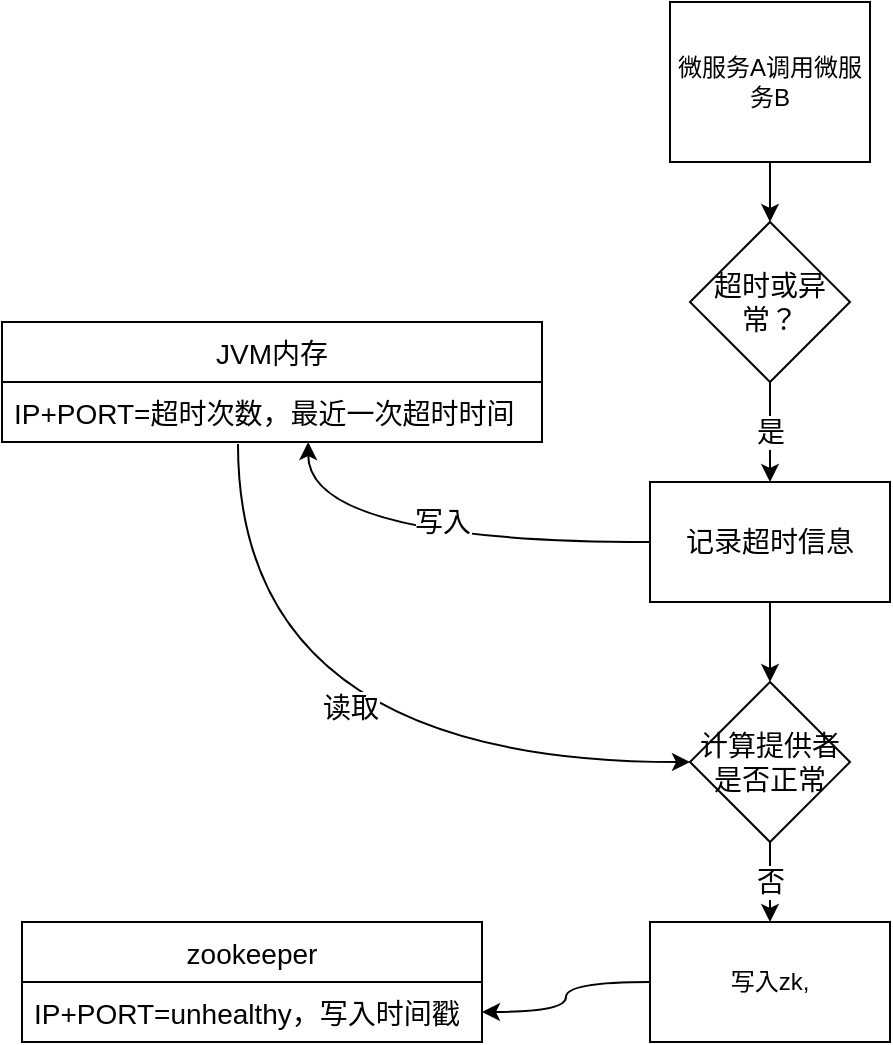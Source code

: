 <mxfile version="20.4.0" type="github" pages="14">
  <diagram id="CUrExS9mgLz-gfe5I3Cl" name="客户端调用+监控加错">
    <mxGraphModel dx="1108" dy="1651" grid="1" gridSize="10" guides="1" tooltips="1" connect="1" arrows="1" fold="1" page="1" pageScale="1" pageWidth="827" pageHeight="1169" math="0" shadow="0">
      <root>
        <mxCell id="0" />
        <mxCell id="1" parent="0" />
        <mxCell id="Gpf1gMR6-BEzSHoZcVLI-1" value="" style="edgeStyle=orthogonalEdgeStyle;curved=1;rounded=0;orthogonalLoop=1;jettySize=auto;html=1;fontSize=14;fontColor=#000000;" parent="1" source="Gpf1gMR6-BEzSHoZcVLI-2" target="Gpf1gMR6-BEzSHoZcVLI-5" edge="1">
          <mxGeometry relative="1" as="geometry" />
        </mxCell>
        <mxCell id="Gpf1gMR6-BEzSHoZcVLI-2" value="微服务A调用微服务B" style="rounded=0;whiteSpace=wrap;html=1;" parent="1" vertex="1">
          <mxGeometry x="424" y="-760" width="100" height="80" as="geometry" />
        </mxCell>
        <mxCell id="3zyfMZDmlQEf9WQxJlSA-3" value="" style="edgeStyle=orthogonalEdgeStyle;curved=1;rounded=0;orthogonalLoop=1;jettySize=auto;html=1;" parent="1" source="Gpf1gMR6-BEzSHoZcVLI-3" target="3zyfMZDmlQEf9WQxJlSA-2" edge="1">
          <mxGeometry relative="1" as="geometry" />
        </mxCell>
        <mxCell id="Gpf1gMR6-BEzSHoZcVLI-3" value="写入zk," style="rounded=0;whiteSpace=wrap;html=1;" parent="1" vertex="1">
          <mxGeometry x="414" y="-300" width="120" height="60" as="geometry" />
        </mxCell>
        <mxCell id="Gpf1gMR6-BEzSHoZcVLI-4" value="是" style="edgeStyle=orthogonalEdgeStyle;curved=1;rounded=0;orthogonalLoop=1;jettySize=auto;html=1;fontSize=14;fontColor=#000000;" parent="1" source="Gpf1gMR6-BEzSHoZcVLI-5" target="Gpf1gMR6-BEzSHoZcVLI-14" edge="1">
          <mxGeometry relative="1" as="geometry" />
        </mxCell>
        <mxCell id="Gpf1gMR6-BEzSHoZcVLI-5" value="超时或异常？" style="rhombus;whiteSpace=wrap;html=1;fontSize=14;" parent="1" vertex="1">
          <mxGeometry x="434" y="-650" width="80" height="80" as="geometry" />
        </mxCell>
        <mxCell id="Gpf1gMR6-BEzSHoZcVLI-6" value="JVM内存" style="swimlane;fontStyle=0;childLayout=stackLayout;horizontal=1;startSize=30;horizontalStack=0;resizeParent=1;resizeParentMax=0;resizeLast=0;collapsible=1;marginBottom=0;fontSize=14;" parent="1" vertex="1">
          <mxGeometry x="90" y="-600" width="270" height="60" as="geometry" />
        </mxCell>
        <mxCell id="Gpf1gMR6-BEzSHoZcVLI-7" value="IP+PORT=超时次数，最近一次超时时间" style="text;strokeColor=none;fillColor=none;align=left;verticalAlign=middle;spacingLeft=4;spacingRight=4;overflow=hidden;points=[[0,0.5],[1,0.5]];portConstraint=eastwest;rotatable=0;fontSize=14;" parent="Gpf1gMR6-BEzSHoZcVLI-6" vertex="1">
          <mxGeometry y="30" width="270" height="30" as="geometry" />
        </mxCell>
        <mxCell id="Gpf1gMR6-BEzSHoZcVLI-8" value="否" style="edgeStyle=orthogonalEdgeStyle;curved=1;rounded=0;orthogonalLoop=1;jettySize=auto;html=1;fontSize=14;fontColor=#000000;" parent="1" source="Gpf1gMR6-BEzSHoZcVLI-11" target="Gpf1gMR6-BEzSHoZcVLI-3" edge="1">
          <mxGeometry relative="1" as="geometry" />
        </mxCell>
        <mxCell id="Gpf1gMR6-BEzSHoZcVLI-9" style="edgeStyle=orthogonalEdgeStyle;rounded=0;orthogonalLoop=1;jettySize=auto;html=1;fontSize=14;fontColor=#000000;entryX=0.437;entryY=1.033;entryDx=0;entryDy=0;entryPerimeter=0;curved=1;exitX=0;exitY=0.5;exitDx=0;exitDy=0;endArrow=none;endFill=0;startArrow=classic;startFill=1;" parent="1" source="Gpf1gMR6-BEzSHoZcVLI-11" target="Gpf1gMR6-BEzSHoZcVLI-7" edge="1">
          <mxGeometry relative="1" as="geometry">
            <mxPoint x="210" y="-530" as="targetPoint" />
          </mxGeometry>
        </mxCell>
        <mxCell id="Gpf1gMR6-BEzSHoZcVLI-10" value="读取" style="edgeLabel;html=1;align=center;verticalAlign=middle;resizable=0;points=[];fontSize=14;fontColor=#000000;" parent="Gpf1gMR6-BEzSHoZcVLI-9" vertex="1" connectable="0">
          <mxGeometry x="-0.118" y="-27" relative="1" as="geometry">
            <mxPoint as="offset" />
          </mxGeometry>
        </mxCell>
        <mxCell id="Gpf1gMR6-BEzSHoZcVLI-11" value="&lt;span&gt;计算提供者是否正常&lt;/span&gt;" style="rhombus;whiteSpace=wrap;html=1;fontSize=14;fontColor=#000000;" parent="1" vertex="1">
          <mxGeometry x="434" y="-420" width="80" height="80" as="geometry" />
        </mxCell>
        <mxCell id="Gpf1gMR6-BEzSHoZcVLI-12" value="写入" style="edgeStyle=orthogonalEdgeStyle;curved=1;rounded=0;orthogonalLoop=1;jettySize=auto;html=1;entryX=0.567;entryY=1;entryDx=0;entryDy=0;entryPerimeter=0;fontSize=14;fontColor=#000000;exitX=0;exitY=0.5;exitDx=0;exitDy=0;" parent="1" source="Gpf1gMR6-BEzSHoZcVLI-14" target="Gpf1gMR6-BEzSHoZcVLI-7" edge="1">
          <mxGeometry x="-0.058" y="-10" relative="1" as="geometry">
            <mxPoint as="offset" />
          </mxGeometry>
        </mxCell>
        <mxCell id="Gpf1gMR6-BEzSHoZcVLI-13" value="" style="edgeStyle=orthogonalEdgeStyle;curved=1;rounded=0;orthogonalLoop=1;jettySize=auto;html=1;fontSize=14;fontColor=#000000;startArrow=none;startFill=0;endArrow=classic;endFill=1;" parent="1" source="Gpf1gMR6-BEzSHoZcVLI-14" target="Gpf1gMR6-BEzSHoZcVLI-11" edge="1">
          <mxGeometry relative="1" as="geometry" />
        </mxCell>
        <mxCell id="Gpf1gMR6-BEzSHoZcVLI-14" value="记录超时信息" style="rounded=0;whiteSpace=wrap;html=1;fontSize=14;fontColor=#000000;" parent="1" vertex="1">
          <mxGeometry x="414" y="-520" width="120" height="60" as="geometry" />
        </mxCell>
        <mxCell id="3zyfMZDmlQEf9WQxJlSA-1" value="zookeeper" style="swimlane;fontStyle=0;childLayout=stackLayout;horizontal=1;startSize=30;horizontalStack=0;resizeParent=1;resizeParentMax=0;resizeLast=0;collapsible=1;marginBottom=0;fontSize=14;" parent="1" vertex="1">
          <mxGeometry x="100" y="-300" width="230" height="60" as="geometry" />
        </mxCell>
        <mxCell id="3zyfMZDmlQEf9WQxJlSA-2" value="IP+PORT=unhealthy，写入时间戳" style="text;strokeColor=none;fillColor=none;align=left;verticalAlign=middle;spacingLeft=4;spacingRight=4;overflow=hidden;points=[[0,0.5],[1,0.5]];portConstraint=eastwest;rotatable=0;fontSize=14;" parent="3zyfMZDmlQEf9WQxJlSA-1" vertex="1">
          <mxGeometry y="30" width="230" height="30" as="geometry" />
        </mxCell>
      </root>
    </mxGraphModel>
  </diagram>
  <diagram id="D2S3hpQ_ekvoqC_zOR3p" name="收到通知">
    <mxGraphModel dx="1108" dy="1651" grid="1" gridSize="10" guides="1" tooltips="1" connect="1" arrows="1" fold="1" page="1" pageScale="1" pageWidth="827" pageHeight="1169" math="0" shadow="0">
      <root>
        <mxCell id="0" />
        <mxCell id="1" parent="0" />
        <mxCell id="VMvUQu3ILq7Dko3P5aEL-20" style="edgeStyle=orthogonalEdgeStyle;curved=1;rounded=0;orthogonalLoop=1;jettySize=auto;html=1;entryX=0;entryY=0.25;entryDx=0;entryDy=0;" parent="1" source="2ZzV5A5w4CdiXzE2fC0s-27" target="VMvUQu3ILq7Dko3P5aEL-7" edge="1">
          <mxGeometry relative="1" as="geometry" />
        </mxCell>
        <mxCell id="2ZzV5A5w4CdiXzE2fC0s-27" value="zookeeper" style="swimlane;fontStyle=0;childLayout=stackLayout;horizontal=1;startSize=30;horizontalStack=0;resizeParent=1;resizeParentMax=0;resizeLast=0;collapsible=1;marginBottom=0;fontSize=14;" parent="1" vertex="1">
          <mxGeometry x="560" y="-750" width="230" height="60" as="geometry" />
        </mxCell>
        <mxCell id="2ZzV5A5w4CdiXzE2fC0s-28" value="IP+PORT=unhealthy，写入时间戳" style="text;strokeColor=none;fillColor=none;align=left;verticalAlign=middle;spacingLeft=4;spacingRight=4;overflow=hidden;points=[[0,0.5],[1,0.5]];portConstraint=eastwest;rotatable=0;fontSize=14;" parent="2ZzV5A5w4CdiXzE2fC0s-27" vertex="1">
          <mxGeometry y="30" width="230" height="30" as="geometry" />
        </mxCell>
        <mxCell id="VMvUQu3ILq7Dko3P5aEL-23" value="" style="edgeStyle=orthogonalEdgeStyle;curved=1;rounded=0;orthogonalLoop=1;jettySize=auto;html=1;" parent="1" source="VMvUQu3ILq7Dko3P5aEL-7" target="VMvUQu3ILq7Dko3P5aEL-22" edge="1">
          <mxGeometry relative="1" as="geometry" />
        </mxCell>
        <mxCell id="q0_FLsEMoRIuUI5flAKu-5" value="设置状态" style="edgeLabel;html=1;align=center;verticalAlign=middle;resizable=0;points=[];fontSize=12;" parent="VMvUQu3ILq7Dko3P5aEL-23" vertex="1" connectable="0">
          <mxGeometry x="-0.333" y="-3" relative="1" as="geometry">
            <mxPoint as="offset" />
          </mxGeometry>
        </mxCell>
        <mxCell id="q0_FLsEMoRIuUI5flAKu-3" value="" style="edgeStyle=orthogonalEdgeStyle;curved=1;rounded=0;orthogonalLoop=1;jettySize=auto;html=1;fontSize=12;" parent="1" source="VMvUQu3ILq7Dko3P5aEL-7" target="VMvUQu3ILq7Dko3P5aEL-15" edge="1">
          <mxGeometry relative="1" as="geometry" />
        </mxCell>
        <mxCell id="VMvUQu3ILq7Dko3P5aEL-7" value="客户端收到提供者异常通知" style="rounded=0;whiteSpace=wrap;html=1;" parent="1" vertex="1">
          <mxGeometry x="950" y="-700" width="100" height="40" as="geometry" />
        </mxCell>
        <mxCell id="VMvUQu3ILq7Dko3P5aEL-19" value="是" style="edgeStyle=orthogonalEdgeStyle;curved=1;rounded=0;orthogonalLoop=1;jettySize=auto;html=1;" parent="1" source="VMvUQu3ILq7Dko3P5aEL-14" target="VMvUQu3ILq7Dko3P5aEL-18" edge="1">
          <mxGeometry relative="1" as="geometry" />
        </mxCell>
        <mxCell id="VMvUQu3ILq7Dko3P5aEL-14" value="超时或异常" style="rhombus;whiteSpace=wrap;html=1;" parent="1" vertex="1">
          <mxGeometry x="840" y="-350" width="80" height="80" as="geometry" />
        </mxCell>
        <mxCell id="q0_FLsEMoRIuUI5flAKu-10" value="&lt;span style=&quot;color: rgb(0, 0, 0); font-family: Helvetica; font-size: 14px; font-style: normal; font-variant-ligatures: normal; font-variant-caps: normal; font-weight: 400; letter-spacing: normal; orphans: 2; text-align: left; text-indent: 0px; text-transform: none; widows: 2; word-spacing: 0px; -webkit-text-stroke-width: 0px; background-color: rgb(248, 249, 250); text-decoration-thickness: initial; text-decoration-style: initial; text-decoration-color: initial; float: none; display: inline !important;&quot;&gt;unhealth-unnverified&lt;/span&gt;" style="edgeStyle=orthogonalEdgeStyle;curved=1;rounded=0;orthogonalLoop=1;jettySize=auto;html=1;entryX=0.5;entryY=0;entryDx=0;entryDy=0;fontSize=12;" parent="1" source="VMvUQu3ILq7Dko3P5aEL-15" target="q0_FLsEMoRIuUI5flAKu-9" edge="1">
          <mxGeometry x="-0.056" relative="1" as="geometry">
            <mxPoint as="offset" />
          </mxGeometry>
        </mxCell>
        <mxCell id="q0_FLsEMoRIuUI5flAKu-12" style="edgeStyle=orthogonalEdgeStyle;curved=1;rounded=0;orthogonalLoop=1;jettySize=auto;html=1;entryX=0.5;entryY=0;entryDx=0;entryDy=0;fontSize=12;" parent="1" source="VMvUQu3ILq7Dko3P5aEL-15" target="q0_FLsEMoRIuUI5flAKu-11" edge="1">
          <mxGeometry relative="1" as="geometry" />
        </mxCell>
        <mxCell id="q0_FLsEMoRIuUI5flAKu-13" value="&lt;span style=&quot;font-size: 14px; text-align: left; background-color: rgb(248, 249, 250);&quot;&gt;unhealthy&lt;/span&gt;" style="edgeLabel;html=1;align=center;verticalAlign=middle;resizable=0;points=[];fontSize=12;" parent="q0_FLsEMoRIuUI5flAKu-12" vertex="1" connectable="0">
          <mxGeometry x="0.154" y="2" relative="1" as="geometry">
            <mxPoint as="offset" />
          </mxGeometry>
        </mxCell>
        <mxCell id="VMvUQu3ILq7Dko3P5aEL-15" value="读取提供者状态信息" style="rounded=0;whiteSpace=wrap;html=1;" parent="1" vertex="1">
          <mxGeometry x="940" y="-580" width="120" height="60" as="geometry" />
        </mxCell>
        <mxCell id="q0_FLsEMoRIuUI5flAKu-18" value="" style="edgeStyle=orthogonalEdgeStyle;curved=1;rounded=0;orthogonalLoop=1;jettySize=auto;html=1;fontSize=12;" parent="1" source="VMvUQu3ILq7Dko3P5aEL-18" target="q0_FLsEMoRIuUI5flAKu-17" edge="1">
          <mxGeometry relative="1" as="geometry" />
        </mxCell>
        <mxCell id="VMvUQu3ILq7Dko3P5aEL-18" value="设置提供者异常状态为可信" style="rounded=0;whiteSpace=wrap;html=1;" parent="1" vertex="1">
          <mxGeometry x="820" y="-220" width="120" height="60" as="geometry" />
        </mxCell>
        <mxCell id="q0_FLsEMoRIuUI5flAKu-4" style="edgeStyle=orthogonalEdgeStyle;curved=1;rounded=0;orthogonalLoop=1;jettySize=auto;html=1;entryX=1;entryY=0.617;entryDx=0;entryDy=0;fontSize=12;exitX=0.48;exitY=0.967;exitDx=0;exitDy=0;exitPerimeter=0;entryPerimeter=0;" parent="1" source="VMvUQu3ILq7Dko3P5aEL-22" target="VMvUQu3ILq7Dko3P5aEL-15" edge="1">
          <mxGeometry relative="1" as="geometry" />
        </mxCell>
        <mxCell id="VMvUQu3ILq7Dko3P5aEL-21" value="JVM内存" style="swimlane;fontStyle=0;childLayout=stackLayout;horizontal=1;startSize=30;horizontalStack=0;resizeParent=1;resizeParentMax=0;resizeLast=0;collapsible=1;marginBottom=0;fontSize=14;" parent="1" vertex="1">
          <mxGeometry x="1160" y="-700" width="300" height="60" as="geometry" />
        </mxCell>
        <mxCell id="VMvUQu3ILq7Dko3P5aEL-22" value="IP+PORT=unhealth-unnverified，写入时间戳" style="text;strokeColor=none;fillColor=none;align=left;verticalAlign=middle;spacingLeft=4;spacingRight=4;overflow=hidden;points=[[0,0.5],[1,0.5]];portConstraint=eastwest;rotatable=0;fontSize=14;" parent="VMvUQu3ILq7Dko3P5aEL-21" vertex="1">
          <mxGeometry y="30" width="300" height="30" as="geometry" />
        </mxCell>
        <mxCell id="q0_FLsEMoRIuUI5flAKu-14" value="" style="edgeStyle=orthogonalEdgeStyle;curved=1;rounded=0;orthogonalLoop=1;jettySize=auto;html=1;fontSize=12;" parent="1" source="q0_FLsEMoRIuUI5flAKu-9" target="VMvUQu3ILq7Dko3P5aEL-14" edge="1">
          <mxGeometry relative="1" as="geometry" />
        </mxCell>
        <mxCell id="q0_FLsEMoRIuUI5flAKu-9" value="调用提供者" style="rounded=0;whiteSpace=wrap;html=1;fontSize=12;" parent="1" vertex="1">
          <mxGeometry x="820" y="-440" width="120" height="60" as="geometry" />
        </mxCell>
        <mxCell id="q0_FLsEMoRIuUI5flAKu-11" value="放弃此提供者，继续判断其它提供者" style="rounded=0;whiteSpace=wrap;html=1;fontSize=12;" parent="1" vertex="1">
          <mxGeometry x="1030" y="-440" width="120" height="60" as="geometry" />
        </mxCell>
        <mxCell id="q0_FLsEMoRIuUI5flAKu-16" value="JVM内存" style="swimlane;fontStyle=0;childLayout=stackLayout;horizontal=1;startSize=30;horizontalStack=0;resizeParent=1;resizeParentMax=0;resizeLast=0;collapsible=1;marginBottom=0;fontSize=14;" parent="1" vertex="1">
          <mxGeometry x="477" y="-220" width="300" height="60" as="geometry" />
        </mxCell>
        <mxCell id="q0_FLsEMoRIuUI5flAKu-17" value="IP+PORT=unhealth，写入时间戳" style="text;strokeColor=none;fillColor=none;align=left;verticalAlign=middle;spacingLeft=4;spacingRight=4;overflow=hidden;points=[[0,0.5],[1,0.5]];portConstraint=eastwest;rotatable=0;fontSize=14;" parent="q0_FLsEMoRIuUI5flAKu-16" vertex="1">
          <mxGeometry y="30" width="300" height="30" as="geometry" />
        </mxCell>
      </root>
    </mxGraphModel>
  </diagram>
  <diagram id="kQiYb6qonZtnlJOq0W0h" name="Page-3">
    <mxGraphModel dx="1108" dy="482" grid="1" gridSize="10" guides="1" tooltips="1" connect="1" arrows="1" fold="1" page="1" pageScale="1" pageWidth="827" pageHeight="1169" math="0" shadow="0">
      <root>
        <mxCell id="0" />
        <mxCell id="1" parent="0" />
        <mxCell id="DCXybjZRIuwnec5M3lBW-31" value="微服务应用" style="rounded=0;whiteSpace=wrap;html=1;fillColor=#dae8fc;strokeColor=#6c8ebf;horizontal=0;verticalAlign=top;" parent="1" vertex="1">
          <mxGeometry x="140" y="50" width="440" height="740" as="geometry" />
        </mxCell>
        <mxCell id="DCXybjZRIuwnec5M3lBW-16" value="否" style="edgeStyle=orthogonalEdgeStyle;rounded=0;orthogonalLoop=1;jettySize=auto;html=1;" parent="1" source="DCXybjZRIuwnec5M3lBW-2" target="DCXybjZRIuwnec5M3lBW-15" edge="1">
          <mxGeometry relative="1" as="geometry" />
        </mxCell>
        <mxCell id="DCXybjZRIuwnec5M3lBW-2" value="提供者是否&lt;br&gt;被隔离？" style="rhombus;whiteSpace=wrap;html=1;" parent="1" vertex="1">
          <mxGeometry x="280" y="210" width="80" height="80" as="geometry" />
        </mxCell>
        <mxCell id="DCXybjZRIuwnec5M3lBW-5" value="" style="edgeStyle=orthogonalEdgeStyle;rounded=0;orthogonalLoop=1;jettySize=auto;html=1;" parent="1" source="DCXybjZRIuwnec5M3lBW-3" target="DCXybjZRIuwnec5M3lBW-4" edge="1">
          <mxGeometry relative="1" as="geometry" />
        </mxCell>
        <mxCell id="DCXybjZRIuwnec5M3lBW-3" value="&lt;span style=&quot;&quot;&gt;获取提供者列表&lt;/span&gt;" style="rounded=1;whiteSpace=wrap;html=1;" parent="1" vertex="1">
          <mxGeometry x="260" y="70" width="120" height="30" as="geometry" />
        </mxCell>
        <mxCell id="DCXybjZRIuwnec5M3lBW-6" value="" style="edgeStyle=orthogonalEdgeStyle;rounded=0;orthogonalLoop=1;jettySize=auto;html=1;" parent="1" source="DCXybjZRIuwnec5M3lBW-4" target="DCXybjZRIuwnec5M3lBW-2" edge="1">
          <mxGeometry relative="1" as="geometry" />
        </mxCell>
        <mxCell id="DCXybjZRIuwnec5M3lBW-4" value="&lt;span style=&quot;&quot;&gt;依次遍历提供者&lt;/span&gt;" style="rounded=1;whiteSpace=wrap;html=1;" parent="1" vertex="1">
          <mxGeometry x="260" y="140" width="120" height="30" as="geometry" />
        </mxCell>
        <mxCell id="DCXybjZRIuwnec5M3lBW-12" value="是" style="edgeStyle=orthogonalEdgeStyle;rounded=0;orthogonalLoop=1;jettySize=auto;html=1;entryX=0;entryY=0.25;entryDx=0;entryDy=0;exitX=0;exitY=0.5;exitDx=0;exitDy=0;" parent="1" source="DCXybjZRIuwnec5M3lBW-2" target="DCXybjZRIuwnec5M3lBW-4" edge="1">
          <mxGeometry relative="1" as="geometry">
            <mxPoint x="190" y="230" as="sourcePoint" />
            <Array as="points">
              <mxPoint x="180" y="250" />
              <mxPoint x="180" y="148" />
            </Array>
          </mxGeometry>
        </mxCell>
        <mxCell id="DCXybjZRIuwnec5M3lBW-19" value="" style="edgeStyle=orthogonalEdgeStyle;rounded=0;orthogonalLoop=1;jettySize=auto;html=1;" parent="1" source="DCXybjZRIuwnec5M3lBW-15" target="DCXybjZRIuwnec5M3lBW-18" edge="1">
          <mxGeometry relative="1" as="geometry" />
        </mxCell>
        <mxCell id="DCXybjZRIuwnec5M3lBW-15" value="调用提供者" style="rounded=1;whiteSpace=wrap;html=1;" parent="1" vertex="1">
          <mxGeometry x="260" y="330" width="120" height="40" as="geometry" />
        </mxCell>
        <mxCell id="DCXybjZRIuwnec5M3lBW-21" value="" style="edgeStyle=orthogonalEdgeStyle;rounded=0;orthogonalLoop=1;jettySize=auto;html=1;" parent="1" source="DCXybjZRIuwnec5M3lBW-18" target="DCXybjZRIuwnec5M3lBW-20" edge="1">
          <mxGeometry relative="1" as="geometry" />
        </mxCell>
        <mxCell id="DCXybjZRIuwnec5M3lBW-27" value="否" style="edgeStyle=orthogonalEdgeStyle;rounded=0;orthogonalLoop=1;jettySize=auto;html=1;" parent="1" source="DCXybjZRIuwnec5M3lBW-18" target="DCXybjZRIuwnec5M3lBW-26" edge="1">
          <mxGeometry relative="1" as="geometry" />
        </mxCell>
        <mxCell id="DCXybjZRIuwnec5M3lBW-18" value="超时、异常？" style="rhombus;whiteSpace=wrap;html=1;" parent="1" vertex="1">
          <mxGeometry x="280" y="410" width="80" height="80" as="geometry" />
        </mxCell>
        <mxCell id="DCXybjZRIuwnec5M3lBW-23" value="" style="edgeStyle=orthogonalEdgeStyle;rounded=0;orthogonalLoop=1;jettySize=auto;html=1;" parent="1" source="DCXybjZRIuwnec5M3lBW-20" target="DCXybjZRIuwnec5M3lBW-22" edge="1">
          <mxGeometry relative="1" as="geometry" />
        </mxCell>
        <mxCell id="DCXybjZRIuwnec5M3lBW-20" value="记录统计提供者超时异常次数或比率" style="rounded=1;whiteSpace=wrap;html=1;" parent="1" vertex="1">
          <mxGeometry x="260" y="520" width="120" height="40" as="geometry" />
        </mxCell>
        <mxCell id="DCXybjZRIuwnec5M3lBW-25" value="是" style="edgeStyle=orthogonalEdgeStyle;rounded=0;orthogonalLoop=1;jettySize=auto;html=1;" parent="1" source="DCXybjZRIuwnec5M3lBW-22" target="DCXybjZRIuwnec5M3lBW-24" edge="1">
          <mxGeometry relative="1" as="geometry" />
        </mxCell>
        <mxCell id="DCXybjZRIuwnec5M3lBW-29" value="否" style="edgeStyle=orthogonalEdgeStyle;rounded=0;orthogonalLoop=1;jettySize=auto;html=1;" parent="1" source="DCXybjZRIuwnec5M3lBW-22" target="DCXybjZRIuwnec5M3lBW-28" edge="1">
          <mxGeometry relative="1" as="geometry" />
        </mxCell>
        <mxCell id="DCXybjZRIuwnec5M3lBW-22" value="满足隔离条件？" style="rhombus;whiteSpace=wrap;html=1;" parent="1" vertex="1">
          <mxGeometry x="280" y="610" width="80" height="80" as="geometry" />
        </mxCell>
        <mxCell id="DCXybjZRIuwnec5M3lBW-24" value="写告警日志&lt;br&gt;返回被隔离错误" style="rounded=1;whiteSpace=wrap;html=1;" parent="1" vertex="1">
          <mxGeometry x="260" y="720" width="120" height="40" as="geometry" />
        </mxCell>
        <mxCell id="DCXybjZRIuwnec5M3lBW-26" value="正常返回" style="rounded=1;whiteSpace=wrap;html=1;" parent="1" vertex="1">
          <mxGeometry x="430" y="430" width="120" height="40" as="geometry" />
        </mxCell>
        <mxCell id="DCXybjZRIuwnec5M3lBW-28" value="服务异常原样返回" style="rounded=1;whiteSpace=wrap;html=1;" parent="1" vertex="1">
          <mxGeometry x="430" y="630" width="120" height="40" as="geometry" />
        </mxCell>
        <mxCell id="DCXybjZRIuwnec5M3lBW-34" style="edgeStyle=orthogonalEdgeStyle;rounded=0;orthogonalLoop=1;jettySize=auto;html=1;entryX=0.5;entryY=0;entryDx=0;entryDy=0;" parent="1" source="DCXybjZRIuwnec5M3lBW-30" target="DCXybjZRIuwnec5M3lBW-33" edge="1">
          <mxGeometry relative="1" as="geometry" />
        </mxCell>
        <mxCell id="DCXybjZRIuwnec5M3lBW-30" value="运维人员" style="shape=umlActor;verticalLabelPosition=bottom;verticalAlign=top;html=1;outlineConnect=0;" parent="1" vertex="1">
          <mxGeometry x="35" y="60" width="30" height="60" as="geometry" />
        </mxCell>
        <mxCell id="DCXybjZRIuwnec5M3lBW-35" value="配置规则&lt;br&gt;手动恢复" style="edgeStyle=orthogonalEdgeStyle;rounded=0;orthogonalLoop=1;jettySize=auto;html=1;exitX=0.5;exitY=1;exitDx=0;exitDy=0;" parent="1" source="DCXybjZRIuwnec5M3lBW-33" target="DCXybjZRIuwnec5M3lBW-31" edge="1">
          <mxGeometry relative="1" as="geometry">
            <Array as="points">
              <mxPoint x="50" y="420" />
            </Array>
          </mxGeometry>
        </mxCell>
        <mxCell id="DCXybjZRIuwnec5M3lBW-33" value="服务治理平台" style="whiteSpace=wrap;html=1;aspect=fixed;" parent="1" vertex="1">
          <mxGeometry x="10" y="190" width="80" height="80" as="geometry" />
        </mxCell>
      </root>
    </mxGraphModel>
  </diagram>
  <diagram id="QIwrtpVHeCvd97eFpyaC" name="安徽磐基2.0方案">
    <mxGraphModel dx="1108" dy="1651" grid="1" gridSize="10" guides="1" tooltips="1" connect="1" arrows="1" fold="1" page="1" pageScale="1" pageWidth="827" pageHeight="1169" math="0" shadow="0">
      <root>
        <mxCell id="0" />
        <mxCell id="1" parent="0" />
        <mxCell id="Ik4zYnGLIFZP1b6cDdbX-23" value="磐基2.0" style="rounded=0;whiteSpace=wrap;html=1;verticalAlign=top;" parent="1" vertex="1">
          <mxGeometry x="430" y="280" width="340" height="203.75" as="geometry" />
        </mxCell>
        <mxCell id="Ik4zYnGLIFZP1b6cDdbX-28" value="" style="edgeStyle=none;rounded=0;orthogonalLoop=1;jettySize=auto;html=1;startArrow=none;startFill=0;endArrow=classic;endFill=1;" parent="1" source="Ik4zYnGLIFZP1b6cDdbX-24" target="Ik4zYnGLIFZP1b6cDdbX-25" edge="1">
          <mxGeometry relative="1" as="geometry" />
        </mxCell>
        <mxCell id="Ik4zYnGLIFZP1b6cDdbX-24" value="业务网关" style="rounded=1;whiteSpace=wrap;html=1;shadow=1;" parent="1" vertex="1">
          <mxGeometry x="440" y="410" width="90" height="30" as="geometry" />
        </mxCell>
        <mxCell id="Ik4zYnGLIFZP1b6cDdbX-25" value="JCF3微服务应用&lt;br&gt;票据厂商品中心" style="rounded=0;whiteSpace=wrap;html=1;fillColor=#dae8fc;strokeColor=#6c8ebf;shadow=1;" parent="1" vertex="1">
          <mxGeometry x="570" y="378.75" width="130" height="92.5" as="geometry" />
        </mxCell>
        <mxCell id="Ik4zYnGLIFZP1b6cDdbX-9" value="思特奇容器" style="rounded=0;whiteSpace=wrap;html=1;verticalAlign=top;" parent="1" vertex="1">
          <mxGeometry x="430" y="36.25" width="340" height="203.75" as="geometry" />
        </mxCell>
        <mxCell id="Ik4zYnGLIFZP1b6cDdbX-14" style="edgeStyle=none;rounded=0;orthogonalLoop=1;jettySize=auto;html=1;entryX=1;entryY=0.5;entryDx=0;entryDy=0;dashed=1;" parent="1" source="Ik4zYnGLIFZP1b6cDdbX-11" edge="1">
          <mxGeometry relative="1" as="geometry">
            <mxPoint x="530" y="113.75" as="targetPoint" />
          </mxGeometry>
        </mxCell>
        <mxCell id="Ik4zYnGLIFZP1b6cDdbX-17" style="edgeStyle=none;rounded=0;orthogonalLoop=1;jettySize=auto;html=1;entryX=1;entryY=0.75;entryDx=0;entryDy=0;" parent="1" source="Ik4zYnGLIFZP1b6cDdbX-11" target="Ik4zYnGLIFZP1b6cDdbX-15" edge="1">
          <mxGeometry relative="1" as="geometry" />
        </mxCell>
        <mxCell id="Ik4zYnGLIFZP1b6cDdbX-11" value="JCF3微服务应用" style="rounded=0;whiteSpace=wrap;html=1;fillColor=#dae8fc;strokeColor=#6c8ebf;shadow=1;" parent="1" vertex="1">
          <mxGeometry x="560" y="66.25" width="130" height="95" as="geometry" />
        </mxCell>
        <mxCell id="Ik4zYnGLIFZP1b6cDdbX-8" style="edgeStyle=none;rounded=0;orthogonalLoop=1;jettySize=auto;html=1;entryX=0;entryY=0.5;entryDx=0;entryDy=0;dashed=1;" parent="1" source="Ik4zYnGLIFZP1b6cDdbX-1" edge="1">
          <mxGeometry relative="1" as="geometry">
            <mxPoint x="210" y="82.5" as="targetPoint" />
          </mxGeometry>
        </mxCell>
        <mxCell id="Ik4zYnGLIFZP1b6cDdbX-21" style="edgeStyle=orthogonalEdgeStyle;rounded=0;orthogonalLoop=1;jettySize=auto;html=1;entryX=0.5;entryY=0;entryDx=0;entryDy=0;startArrow=classic;startFill=1;endArrow=none;endFill=0;" parent="1" source="Ik4zYnGLIFZP1b6cDdbX-1" target="Ik4zYnGLIFZP1b6cDdbX-19" edge="1">
          <mxGeometry relative="1" as="geometry">
            <Array as="points">
              <mxPoint x="85" y="10" />
              <mxPoint x="625" y="10" />
            </Array>
          </mxGeometry>
        </mxCell>
        <mxCell id="Ik4zYnGLIFZP1b6cDdbX-27" style="rounded=0;orthogonalLoop=1;jettySize=auto;html=1;startArrow=none;startFill=0;endArrow=classic;endFill=1;entryX=0;entryY=0.5;entryDx=0;entryDy=0;" parent="1" source="Ik4zYnGLIFZP1b6cDdbX-1" target="Ik4zYnGLIFZP1b6cDdbX-24" edge="1">
          <mxGeometry relative="1" as="geometry" />
        </mxCell>
        <mxCell id="Ik4zYnGLIFZP1b6cDdbX-1" value="JCF2云化集群&lt;br&gt;八大中心" style="rounded=0;whiteSpace=wrap;html=1;fillColor=#dae8fc;strokeColor=#6c8ebf;" parent="1" vertex="1">
          <mxGeometry x="10" y="70" width="150" height="120" as="geometry" />
        </mxCell>
        <mxCell id="Ik4zYnGLIFZP1b6cDdbX-18" style="edgeStyle=none;rounded=0;orthogonalLoop=1;jettySize=auto;html=1;startArrow=classic;startFill=1;endArrow=none;endFill=0;" parent="1" source="Ik4zYnGLIFZP1b6cDdbX-15" target="Ik4zYnGLIFZP1b6cDdbX-1" edge="1">
          <mxGeometry relative="1" as="geometry" />
        </mxCell>
        <mxCell id="Ik4zYnGLIFZP1b6cDdbX-15" value="业务网关" style="rounded=1;whiteSpace=wrap;html=1;shadow=1;" parent="1" vertex="1">
          <mxGeometry x="440" y="170" width="90" height="30" as="geometry" />
        </mxCell>
        <mxCell id="h2-QsG4aqAWyDCscT9Ba-33" style="edgeStyle=none;rounded=0;orthogonalLoop=1;jettySize=auto;html=1;shadow=1;fontSize=9;startArrow=none;startFill=0;endArrow=blockThin;endFill=0;dashed=1;" parent="1" source="Ik4zYnGLIFZP1b6cDdbX-19" edge="1">
          <mxGeometry relative="1" as="geometry">
            <mxPoint x="310" y="80" as="targetPoint" />
          </mxGeometry>
        </mxCell>
        <mxCell id="Ik4zYnGLIFZP1b6cDdbX-19" value="HSF客户端" style="rounded=1;whiteSpace=wrap;html=1;shadow=1;" parent="1" vertex="1">
          <mxGeometry x="580" y="70" width="90" height="20" as="geometry" />
        </mxCell>
        <mxCell id="Ik4zYnGLIFZP1b6cDdbX-29" value="" style="rounded=0;whiteSpace=wrap;html=1;shadow=1;fillColor=#fff2cc;strokeColor=#d6b656;" parent="1" vertex="1">
          <mxGeometry x="440" y="310" width="90" height="60" as="geometry" />
        </mxCell>
        <mxCell id="Ik4zYnGLIFZP1b6cDdbX-30" value="zk集群" style="ellipse;whiteSpace=wrap;html=1;shadow=1;" parent="1" vertex="1">
          <mxGeometry x="462.5" y="330" width="45" height="25" as="geometry" />
        </mxCell>
        <mxCell id="Ik4zYnGLIFZP1b6cDdbX-36" value="" style="edgeStyle=none;rounded=0;orthogonalLoop=1;jettySize=auto;html=1;startArrow=none;startFill=0;endArrow=classic;endFill=1;entryX=0.569;entryY=1.018;entryDx=0;entryDy=0;entryPerimeter=0;" parent="1" source="Ik4zYnGLIFZP1b6cDdbX-31" target="Ik4zYnGLIFZP1b6cDdbX-11" edge="1">
          <mxGeometry relative="1" as="geometry" />
        </mxCell>
        <mxCell id="Ik4zYnGLIFZP1b6cDdbX-37" value="" style="edgeStyle=none;rounded=0;orthogonalLoop=1;jettySize=auto;html=1;startArrow=classic;startFill=1;endArrow=none;endFill=0;entryX=0.5;entryY=0;entryDx=0;entryDy=0;" parent="1" source="Ik4zYnGLIFZP1b6cDdbX-31" target="Ik4zYnGLIFZP1b6cDdbX-25" edge="1">
          <mxGeometry relative="1" as="geometry" />
        </mxCell>
        <mxCell id="Ik4zYnGLIFZP1b6cDdbX-31" value="ingress/业务网关" style="rounded=1;whiteSpace=wrap;html=1;shadow=1;" parent="1" vertex="1">
          <mxGeometry x="590" y="200" width="90" height="30" as="geometry" />
        </mxCell>
        <mxCell id="Ik4zYnGLIFZP1b6cDdbX-39" value="" style="edgeStyle=orthogonalEdgeStyle;rounded=0;orthogonalLoop=1;jettySize=auto;html=1;startArrow=classic;startFill=1;endArrow=none;endFill=0;entryX=1;entryY=0.5;entryDx=0;entryDy=0;" parent="1" source="Ik4zYnGLIFZP1b6cDdbX-38" target="Ik4zYnGLIFZP1b6cDdbX-11" edge="1">
          <mxGeometry relative="1" as="geometry" />
        </mxCell>
        <mxCell id="Ik4zYnGLIFZP1b6cDdbX-40" value="" style="edgeStyle=orthogonalEdgeStyle;rounded=0;orthogonalLoop=1;jettySize=auto;html=1;startArrow=none;startFill=0;endArrow=classic;endFill=1;entryX=1;entryY=0;entryDx=0;entryDy=0;curved=1;" parent="1" source="Ik4zYnGLIFZP1b6cDdbX-38" target="Ik4zYnGLIFZP1b6cDdbX-25" edge="1">
          <mxGeometry relative="1" as="geometry" />
        </mxCell>
        <mxCell id="Ik4zYnGLIFZP1b6cDdbX-38" value="ingress/业务网关" style="rounded=1;whiteSpace=wrap;html=1;shadow=1;" parent="1" vertex="1">
          <mxGeometry x="670" y="290" width="90" height="30" as="geometry" />
        </mxCell>
        <mxCell id="Ik4zYnGLIFZP1b6cDdbX-44" value="路由规则" style="edgeStyle=orthogonalEdgeStyle;curved=1;rounded=0;orthogonalLoop=1;jettySize=auto;html=1;entryX=0.5;entryY=0;entryDx=0;entryDy=0;startArrow=none;startFill=0;endArrow=classic;endFill=1;" parent="1" source="Ik4zYnGLIFZP1b6cDdbX-41" target="Ik4zYnGLIFZP1b6cDdbX-43" edge="1">
          <mxGeometry relative="1" as="geometry" />
        </mxCell>
        <mxCell id="Ik4zYnGLIFZP1b6cDdbX-45" value="" style="edgeStyle=orthogonalEdgeStyle;curved=1;rounded=0;orthogonalLoop=1;jettySize=auto;html=1;startArrow=none;startFill=0;endArrow=classic;endFill=1;" parent="1" source="Ik4zYnGLIFZP1b6cDdbX-41" target="Ik4zYnGLIFZP1b6cDdbX-43" edge="1">
          <mxGeometry relative="1" as="geometry" />
        </mxCell>
        <mxCell id="Ik4zYnGLIFZP1b6cDdbX-41" value="" style="shape=umlActor;verticalLabelPosition=bottom;verticalAlign=top;html=1;outlineConnect=0;shadow=1;" parent="1" vertex="1">
          <mxGeometry x="880" y="70" width="30" height="60" as="geometry" />
        </mxCell>
        <mxCell id="Ik4zYnGLIFZP1b6cDdbX-46" style="edgeStyle=orthogonalEdgeStyle;curved=1;rounded=0;orthogonalLoop=1;jettySize=auto;html=1;entryX=1.006;entryY=0.598;entryDx=0;entryDy=0;entryPerimeter=0;startArrow=none;startFill=0;endArrow=classic;endFill=1;" parent="1" source="Ik4zYnGLIFZP1b6cDdbX-43" target="Ik4zYnGLIFZP1b6cDdbX-9" edge="1">
          <mxGeometry relative="1" as="geometry" />
        </mxCell>
        <mxCell id="Ik4zYnGLIFZP1b6cDdbX-47" style="edgeStyle=orthogonalEdgeStyle;curved=1;rounded=0;orthogonalLoop=1;jettySize=auto;html=1;entryX=1;entryY=0.5;entryDx=0;entryDy=0;startArrow=none;startFill=0;endArrow=classic;endFill=1;" parent="1" source="Ik4zYnGLIFZP1b6cDdbX-43" target="Ik4zYnGLIFZP1b6cDdbX-23" edge="1">
          <mxGeometry relative="1" as="geometry" />
        </mxCell>
        <mxCell id="Ik4zYnGLIFZP1b6cDdbX-43" value="服务治理规则" style="label;whiteSpace=wrap;html=1;image=img/clipart/Gear_128x128.png;shadow=1;" parent="1" vertex="1">
          <mxGeometry x="820" y="230" width="100" height="40" as="geometry" />
        </mxCell>
        <mxCell id="h2-QsG4aqAWyDCscT9Ba-19" value="" style="group;shadow=1;" parent="1" vertex="1" connectable="0">
          <mxGeometry x="210" y="45" width="100" height="70" as="geometry" />
        </mxCell>
        <mxCell id="h2-QsG4aqAWyDCscT9Ba-18" value="&lt;b&gt;zk集群&lt;/b&gt;" style="ellipse;whiteSpace=wrap;html=1;fontSize=9;verticalAlign=top;" parent="h2-QsG4aqAWyDCscT9Ba-19" vertex="1">
          <mxGeometry width="100" height="70" as="geometry" />
        </mxCell>
        <mxCell id="h2-QsG4aqAWyDCscT9Ba-1" value="&lt;font style=&quot;font-size: 9px;&quot;&gt;L&lt;/font&gt;" style="ellipse;whiteSpace=wrap;html=1;aspect=fixed;shadow=1;" parent="h2-QsG4aqAWyDCscT9Ba-19" vertex="1">
          <mxGeometry x="20" y="21" width="15" height="15" as="geometry" />
        </mxCell>
        <mxCell id="h2-QsG4aqAWyDCscT9Ba-3" value="&lt;font style=&quot;font-size: 9px;&quot;&gt;F&lt;/font&gt;" style="ellipse;whiteSpace=wrap;html=1;aspect=fixed;shadow=1;" parent="h2-QsG4aqAWyDCscT9Ba-19" vertex="1">
          <mxGeometry x="30" y="50.5" width="15" height="15" as="geometry" />
        </mxCell>
        <mxCell id="h2-QsG4aqAWyDCscT9Ba-13" style="edgeStyle=none;rounded=0;orthogonalLoop=1;jettySize=auto;html=1;entryX=0.5;entryY=0;entryDx=0;entryDy=0;fontSize=9;startArrow=none;startFill=0;endArrow=blockThin;endFill=0;shadow=1;" parent="h2-QsG4aqAWyDCscT9Ba-19" source="h2-QsG4aqAWyDCscT9Ba-1" target="h2-QsG4aqAWyDCscT9Ba-3" edge="1">
          <mxGeometry relative="1" as="geometry" />
        </mxCell>
        <mxCell id="h2-QsG4aqAWyDCscT9Ba-4" value="&lt;font style=&quot;font-size: 9px;&quot;&gt;F&lt;/font&gt;" style="ellipse;whiteSpace=wrap;html=1;aspect=fixed;shadow=1;" parent="h2-QsG4aqAWyDCscT9Ba-19" vertex="1">
          <mxGeometry x="52" y="29" width="15" height="15" as="geometry" />
        </mxCell>
        <mxCell id="h2-QsG4aqAWyDCscT9Ba-10" style="edgeStyle=none;rounded=0;orthogonalLoop=1;jettySize=auto;html=1;entryX=0;entryY=0.5;entryDx=0;entryDy=0;fontSize=9;startArrow=none;startFill=0;endArrow=blockThin;endFill=0;shadow=1;" parent="h2-QsG4aqAWyDCscT9Ba-19" source="h2-QsG4aqAWyDCscT9Ba-1" target="h2-QsG4aqAWyDCscT9Ba-4" edge="1">
          <mxGeometry relative="1" as="geometry" />
        </mxCell>
        <mxCell id="h2-QsG4aqAWyDCscT9Ba-20" value="" style="group;shadow=1;" parent="1" vertex="1" connectable="0">
          <mxGeometry x="440" y="86" width="90" height="70" as="geometry" />
        </mxCell>
        <mxCell id="h2-QsG4aqAWyDCscT9Ba-21" value="&lt;b&gt;zk集群&lt;/b&gt;" style="ellipse;whiteSpace=wrap;html=1;fontSize=9;verticalAlign=top;" parent="h2-QsG4aqAWyDCscT9Ba-20" vertex="1">
          <mxGeometry width="90" height="70" as="geometry" />
        </mxCell>
        <mxCell id="h2-QsG4aqAWyDCscT9Ba-22" value="&lt;font style=&quot;font-size: 9px;&quot;&gt;L&lt;/font&gt;" style="ellipse;whiteSpace=wrap;html=1;aspect=fixed;shadow=1;" parent="h2-QsG4aqAWyDCscT9Ba-20" vertex="1">
          <mxGeometry x="18" y="21" width="13.5" height="13.5" as="geometry" />
        </mxCell>
        <mxCell id="h2-QsG4aqAWyDCscT9Ba-23" value="&lt;font style=&quot;font-size: 9px;&quot;&gt;F&lt;/font&gt;" style="ellipse;whiteSpace=wrap;html=1;aspect=fixed;shadow=1;" parent="h2-QsG4aqAWyDCscT9Ba-20" vertex="1">
          <mxGeometry x="27" y="50.5" width="13.5" height="13.5" as="geometry" />
        </mxCell>
        <mxCell id="h2-QsG4aqAWyDCscT9Ba-24" style="edgeStyle=none;rounded=0;orthogonalLoop=1;jettySize=auto;html=1;entryX=0.5;entryY=0;entryDx=0;entryDy=0;fontSize=9;startArrow=none;startFill=0;endArrow=blockThin;endFill=0;shadow=1;" parent="h2-QsG4aqAWyDCscT9Ba-20" source="h2-QsG4aqAWyDCscT9Ba-22" target="h2-QsG4aqAWyDCscT9Ba-23" edge="1">
          <mxGeometry relative="1" as="geometry" />
        </mxCell>
        <mxCell id="h2-QsG4aqAWyDCscT9Ba-25" value="&lt;font style=&quot;font-size: 9px;&quot;&gt;F&lt;/font&gt;" style="ellipse;whiteSpace=wrap;html=1;aspect=fixed;shadow=1;" parent="h2-QsG4aqAWyDCscT9Ba-20" vertex="1">
          <mxGeometry x="46.8" y="29" width="13.5" height="13.5" as="geometry" />
        </mxCell>
        <mxCell id="h2-QsG4aqAWyDCscT9Ba-26" style="edgeStyle=none;rounded=0;orthogonalLoop=1;jettySize=auto;html=1;entryX=0;entryY=0.5;entryDx=0;entryDy=0;fontSize=9;startArrow=none;startFill=0;endArrow=blockThin;endFill=0;shadow=1;" parent="h2-QsG4aqAWyDCscT9Ba-20" source="h2-QsG4aqAWyDCscT9Ba-22" target="h2-QsG4aqAWyDCscT9Ba-25" edge="1">
          <mxGeometry relative="1" as="geometry" />
        </mxCell>
        <mxCell id="h2-QsG4aqAWyDCscT9Ba-28" value="" style="rounded=0;whiteSpace=wrap;html=1;shadow=1;fontSize=9;" parent="1" vertex="1">
          <mxGeometry x="90" y="-210" width="600" height="60" as="geometry" />
        </mxCell>
        <mxCell id="h2-QsG4aqAWyDCscT9Ba-29" value="统一业务受理平台" style="rounded=1;whiteSpace=wrap;html=1;shadow=1;fontSize=9;" parent="1" vertex="1">
          <mxGeometry x="150" y="-200" width="120" height="40" as="geometry" />
        </mxCell>
        <mxCell id="h2-QsG4aqAWyDCscT9Ba-30" value="营业OP" style="rounded=1;whiteSpace=wrap;html=1;shadow=1;fontSize=9;" parent="1" vertex="1">
          <mxGeometry x="300" y="-200" width="120" height="40" as="geometry" />
        </mxCell>
        <mxCell id="h2-QsG4aqAWyDCscT9Ba-31" value="ESB" style="rounded=0;whiteSpace=wrap;html=1;shadow=1;fontSize=9;" parent="1" vertex="1">
          <mxGeometry x="420" y="-110" width="270" height="60" as="geometry" />
        </mxCell>
        <mxCell id="h2-QsG4aqAWyDCscT9Ba-32" value="流控" style="rounded=0;whiteSpace=wrap;html=1;shadow=1;fontSize=9;" parent="1" vertex="1">
          <mxGeometry x="90" y="-110" width="290" height="60" as="geometry" />
        </mxCell>
      </root>
    </mxGraphModel>
  </diagram>
  <diagram id="Y3kjiNP6btuRiz_Xp2z9" name="服务治理设计">
    <mxGraphModel dx="1935" dy="482" grid="1" gridSize="10" guides="1" tooltips="1" connect="1" arrows="1" fold="1" page="1" pageScale="1" pageWidth="827" pageHeight="1169" math="0" shadow="0">
      <root>
        <mxCell id="0" />
        <mxCell id="1" parent="0" />
        <mxCell id="fQ0cVrZAktieWzfZ6hcc-4" style="edgeStyle=orthogonalEdgeStyle;rounded=0;orthogonalLoop=1;jettySize=auto;html=1;entryX=0.633;entryY=-0.1;entryDx=0;entryDy=0;entryPerimeter=0;" parent="1" source="fQ0cVrZAktieWzfZ6hcc-1" target="fQ0cVrZAktieWzfZ6hcc-2" edge="1">
          <mxGeometry relative="1" as="geometry" />
        </mxCell>
        <mxCell id="fQ0cVrZAktieWzfZ6hcc-7" style="edgeStyle=orthogonalEdgeStyle;rounded=0;orthogonalLoop=1;jettySize=auto;html=1;entryX=0.5;entryY=0;entryDx=0;entryDy=0;" parent="1" source="fQ0cVrZAktieWzfZ6hcc-1" target="fQ0cVrZAktieWzfZ6hcc-5" edge="1">
          <mxGeometry relative="1" as="geometry" />
        </mxCell>
        <mxCell id="fQ0cVrZAktieWzfZ6hcc-8" value="" style="edgeStyle=orthogonalEdgeStyle;rounded=0;orthogonalLoop=1;jettySize=auto;html=1;" parent="1" source="fQ0cVrZAktieWzfZ6hcc-1" target="fQ0cVrZAktieWzfZ6hcc-3" edge="1">
          <mxGeometry relative="1" as="geometry" />
        </mxCell>
        <mxCell id="fQ0cVrZAktieWzfZ6hcc-1" value="&lt;b&gt;被治理的应用&lt;/b&gt;&lt;br&gt;（通过AppID表示，需要提前在服务治理平台创建）" style="rounded=1;whiteSpace=wrap;html=1;shadow=1;fillColor=#1ba1e2;fontColor=#ffffff;strokeColor=#006EAF;" parent="1" vertex="1">
          <mxGeometry x="260" y="50" width="290" height="50" as="geometry" />
        </mxCell>
        <mxCell id="fQ0cVrZAktieWzfZ6hcc-2" value="环境&lt;br&gt;【开发-DEV】" style="rounded=0;whiteSpace=wrap;html=1;shadow=1;verticalAlign=top;fillColor=#647687;strokeColor=#314354;fontColor=#ffffff;" parent="1" vertex="1">
          <mxGeometry x="170" y="150" width="120" height="40" as="geometry" />
        </mxCell>
        <mxCell id="fQ0cVrZAktieWzfZ6hcc-3" value="环境&lt;br&gt;【测试-FAT】" style="rounded=0;whiteSpace=wrap;html=1;shadow=1;verticalAlign=top;fillColor=#647687;fontColor=#ffffff;strokeColor=#314354;" parent="1" vertex="1">
          <mxGeometry x="345" y="150" width="120" height="40" as="geometry" />
        </mxCell>
        <mxCell id="fQ0cVrZAktieWzfZ6hcc-11" style="edgeStyle=orthogonalEdgeStyle;rounded=0;orthogonalLoop=1;jettySize=auto;html=1;curved=1;" parent="1" source="fQ0cVrZAktieWzfZ6hcc-5" target="fQ0cVrZAktieWzfZ6hcc-9" edge="1">
          <mxGeometry relative="1" as="geometry">
            <Array as="points">
              <mxPoint x="590" y="220" />
              <mxPoint x="460" y="220" />
            </Array>
          </mxGeometry>
        </mxCell>
        <mxCell id="fQ0cVrZAktieWzfZ6hcc-12" value="" style="edgeStyle=orthogonalEdgeStyle;curved=1;rounded=0;orthogonalLoop=1;jettySize=auto;html=1;" parent="1" source="fQ0cVrZAktieWzfZ6hcc-5" target="fQ0cVrZAktieWzfZ6hcc-10" edge="1">
          <mxGeometry relative="1" as="geometry" />
        </mxCell>
        <mxCell id="fQ0cVrZAktieWzfZ6hcc-5" value="环境&lt;br&gt;【生产-PROD】" style="rounded=0;whiteSpace=wrap;html=1;shadow=1;verticalAlign=top;fillColor=#647687;fontColor=#ffffff;strokeColor=#314354;" parent="1" vertex="1">
          <mxGeometry x="530" y="150" width="120" height="40" as="geometry" />
        </mxCell>
        <mxCell id="fQ0cVrZAktieWzfZ6hcc-24" style="edgeStyle=orthogonalEdgeStyle;curved=1;rounded=0;orthogonalLoop=1;jettySize=auto;html=1;entryX=0.5;entryY=0;entryDx=0;entryDy=0;fontSize=12;" parent="1" source="fQ0cVrZAktieWzfZ6hcc-9" target="fQ0cVrZAktieWzfZ6hcc-22" edge="1">
          <mxGeometry relative="1" as="geometry" />
        </mxCell>
        <mxCell id="fQ0cVrZAktieWzfZ6hcc-25" style="edgeStyle=orthogonalEdgeStyle;curved=1;rounded=0;orthogonalLoop=1;jettySize=auto;html=1;fontSize=12;" parent="1" source="fQ0cVrZAktieWzfZ6hcc-9" target="fQ0cVrZAktieWzfZ6hcc-23" edge="1">
          <mxGeometry relative="1" as="geometry" />
        </mxCell>
        <mxCell id="fQ0cVrZAktieWzfZ6hcc-9" value="&lt;b&gt;营业集群&lt;/b&gt;&lt;br&gt;（如网关营业集群）" style="ellipse;shape=cloud;whiteSpace=wrap;html=1;shadow=1;fillColor=#f0a30a;fontColor=#000000;strokeColor=#BD7000;" parent="1" vertex="1">
          <mxGeometry x="400" y="270" width="120" height="80" as="geometry" />
        </mxCell>
        <mxCell id="fQ0cVrZAktieWzfZ6hcc-10" value="&lt;b&gt;电子渠道集群&lt;/b&gt;&lt;br&gt;（如网关电子渠道&lt;br&gt;集群）" style="ellipse;shape=cloud;whiteSpace=wrap;html=1;shadow=1;fillColor=#f0a30a;fontColor=#000000;strokeColor=#BD7000;" parent="1" vertex="1">
          <mxGeometry x="650" y="270" width="120" height="80" as="geometry" />
        </mxCell>
        <mxCell id="fQ0cVrZAktieWzfZ6hcc-14" value="" style="shape=flexArrow;endArrow=classic;html=1;rounded=0;curved=1;" parent="1" edge="1">
          <mxGeometry width="50" height="50" relative="1" as="geometry">
            <mxPoint x="70" y="84.5" as="sourcePoint" />
            <mxPoint x="160" y="84.5" as="targetPoint" />
          </mxGeometry>
        </mxCell>
        <mxCell id="fQ0cVrZAktieWzfZ6hcc-15" value="&lt;b&gt;&lt;font style=&quot;font-size: 18px;&quot;&gt;接入应用ID&lt;br&gt;AppId&lt;/font&gt;&lt;/b&gt;" style="text;html=1;strokeColor=none;fillColor=none;align=center;verticalAlign=middle;whiteSpace=wrap;rounded=0;shadow=1;" parent="1" vertex="1">
          <mxGeometry x="-48" y="70" width="110" height="30" as="geometry" />
        </mxCell>
        <mxCell id="fQ0cVrZAktieWzfZ6hcc-18" value="" style="shape=flexArrow;endArrow=classic;html=1;rounded=0;curved=1;" parent="1" edge="1">
          <mxGeometry width="50" height="50" relative="1" as="geometry">
            <mxPoint x="70" y="169.5" as="sourcePoint" />
            <mxPoint x="160" y="169.5" as="targetPoint" />
          </mxGeometry>
        </mxCell>
        <mxCell id="fQ0cVrZAktieWzfZ6hcc-19" value="&lt;b&gt;&lt;font style=&quot;font-size: 18px;&quot;&gt;环境&lt;br&gt;Env&lt;/font&gt;&lt;/b&gt;" style="text;html=1;strokeColor=none;fillColor=none;align=center;verticalAlign=middle;whiteSpace=wrap;rounded=0;shadow=1;" parent="1" vertex="1">
          <mxGeometry x="-62" y="155" width="124" height="30" as="geometry" />
        </mxCell>
        <mxCell id="fQ0cVrZAktieWzfZ6hcc-20" value="" style="shape=flexArrow;endArrow=classic;html=1;rounded=0;curved=1;" parent="1" edge="1">
          <mxGeometry width="50" height="50" relative="1" as="geometry">
            <mxPoint x="70" y="300" as="sourcePoint" />
            <mxPoint x="160" y="300" as="targetPoint" />
          </mxGeometry>
        </mxCell>
        <mxCell id="fQ0cVrZAktieWzfZ6hcc-21" value="&lt;b&gt;&lt;font style=&quot;font-size: 18px;&quot;&gt;集群&lt;br&gt;Cluster&lt;/font&gt;&lt;/b&gt;" style="text;html=1;strokeColor=none;fillColor=none;align=center;verticalAlign=middle;whiteSpace=wrap;rounded=0;shadow=1;" parent="1" vertex="1">
          <mxGeometry x="-60" y="280" width="100" height="30" as="geometry" />
        </mxCell>
        <mxCell id="fQ0cVrZAktieWzfZ6hcc-22" value="&lt;font style=&quot;font-size: 12px;&quot;&gt;限流规则配置&lt;/font&gt;" style="shape=document;whiteSpace=wrap;html=1;boundedLbl=1;shadow=1;fontSize=24;" parent="1" vertex="1">
          <mxGeometry x="345" y="390" width="80" height="60" as="geometry" />
        </mxCell>
        <mxCell id="fQ0cVrZAktieWzfZ6hcc-23" value="&lt;font style=&quot;font-size: 12px;&quot;&gt;超时规则配置&lt;/font&gt;" style="shape=document;whiteSpace=wrap;html=1;boundedLbl=1;shadow=1;fontSize=24;" parent="1" vertex="1">
          <mxGeometry x="490" y="390" width="80" height="60" as="geometry" />
        </mxCell>
        <mxCell id="fQ0cVrZAktieWzfZ6hcc-26" value="" style="shape=flexArrow;endArrow=classic;html=1;rounded=0;curved=1;" parent="1" edge="1">
          <mxGeometry width="50" height="50" relative="1" as="geometry">
            <mxPoint x="70" y="420" as="sourcePoint" />
            <mxPoint x="160" y="420" as="targetPoint" />
          </mxGeometry>
        </mxCell>
        <mxCell id="fQ0cVrZAktieWzfZ6hcc-27" value="&lt;b&gt;&lt;font style=&quot;font-size: 18px;&quot;&gt;配置&lt;br&gt;NameSpace&lt;br&gt;&lt;/font&gt;&lt;/b&gt;" style="text;html=1;strokeColor=none;fillColor=none;align=center;verticalAlign=middle;whiteSpace=wrap;rounded=0;shadow=1;" parent="1" vertex="1">
          <mxGeometry x="-120" y="400" width="180" height="30" as="geometry" />
        </mxCell>
      </root>
    </mxGraphModel>
  </diagram>
  <diagram id="ln4gql3h3M_h1a3TBbWR" name="服务治理交互方式">
    <mxGraphModel dx="1108" dy="482" grid="1" gridSize="10" guides="1" tooltips="1" connect="1" arrows="1" fold="1" page="1" pageScale="1" pageWidth="827" pageHeight="1169" math="0" shadow="0">
      <root>
        <mxCell id="0" />
        <mxCell id="1" parent="0" />
        <mxCell id="YM8dxwmM0GBovefQRvFO-1" value="服务治理控制面板" style="rounded=0;whiteSpace=wrap;html=1;verticalAlign=top;fontStyle=1;fontSize=15;" parent="1" vertex="1">
          <mxGeometry x="30" y="130" width="570" height="200" as="geometry" />
        </mxCell>
        <mxCell id="uDoJqgG45e75VqiRyIqA-4" style="edgeStyle=orthogonalEdgeStyle;rounded=0;orthogonalLoop=1;jettySize=auto;html=1;" parent="1" source="A43cIUFJeXV-d4h7t1mJ-5" target="uDoJqgG45e75VqiRyIqA-3" edge="1">
          <mxGeometry relative="1" as="geometry" />
        </mxCell>
        <mxCell id="MAs9cA2FQjTIXVhbMxma-2" style="edgeStyle=orthogonalEdgeStyle;rounded=0;orthogonalLoop=1;jettySize=auto;html=1;entryX=0.5;entryY=0;entryDx=0;entryDy=0;startArrow=classicThin;startFill=1;endArrow=none;endFill=0;" parent="1" edge="1">
          <mxGeometry relative="1" as="geometry">
            <mxPoint x="335" y="220" as="sourcePoint" />
            <mxPoint x="335" y="440" as="targetPoint" />
          </mxGeometry>
        </mxCell>
        <mxCell id="MAs9cA2FQjTIXVhbMxma-3" value="1、长轮询等待配置通知" style="edgeLabel;html=1;align=center;verticalAlign=middle;resizable=0;points=[];rotation=90;" parent="MAs9cA2FQjTIXVhbMxma-2" vertex="1" connectable="0">
          <mxGeometry x="0.343" y="5" relative="1" as="geometry">
            <mxPoint x="-12" y="-38" as="offset" />
          </mxGeometry>
        </mxCell>
        <mxCell id="MAs9cA2FQjTIXVhbMxma-4" style="edgeStyle=orthogonalEdgeStyle;rounded=0;orthogonalLoop=1;jettySize=auto;html=1;entryX=0.606;entryY=0.05;entryDx=0;entryDy=0;startArrow=none;startFill=0;endArrow=classicThin;endFill=1;entryPerimeter=0;" parent="1" edge="1">
          <mxGeometry relative="1" as="geometry">
            <mxPoint x="351.96" y="220" as="sourcePoint" />
            <mxPoint x="351.96" y="442" as="targetPoint" />
            <Array as="points">
              <mxPoint x="352" y="220" />
              <mxPoint x="352" y="220" />
            </Array>
          </mxGeometry>
        </mxCell>
        <mxCell id="MAs9cA2FQjTIXVhbMxma-6" style="edgeStyle=orthogonalEdgeStyle;rounded=0;orthogonalLoop=1;jettySize=auto;html=1;startArrow=classic;startFill=1;endArrow=classic;endFill=1;" parent="1" edge="1">
          <mxGeometry relative="1" as="geometry">
            <mxPoint x="422" y="220" as="sourcePoint" />
            <mxPoint x="422" y="440" as="targetPoint" />
          </mxGeometry>
        </mxCell>
        <mxCell id="A43cIUFJeXV-d4h7t1mJ-5" value="治理服务" style="rounded=0;whiteSpace=wrap;html=1;shadow=1;fontSize=18;verticalAlign=middle;fontStyle=1" parent="1" vertex="1">
          <mxGeometry x="310" y="180" width="146" height="40" as="geometry" />
        </mxCell>
        <mxCell id="uDoJqgG45e75VqiRyIqA-1" style="edgeStyle=orthogonalEdgeStyle;rounded=0;orthogonalLoop=1;jettySize=auto;html=1;entryX=0;entryY=0.5;entryDx=0;entryDy=0;" parent="1" source="A43cIUFJeXV-d4h7t1mJ-3" target="A43cIUFJeXV-d4h7t1mJ-5" edge="1">
          <mxGeometry relative="1" as="geometry" />
        </mxCell>
        <mxCell id="A43cIUFJeXV-d4h7t1mJ-3" value="治理门户" style="rounded=0;whiteSpace=wrap;html=1;shadow=1;fontSize=18;verticalAlign=middle;fontStyle=1" parent="1" vertex="1">
          <mxGeometry x="90" y="180" width="120" height="40" as="geometry" />
        </mxCell>
        <mxCell id="uDoJqgG45e75VqiRyIqA-3" value="" style="shape=cylinder3;whiteSpace=wrap;html=1;boundedLbl=1;backgroundOutline=1;size=15;" parent="1" vertex="1">
          <mxGeometry x="510" y="240" width="60" height="80" as="geometry" />
        </mxCell>
        <mxCell id="uDoJqgG45e75VqiRyIqA-9" value="客户端jar" style="rounded=1;whiteSpace=wrap;html=1;" parent="1" vertex="1">
          <mxGeometry x="303" y="440" width="160" height="40" as="geometry" />
        </mxCell>
        <mxCell id="MAs9cA2FQjTIXVhbMxma-5" value="2、收到配置变化通知" style="edgeLabel;html=1;align=center;verticalAlign=middle;resizable=0;points=[];rotation=90;" parent="1" vertex="1" connectable="0">
          <mxGeometry x="362" y="326" as="geometry" />
        </mxCell>
        <mxCell id="MAs9cA2FQjTIXVhbMxma-7" value="3、发起获取具体配置请求" style="edgeLabel;html=1;align=center;verticalAlign=middle;resizable=0;points=[];rotation=90;" parent="1" vertex="1" connectable="0">
          <mxGeometry x="433" y="340" as="geometry" />
        </mxCell>
      </root>
    </mxGraphModel>
  </diagram>
  <diagram id="dIbFQaCwx0YV6fdabbpS" name="apollo">
    <mxGraphModel dx="1935" dy="482" grid="1" gridSize="10" guides="1" tooltips="1" connect="1" arrows="1" fold="1" page="1" pageScale="1" pageWidth="827" pageHeight="1169" math="0" shadow="0">
      <root>
        <mxCell id="0" />
        <mxCell id="1" parent="0" />
        <mxCell id="62a3e5n19uAiWDYDqLr6-24" value="创建APP" style="edgeStyle=orthogonalEdgeStyle;rounded=0;orthogonalLoop=1;jettySize=auto;html=1;fontSize=10;" parent="1" source="62a3e5n19uAiWDYDqLr6-2" target="62a3e5n19uAiWDYDqLr6-23" edge="1">
          <mxGeometry relative="1" as="geometry" />
        </mxCell>
        <mxCell id="62a3e5n19uAiWDYDqLr6-2" value="" style="shape=umlActor;verticalLabelPosition=bottom;verticalAlign=top;html=1;outlineConnect=0;fontSize=15;" parent="1" vertex="1">
          <mxGeometry x="160" y="20" width="30" height="60" as="geometry" />
        </mxCell>
        <mxCell id="62a3e5n19uAiWDYDqLr6-10" value="" style="edgeStyle=orthogonalEdgeStyle;rounded=0;orthogonalLoop=1;jettySize=auto;html=1;fontSize=10;curved=1;" parent="1" source="62a3e5n19uAiWDYDqLr6-9" target="62a3e5n19uAiWDYDqLr6-2" edge="1">
          <mxGeometry relative="1" as="geometry" />
        </mxCell>
        <mxCell id="62a3e5n19uAiWDYDqLr6-9" value="&lt;font style=&quot;font-size: 10px;&quot;&gt;部门、应用ID，应用名称，应用负责人，应用管理员&lt;/font&gt;" style="shape=document;whiteSpace=wrap;html=1;boundedLbl=1;fontSize=15;" parent="1" vertex="1">
          <mxGeometry x="242.5" y="10" width="120" height="80" as="geometry" />
        </mxCell>
        <mxCell id="62a3e5n19uAiWDYDqLr6-32" style="edgeStyle=orthogonalEdgeStyle;curved=1;rounded=0;orthogonalLoop=1;jettySize=auto;html=1;entryX=0.5;entryY=0;entryDx=0;entryDy=0;fontSize=10;" parent="1" source="62a3e5n19uAiWDYDqLr6-23" target="62a3e5n19uAiWDYDqLr6-28" edge="1">
          <mxGeometry relative="1" as="geometry" />
        </mxCell>
        <mxCell id="62a3e5n19uAiWDYDqLr6-23" value="&lt;span style=&quot;font-size: 10px;&quot;&gt;&lt;b&gt;AppController&lt;/b&gt;&lt;br&gt;&lt;b&gt;/apps/&lt;/b&gt;&lt;/span&gt;" style="rounded=0;whiteSpace=wrap;html=1;fontSize=10;verticalAlign=top;shadow=1;" parent="1" vertex="1">
          <mxGeometry x="100" y="200" width="150" height="50" as="geometry" />
        </mxCell>
        <mxCell id="62a3e5n19uAiWDYDqLr6-28" value="ApolloPortalDB" style="swimlane;fontStyle=0;childLayout=stackLayout;horizontal=1;startSize=30;horizontalStack=0;resizeParent=1;resizeParentMax=0;resizeLast=0;collapsible=1;marginBottom=0;shadow=1;fontSize=10;" parent="1" vertex="1">
          <mxGeometry x="107.5" y="310" width="135" height="130" as="geometry">
            <mxRectangle x="105" y="300" width="120" height="30" as="alternateBounds" />
          </mxGeometry>
        </mxCell>
        <mxCell id="62a3e5n19uAiWDYDqLr6-29" value="App" style="text;strokeColor=none;fillColor=none;align=left;verticalAlign=middle;spacingLeft=4;spacingRight=4;overflow=hidden;points=[[0,0.5],[1,0.5]];portConstraint=eastwest;rotatable=0;shadow=1;fontSize=10;" parent="62a3e5n19uAiWDYDqLr6-28" vertex="1">
          <mxGeometry y="30" width="135" height="20" as="geometry" />
        </mxCell>
        <mxCell id="62a3e5n19uAiWDYDqLr6-30" value="Audit" style="text;strokeColor=none;fillColor=none;align=left;verticalAlign=middle;spacingLeft=4;spacingRight=4;overflow=hidden;points=[[0,0.5],[1,0.5]];portConstraint=eastwest;rotatable=0;shadow=1;fontSize=10;" parent="62a3e5n19uAiWDYDqLr6-28" vertex="1">
          <mxGeometry y="50" width="135" height="20" as="geometry" />
        </mxCell>
        <mxCell id="62a3e5n19uAiWDYDqLr6-31" value="AppNamespace" style="text;strokeColor=none;fillColor=none;align=left;verticalAlign=middle;spacingLeft=4;spacingRight=4;overflow=hidden;points=[[0,0.5],[1,0.5]];portConstraint=eastwest;rotatable=0;shadow=1;fontSize=10;" parent="62a3e5n19uAiWDYDqLr6-28" vertex="1">
          <mxGeometry y="70" width="135" height="20" as="geometry" />
        </mxCell>
        <mxCell id="62a3e5n19uAiWDYDqLr6-34" value="Cluster" style="text;strokeColor=none;fillColor=none;align=left;verticalAlign=middle;spacingLeft=4;spacingRight=4;overflow=hidden;points=[[0,0.5],[1,0.5]];portConstraint=eastwest;rotatable=0;shadow=1;fontSize=10;fontColor=#FF0000;" parent="62a3e5n19uAiWDYDqLr6-28" vertex="1">
          <mxGeometry y="90" width="135" height="20" as="geometry" />
        </mxCell>
        <mxCell id="62a3e5n19uAiWDYDqLr6-35" value="Namespace" style="text;strokeColor=none;fillColor=none;align=left;verticalAlign=middle;spacingLeft=4;spacingRight=4;overflow=hidden;points=[[0,0.5],[1,0.5]];portConstraint=eastwest;rotatable=0;shadow=1;fontSize=10;fontColor=#FF0000;" parent="62a3e5n19uAiWDYDqLr6-28" vertex="1">
          <mxGeometry y="110" width="135" height="20" as="geometry" />
        </mxCell>
        <mxCell id="62a3e5n19uAiWDYDqLr6-49" style="edgeStyle=none;rounded=0;orthogonalLoop=1;jettySize=auto;html=1;entryX=0.5;entryY=0;entryDx=0;entryDy=0;fontSize=10;fontColor=#000000;" parent="1" source="62a3e5n19uAiWDYDqLr6-36" target="62a3e5n19uAiWDYDqLr6-43" edge="1">
          <mxGeometry relative="1" as="geometry" />
        </mxCell>
        <mxCell id="62a3e5n19uAiWDYDqLr6-36" value="&lt;span style=&quot;font-size: 10px;&quot;&gt;&lt;b&gt;ClusterController&lt;/b&gt;&lt;/span&gt;&lt;br&gt;&lt;span style=&quot;font-size: 10px;&quot;&gt;&lt;b&gt;/apps/{appId}/clusters&lt;/b&gt;&lt;/span&gt;" style="rounded=0;whiteSpace=wrap;html=1;fontSize=10;verticalAlign=top;shadow=1;" parent="1" vertex="1">
          <mxGeometry x="370" y="200" width="150" height="50" as="geometry" />
        </mxCell>
        <mxCell id="62a3e5n19uAiWDYDqLr6-39" value="创建集群" style="edgeStyle=none;rounded=0;orthogonalLoop=1;jettySize=auto;html=1;entryX=0.5;entryY=0;entryDx=0;entryDy=0;fontSize=10;fontColor=#000000;" parent="1" source="62a3e5n19uAiWDYDqLr6-38" target="62a3e5n19uAiWDYDqLr6-36" edge="1">
          <mxGeometry relative="1" as="geometry" />
        </mxCell>
        <mxCell id="62a3e5n19uAiWDYDqLr6-38" value="" style="shape=umlActor;verticalLabelPosition=bottom;verticalAlign=top;html=1;outlineConnect=0;fontSize=15;" parent="1" vertex="1">
          <mxGeometry x="430" y="20" width="30" height="60" as="geometry" />
        </mxCell>
        <mxCell id="62a3e5n19uAiWDYDqLr6-42" value="" style="edgeStyle=none;rounded=0;orthogonalLoop=1;jettySize=auto;html=1;fontSize=10;fontColor=#000000;" parent="1" source="62a3e5n19uAiWDYDqLr6-41" target="62a3e5n19uAiWDYDqLr6-38" edge="1">
          <mxGeometry relative="1" as="geometry" />
        </mxCell>
        <mxCell id="62a3e5n19uAiWDYDqLr6-41" value="&lt;span style=&quot;font-size: 10px;&quot;&gt;应用ID、集群名称&lt;/span&gt;" style="shape=document;whiteSpace=wrap;html=1;boundedLbl=1;fontSize=15;" parent="1" vertex="1">
          <mxGeometry x="510" y="10" width="120" height="80" as="geometry" />
        </mxCell>
        <mxCell id="62a3e5n19uAiWDYDqLr6-43" value="ApolloPortalDB" style="swimlane;fontStyle=0;childLayout=stackLayout;horizontal=1;startSize=30;horizontalStack=0;resizeParent=1;resizeParentMax=0;resizeLast=0;collapsible=1;marginBottom=0;shadow=1;fontSize=10;" parent="1" vertex="1">
          <mxGeometry x="377.5" y="320" width="135" height="70" as="geometry">
            <mxRectangle x="105" y="300" width="120" height="30" as="alternateBounds" />
          </mxGeometry>
        </mxCell>
        <mxCell id="62a3e5n19uAiWDYDqLr6-47" value="Audit" style="text;strokeColor=none;fillColor=none;align=left;verticalAlign=middle;spacingLeft=4;spacingRight=4;overflow=hidden;points=[[0,0.5],[1,0.5]];portConstraint=eastwest;rotatable=0;shadow=1;fontSize=10;fontColor=#FF0000;" parent="62a3e5n19uAiWDYDqLr6-43" vertex="1">
          <mxGeometry y="30" width="135" height="20" as="geometry" />
        </mxCell>
        <mxCell id="62a3e5n19uAiWDYDqLr6-48" value="Namespace" style="text;strokeColor=none;fillColor=none;align=left;verticalAlign=middle;spacingLeft=4;spacingRight=4;overflow=hidden;points=[[0,0.5],[1,0.5]];portConstraint=eastwest;rotatable=0;shadow=1;fontSize=10;fontColor=#FF0000;" parent="62a3e5n19uAiWDYDqLr6-43" vertex="1">
          <mxGeometry y="50" width="135" height="20" as="geometry" />
        </mxCell>
        <mxCell id="62a3e5n19uAiWDYDqLr6-50" style="edgeStyle=none;rounded=0;orthogonalLoop=1;jettySize=auto;html=1;entryX=0.5;entryY=0;entryDx=0;entryDy=0;fontSize=10;fontColor=#000000;" parent="1" source="62a3e5n19uAiWDYDqLr6-51" target="62a3e5n19uAiWDYDqLr6-56" edge="1">
          <mxGeometry relative="1" as="geometry" />
        </mxCell>
        <mxCell id="62a3e5n19uAiWDYDqLr6-51" value="&lt;span style=&quot;font-size: 10px;&quot;&gt;&lt;b&gt;AppNamespace&lt;/b&gt;&lt;/span&gt;&lt;br&gt;&lt;span style=&quot;font-size: 10px;&quot;&gt;&lt;b&gt;/apps/{appId}/appnamespaces&lt;/b&gt;&lt;/span&gt;" style="rounded=0;whiteSpace=wrap;html=1;fontSize=10;verticalAlign=top;shadow=1;" parent="1" vertex="1">
          <mxGeometry x="610" y="200" width="150" height="50" as="geometry" />
        </mxCell>
        <mxCell id="62a3e5n19uAiWDYDqLr6-52" value="创建NameSpace" style="edgeStyle=none;rounded=0;orthogonalLoop=1;jettySize=auto;html=1;entryX=0.5;entryY=0;entryDx=0;entryDy=0;fontSize=10;fontColor=#000000;" parent="1" source="62a3e5n19uAiWDYDqLr6-53" target="62a3e5n19uAiWDYDqLr6-51" edge="1">
          <mxGeometry relative="1" as="geometry" />
        </mxCell>
        <mxCell id="62a3e5n19uAiWDYDqLr6-53" value="" style="shape=umlActor;verticalLabelPosition=bottom;verticalAlign=top;html=1;outlineConnect=0;fontSize=15;" parent="1" vertex="1">
          <mxGeometry x="670" y="20" width="30" height="60" as="geometry" />
        </mxCell>
        <mxCell id="62a3e5n19uAiWDYDqLr6-54" value="" style="edgeStyle=none;rounded=0;orthogonalLoop=1;jettySize=auto;html=1;fontSize=10;fontColor=#000000;" parent="1" source="62a3e5n19uAiWDYDqLr6-55" target="62a3e5n19uAiWDYDqLr6-53" edge="1">
          <mxGeometry relative="1" as="geometry" />
        </mxCell>
        <mxCell id="62a3e5n19uAiWDYDqLr6-55" value="&lt;span style=&quot;font-size: 10px;&quot;&gt;应用ID、集群名称、私有公有&lt;/span&gt;" style="shape=document;whiteSpace=wrap;html=1;boundedLbl=1;fontSize=15;" parent="1" vertex="1">
          <mxGeometry x="750" y="10" width="120" height="80" as="geometry" />
        </mxCell>
        <mxCell id="62a3e5n19uAiWDYDqLr6-56" value="ApolloPortalDB" style="swimlane;fontStyle=0;childLayout=stackLayout;horizontal=1;startSize=30;horizontalStack=0;resizeParent=1;resizeParentMax=0;resizeLast=0;collapsible=1;marginBottom=0;shadow=1;fontSize=10;" parent="1" vertex="1">
          <mxGeometry x="617.5" y="320" width="135" height="70" as="geometry">
            <mxRectangle x="105" y="300" width="120" height="30" as="alternateBounds" />
          </mxGeometry>
        </mxCell>
        <mxCell id="62a3e5n19uAiWDYDqLr6-57" value="Audit" style="text;strokeColor=none;fillColor=none;align=left;verticalAlign=middle;spacingLeft=4;spacingRight=4;overflow=hidden;points=[[0,0.5],[1,0.5]];portConstraint=eastwest;rotatable=0;shadow=1;fontSize=10;fontColor=#FF0000;" parent="62a3e5n19uAiWDYDqLr6-56" vertex="1">
          <mxGeometry y="30" width="135" height="20" as="geometry" />
        </mxCell>
        <mxCell id="62a3e5n19uAiWDYDqLr6-58" value="Namespace" style="text;strokeColor=none;fillColor=none;align=left;verticalAlign=middle;spacingLeft=4;spacingRight=4;overflow=hidden;points=[[0,0.5],[1,0.5]];portConstraint=eastwest;rotatable=0;shadow=1;fontSize=10;fontColor=#FF0000;" parent="62a3e5n19uAiWDYDqLr6-56" vertex="1">
          <mxGeometry y="50" width="135" height="20" as="geometry" />
        </mxCell>
        <mxCell id="62a3e5n19uAiWDYDqLr6-60" style="edgeStyle=none;rounded=0;orthogonalLoop=1;jettySize=auto;html=1;entryX=0.5;entryY=0;entryDx=0;entryDy=0;fontSize=10;fontColor=#000000;" parent="1" source="62a3e5n19uAiWDYDqLr6-61" target="62a3e5n19uAiWDYDqLr6-66" edge="1">
          <mxGeometry relative="1" as="geometry" />
        </mxCell>
        <mxCell id="62a3e5n19uAiWDYDqLr6-61" value="&lt;span style=&quot;font-size: 10px;&quot;&gt;&lt;b&gt;ItemController&lt;/b&gt;&lt;/span&gt;&lt;br&gt;&lt;span style=&quot;font-size: 10px;&quot;&gt;&lt;b&gt;/apps/{appId}/clusters/{clusterName}/namespaces/{namespaceName}/items&lt;/b&gt;&lt;/span&gt;" style="rounded=0;whiteSpace=wrap;html=1;fontSize=10;verticalAlign=top;shadow=1;" parent="1" vertex="1">
          <mxGeometry x="920" y="200" width="150" height="50" as="geometry" />
        </mxCell>
        <mxCell id="62a3e5n19uAiWDYDqLr6-62" value="创建Item" style="edgeStyle=none;rounded=0;orthogonalLoop=1;jettySize=auto;html=1;entryX=0.5;entryY=0;entryDx=0;entryDy=0;fontSize=10;fontColor=#000000;" parent="1" source="62a3e5n19uAiWDYDqLr6-63" target="62a3e5n19uAiWDYDqLr6-61" edge="1">
          <mxGeometry relative="1" as="geometry" />
        </mxCell>
        <mxCell id="62a3e5n19uAiWDYDqLr6-63" value="" style="shape=umlActor;verticalLabelPosition=bottom;verticalAlign=top;html=1;outlineConnect=0;fontSize=15;" parent="1" vertex="1">
          <mxGeometry x="980" y="20" width="30" height="60" as="geometry" />
        </mxCell>
        <mxCell id="62a3e5n19uAiWDYDqLr6-66" value="ApolloPortalDB" style="swimlane;fontStyle=0;childLayout=stackLayout;horizontal=1;startSize=30;horizontalStack=0;resizeParent=1;resizeParentMax=0;resizeLast=0;collapsible=1;marginBottom=0;shadow=1;fontSize=10;" parent="1" vertex="1">
          <mxGeometry x="927.5" y="320" width="135" height="70" as="geometry">
            <mxRectangle x="105" y="300" width="120" height="30" as="alternateBounds" />
          </mxGeometry>
        </mxCell>
        <mxCell id="62a3e5n19uAiWDYDqLr6-67" value="Audit" style="text;strokeColor=none;fillColor=none;align=left;verticalAlign=middle;spacingLeft=4;spacingRight=4;overflow=hidden;points=[[0,0.5],[1,0.5]];portConstraint=eastwest;rotatable=0;shadow=1;fontSize=10;fontColor=#FF0000;" parent="62a3e5n19uAiWDYDqLr6-66" vertex="1">
          <mxGeometry y="30" width="135" height="20" as="geometry" />
        </mxCell>
        <mxCell id="62a3e5n19uAiWDYDqLr6-68" value="Item" style="text;strokeColor=none;fillColor=none;align=left;verticalAlign=middle;spacingLeft=4;spacingRight=4;overflow=hidden;points=[[0,0.5],[1,0.5]];portConstraint=eastwest;rotatable=0;shadow=1;fontSize=10;fontColor=#FF0000;" parent="62a3e5n19uAiWDYDqLr6-66" vertex="1">
          <mxGeometry y="50" width="135" height="20" as="geometry" />
        </mxCell>
        <mxCell id="62a3e5n19uAiWDYDqLr6-70" style="edgeStyle=none;rounded=0;orthogonalLoop=1;jettySize=auto;html=1;entryX=0.5;entryY=0;entryDx=0;entryDy=0;fontSize=10;fontColor=#000000;" parent="1" source="62a3e5n19uAiWDYDqLr6-71" target="62a3e5n19uAiWDYDqLr6-76" edge="1">
          <mxGeometry relative="1" as="geometry" />
        </mxCell>
        <mxCell id="62a3e5n19uAiWDYDqLr6-71" value="" style="rounded=0;whiteSpace=wrap;html=1;fontSize=10;verticalAlign=top;shadow=1;" parent="1" vertex="1">
          <mxGeometry x="1260" y="200" width="150" height="50" as="geometry" />
        </mxCell>
        <mxCell id="62a3e5n19uAiWDYDqLr6-72" value="配置发布" style="edgeStyle=none;rounded=0;orthogonalLoop=1;jettySize=auto;html=1;entryX=0.5;entryY=0;entryDx=0;entryDy=0;fontSize=10;fontColor=#000000;" parent="1" source="62a3e5n19uAiWDYDqLr6-73" target="62a3e5n19uAiWDYDqLr6-71" edge="1">
          <mxGeometry relative="1" as="geometry" />
        </mxCell>
        <mxCell id="62a3e5n19uAiWDYDqLr6-73" value="" style="shape=umlActor;verticalLabelPosition=bottom;verticalAlign=top;html=1;outlineConnect=0;fontSize=15;" parent="1" vertex="1">
          <mxGeometry x="1320" y="20" width="30" height="60" as="geometry" />
        </mxCell>
        <mxCell id="62a3e5n19uAiWDYDqLr6-76" value="ApolloPortalDB" style="swimlane;fontStyle=0;childLayout=stackLayout;horizontal=1;startSize=30;horizontalStack=0;resizeParent=1;resizeParentMax=0;resizeLast=0;collapsible=1;marginBottom=0;shadow=1;fontSize=10;" parent="1" vertex="1">
          <mxGeometry x="1267.5" y="320" width="135" height="70" as="geometry">
            <mxRectangle x="105" y="300" width="120" height="30" as="alternateBounds" />
          </mxGeometry>
        </mxCell>
        <mxCell id="62a3e5n19uAiWDYDqLr6-77" value="Release" style="text;strokeColor=none;fillColor=none;align=left;verticalAlign=middle;spacingLeft=4;spacingRight=4;overflow=hidden;points=[[0,0.5],[1,0.5]];portConstraint=eastwest;rotatable=0;shadow=1;fontSize=10;fontColor=#FF0000;" parent="62a3e5n19uAiWDYDqLr6-76" vertex="1">
          <mxGeometry y="30" width="135" height="20" as="geometry" />
        </mxCell>
        <mxCell id="62a3e5n19uAiWDYDqLr6-78" value="Item" style="text;strokeColor=none;fillColor=none;align=left;verticalAlign=middle;spacingLeft=4;spacingRight=4;overflow=hidden;points=[[0,0.5],[1,0.5]];portConstraint=eastwest;rotatable=0;shadow=1;fontSize=10;fontColor=#FF0000;" parent="62a3e5n19uAiWDYDqLr6-76" vertex="1">
          <mxGeometry y="50" width="135" height="20" as="geometry" />
        </mxCell>
        <mxCell id="62a3e5n19uAiWDYDqLr6-79" value="" style="shape=flexArrow;endArrow=classic;startArrow=classic;html=1;rounded=0;fontSize=10;fontColor=#000000;fillColor=#eeeeee;strokeColor=#36393d;" parent="1" edge="1">
          <mxGeometry width="100" height="100" relative="1" as="geometry">
            <mxPoint y="480" as="sourcePoint" />
            <mxPoint x="1560" y="480" as="targetPoint" />
          </mxGeometry>
        </mxCell>
        <mxCell id="62a3e5n19uAiWDYDqLr6-81" value="&lt;font style=&quot;font-size: 18px;&quot;&gt;&lt;b style=&quot;&quot;&gt;portal&lt;/b&gt;&lt;/font&gt;" style="text;html=1;strokeColor=none;fillColor=none;align=center;verticalAlign=middle;whiteSpace=wrap;rounded=0;shadow=1;fontSize=10;fontColor=#000000;" parent="1" vertex="1">
          <mxGeometry y="70" width="60" height="30" as="geometry" />
        </mxCell>
        <mxCell id="62a3e5n19uAiWDYDqLr6-82" value="&lt;font style=&quot;font-size: 18px;&quot;&gt;&lt;b style=&quot;&quot;&gt;Admin&lt;/b&gt;&lt;/font&gt;" style="text;html=1;strokeColor=none;fillColor=none;align=center;verticalAlign=middle;whiteSpace=wrap;rounded=0;shadow=1;fontSize=10;fontColor=#000000;" parent="1" vertex="1">
          <mxGeometry y="200" width="60" height="30" as="geometry" />
        </mxCell>
        <mxCell id="MNYN_xA6oVJlbwn8Ge0C-1" value="&lt;font style=&quot;font-size: 18px;&quot;&gt;&lt;b style=&quot;&quot;&gt;config-service&lt;/b&gt;&lt;/font&gt;" style="text;html=1;strokeColor=none;fillColor=none;align=center;verticalAlign=middle;whiteSpace=wrap;rounded=0;shadow=1;fontSize=10;fontColor=#000000;" parent="1" vertex="1">
          <mxGeometry x="-20" y="540" width="160" height="30" as="geometry" />
        </mxCell>
        <mxCell id="oEMqG--oYzZcGAwjSy5C-1" value="&lt;b&gt;NotificationControllerV2&lt;/b&gt;&lt;br&gt;/notifications/v2" style="rounded=1;whiteSpace=wrap;html=1;shadow=1;fontSize=18;fontColor=#000000;" parent="1" vertex="1">
          <mxGeometry x="1267.5" y="530" width="220" height="60" as="geometry" />
        </mxCell>
        <mxCell id="oEMqG--oYzZcGAwjSy5C-2" value="" style="shape=flexArrow;endArrow=classic;startArrow=classic;html=1;rounded=0;fontSize=10;fontColor=#000000;fillColor=#eeeeee;strokeColor=#36393d;" parent="1" edge="1">
          <mxGeometry width="100" height="100" relative="1" as="geometry">
            <mxPoint y="670" as="sourcePoint" />
            <mxPoint x="1560" y="670" as="targetPoint" />
          </mxGeometry>
        </mxCell>
        <mxCell id="oEMqG--oYzZcGAwjSy5C-3" value="&lt;font style=&quot;font-size: 18px;&quot;&gt;&lt;b style=&quot;&quot;&gt;client&lt;/b&gt;&lt;/font&gt;" style="text;html=1;strokeColor=none;fillColor=none;align=left;verticalAlign=middle;whiteSpace=wrap;rounded=0;shadow=1;fontSize=10;fontColor=#000000;" parent="1" vertex="1">
          <mxGeometry y="730" width="160" height="30" as="geometry" />
        </mxCell>
        <mxCell id="oEMqG--oYzZcGAwjSy5C-5" style="edgeStyle=none;rounded=0;orthogonalLoop=1;jettySize=auto;html=1;entryX=0.5;entryY=1;entryDx=0;entryDy=0;fontSize=18;fontColor=#000000;" parent="1" source="oEMqG--oYzZcGAwjSy5C-4" target="oEMqG--oYzZcGAwjSy5C-1" edge="1">
          <mxGeometry relative="1" as="geometry" />
        </mxCell>
        <mxCell id="oEMqG--oYzZcGAwjSy5C-6" value="httpLongPull&lt;br&gt;(appId,cluster,notifications,dataCenter,ip)&lt;br&gt;" style="edgeLabel;html=1;align=center;verticalAlign=middle;resizable=0;points=[];fontSize=18;fontColor=#000000;" parent="oEMqG--oYzZcGAwjSy5C-5" vertex="1" connectable="0">
          <mxGeometry x="-0.143" y="1" relative="1" as="geometry">
            <mxPoint y="17" as="offset" />
          </mxGeometry>
        </mxCell>
        <mxCell id="oEMqG--oYzZcGAwjSy5C-4" value="" style="rounded=1;whiteSpace=wrap;html=1;shadow=1;fontSize=18;fontColor=#000000;" parent="1" vertex="1">
          <mxGeometry x="1320" y="770" width="120" height="60" as="geometry" />
        </mxCell>
        <mxCell id="Hd4TbG0KV_e3uLpf4kVj-1" value="&lt;h1&gt;请求&lt;/h1&gt;&lt;p&gt;http://172.18.231.151:18080/notifications/v2?cluster=default&amp;amp;appId=crm-order-ordmgr-app&amp;amp;ip=172.23.11.30&amp;amp;notifications=[{&quot;namespaceName&quot;:&quot;TEST1.apollo&quot;,&quot;notificationId&quot;:-1},{&quot;namespaceName&quot;:&quot;application.properties&quot;,&quot;notificationId&quot;:-1},{&quot;namespaceName&quot;:&quot;application&quot;,&quot;notificationId&quot;:-1},{&quot;namespaceName&quot;:&quot;datasources.xml&quot;,&quot;notificationId&quot;:-1},{&quot;namespaceName&quot;:&quot;application.yaml&quot;,&quot;notificationId&quot;:-1}]&lt;/p&gt;&lt;div&gt;&lt;br&gt;&lt;/div&gt;" style="text;html=1;strokeColor=none;fillColor=none;spacing=5;spacingTop=-20;whiteSpace=wrap;overflow=hidden;rounded=0;" parent="1" vertex="1">
          <mxGeometry x="1550" y="710" width="490" height="170" as="geometry" />
        </mxCell>
      </root>
    </mxGraphModel>
  </diagram>
  <diagram id="8dLHvg0w04ta4mNCYViJ" name="ah系统地图">
    <mxGraphModel dx="1108" dy="482" grid="1" gridSize="10" guides="1" tooltips="1" connect="1" arrows="1" fold="1" page="1" pageScale="1" pageWidth="827" pageHeight="1169" math="0" shadow="0">
      <root>
        <mxCell id="0" />
        <mxCell id="1" parent="0" />
        <mxCell id="nhIqxq10JB-8hVyydyqy-3" value="磐基容器" style="rounded=0;whiteSpace=wrap;html=1;shadow=1;fontSize=10;fillColor=#fad7ac;strokeColor=#b46504;verticalAlign=top;fontStyle=1;dashed=1;" parent="1" vertex="1">
          <mxGeometry x="620" y="645" width="390" height="320" as="geometry" />
        </mxCell>
        <mxCell id="P2kkKXxODnc1rDnXcA7u-5" value="SI-TECH容器" style="rounded=0;whiteSpace=wrap;html=1;shadow=1;fontSize=10;fillColor=#f9f7ed;strokeColor=#36393d;verticalAlign=top;fontStyle=1" parent="1" vertex="1">
          <mxGeometry x="926" y="252" width="430" height="328" as="geometry" />
        </mxCell>
        <mxCell id="8QXEmPA1UkkepYfNFTCh-2" value="X86 云化" style="rounded=0;whiteSpace=wrap;html=1;shadow=1;fontSize=11;fillColor=#eeeeee;strokeColor=#36393d;verticalAlign=top;fontStyle=1" parent="1" vertex="1">
          <mxGeometry x="280" y="250" width="440" height="330" as="geometry" />
        </mxCell>
        <mxCell id="bwG-T-NuE9M2xtpxa5to-2" style="rounded=0;orthogonalLoop=1;jettySize=auto;html=1;entryX=0;entryY=0.5;entryDx=0;entryDy=0;startArrow=classicThin;startFill=1;exitX=1;exitY=0.5;exitDx=0;exitDy=0;endArrow=none;endFill=0;strokeColor=#000000;" parent="1" source="ay5xZE_sc3NmVNd9Zl66-16" target="bwG-T-NuE9M2xtpxa5to-1" edge="1">
          <mxGeometry relative="1" as="geometry" />
        </mxCell>
        <mxCell id="bwG-T-NuE9M2xtpxa5to-7" style="edgeStyle=none;rounded=0;orthogonalLoop=1;jettySize=auto;html=1;entryX=0.013;entryY=0.64;entryDx=0;entryDy=0;entryPerimeter=0;startArrow=none;startFill=0;endArrow=classic;endFill=1;exitX=1.002;exitY=0.58;exitDx=0;exitDy=0;exitPerimeter=0;strokeColor=#000000;" parent="1" source="yMKqJdlQllcvzu05C8lx-13" target="bwG-T-NuE9M2xtpxa5to-1" edge="1">
          <mxGeometry relative="1" as="geometry" />
        </mxCell>
        <mxCell id="yMKqJdlQllcvzu05C8lx-13" value="" style="rounded=0;whiteSpace=wrap;html=1;shadow=1;fontSize=11;fillColor=#cce5ff;strokeColor=#36393d;" parent="1" vertex="1">
          <mxGeometry x="327.5" y="450" width="279" height="100" as="geometry" />
        </mxCell>
        <mxCell id="yMKqJdlQllcvzu05C8lx-11" value="服务订阅" style="rounded=0;orthogonalLoop=1;jettySize=auto;html=1;shadow=1;fontSize=11;startArrow=none;startFill=0;endArrow=block;endFill=1;dashed=1;exitX=0.75;exitY=1;exitDx=0;exitDy=0;" parent="1" source="ay5xZE_sc3NmVNd9Zl66-13" target="yMKqJdlQllcvzu05C8lx-10" edge="1">
          <mxGeometry relative="1" as="geometry" />
        </mxCell>
        <mxCell id="ay5xZE_sc3NmVNd9Zl66-16" value="" style="rounded=1;whiteSpace=wrap;html=1;shadow=1;fontSize=11;fillColor=#dae8fc;strokeColor=#6c8ebf;align=left;fontStyle=1" parent="1" vertex="1">
          <mxGeometry x="310" y="280" width="360" height="40" as="geometry" />
        </mxCell>
        <mxCell id="plZH0x8Y1PSX2icHKS1Q-4" style="edgeStyle=orthogonalEdgeStyle;rounded=0;orthogonalLoop=1;jettySize=auto;html=1;" parent="1" source="ay5xZE_sc3NmVNd9Zl66-11" target="plZH0x8Y1PSX2icHKS1Q-2" edge="1">
          <mxGeometry relative="1" as="geometry" />
        </mxCell>
        <mxCell id="ay5xZE_sc3NmVNd9Zl66-11" value="营业OP" style="rounded=1;whiteSpace=wrap;html=1;shadow=1;fontSize=11;verticalAlign=top;fillColor=#cce5ff;strokeColor=#36393d;" parent="1" vertex="1">
          <mxGeometry x="340" y="20" width="480" height="60" as="geometry" />
        </mxCell>
        <mxCell id="ay5xZE_sc3NmVNd9Zl66-8" value="&lt;font style=&quot;font-size: 11px;&quot;&gt;CRMOP&lt;/font&gt;" style="rounded=0;whiteSpace=wrap;html=1;shadow=1;fontSize=10;" parent="1" vertex="1">
          <mxGeometry x="530" y="48" width="60" height="20" as="geometry" />
        </mxCell>
        <mxCell id="ay5xZE_sc3NmVNd9Zl66-9" value="BOSSOP" style="rounded=0;whiteSpace=wrap;html=1;shadow=1;fontSize=10;" parent="1" vertex="1">
          <mxGeometry x="590" y="48" width="60" height="20" as="geometry" />
        </mxCell>
        <mxCell id="ay5xZE_sc3NmVNd9Zl66-10" value="统一业务受理平台" style="rounded=0;whiteSpace=wrap;html=1;shadow=1;fontSize=10;" parent="1" vertex="1">
          <mxGeometry x="650" y="48" width="100" height="20" as="geometry" />
        </mxCell>
        <mxCell id="8QXEmPA1UkkepYfNFTCh-1" style="rounded=0;orthogonalLoop=1;jettySize=auto;html=1;shadow=1;fontSize=11;startArrow=none;startFill=0;endArrow=block;endFill=1;" parent="1" source="ay5xZE_sc3NmVNd9Zl66-13" edge="1">
          <mxGeometry relative="1" as="geometry">
            <mxPoint x="401" y="450" as="targetPoint" />
          </mxGeometry>
        </mxCell>
        <mxCell id="ay5xZE_sc3NmVNd9Zl66-13" value="服务集成平台(ESB)" style="rounded=0;whiteSpace=wrap;html=1;shadow=1;fontSize=11;" parent="1" vertex="1">
          <mxGeometry x="341" y="287" width="120" height="25" as="geometry" />
        </mxCell>
        <mxCell id="ay5xZE_sc3NmVNd9Zl66-23" value="客&lt;br&gt;户&lt;br&gt;中&lt;br&gt;心" style="rounded=0;whiteSpace=wrap;html=1;shadow=1;fontSize=11;" parent="1" vertex="1">
          <mxGeometry x="417" y="482" width="20" height="60" as="geometry" />
        </mxCell>
        <mxCell id="ay5xZE_sc3NmVNd9Zl66-24" value="用&lt;br&gt;户&lt;br&gt;中&lt;br&gt;心" style="rounded=0;whiteSpace=wrap;html=1;shadow=1;fontSize=11;" parent="1" vertex="1">
          <mxGeometry x="437" y="482" width="20" height="60" as="geometry" />
        </mxCell>
        <mxCell id="ay5xZE_sc3NmVNd9Zl66-25" value="账&lt;br&gt;管&lt;br&gt;中&lt;br&gt;心" style="rounded=0;whiteSpace=wrap;html=1;shadow=1;fontSize=11;" parent="1" vertex="1">
          <mxGeometry x="457" y="482" width="20" height="60" as="geometry" />
        </mxCell>
        <mxCell id="ay5xZE_sc3NmVNd9Zl66-26" value="基&lt;br&gt;础&lt;br&gt;中&lt;br&gt;心" style="rounded=0;whiteSpace=wrap;html=1;shadow=1;fontSize=11;" parent="1" vertex="1">
          <mxGeometry x="477" y="482" width="20" height="60" as="geometry" />
        </mxCell>
        <mxCell id="ay5xZE_sc3NmVNd9Zl66-27" value="订&lt;br&gt;单&lt;br&gt;中&lt;br&gt;心" style="rounded=0;whiteSpace=wrap;html=1;shadow=1;fontSize=11;" parent="1" vertex="1">
          <mxGeometry x="497" y="482" width="25" height="60" as="geometry" />
        </mxCell>
        <mxCell id="ay5xZE_sc3NmVNd9Zl66-28" value="资&lt;br&gt;源&lt;br&gt;中&lt;br&gt;心" style="rounded=0;whiteSpace=wrap;html=1;shadow=1;fontSize=11;" parent="1" vertex="1">
          <mxGeometry x="522" y="482" width="20" height="60" as="geometry" />
        </mxCell>
        <mxCell id="ay5xZE_sc3NmVNd9Zl66-29" value="产&lt;br&gt;品&lt;br&gt;中&lt;br&gt;心" style="rounded=0;whiteSpace=wrap;html=1;shadow=1;fontSize=11;" parent="1" vertex="1">
          <mxGeometry x="542" y="482" width="15" height="60" as="geometry" />
        </mxCell>
        <mxCell id="ay5xZE_sc3NmVNd9Zl66-30" value="号&lt;br&gt;卡&lt;br&gt;中&lt;br&gt;心" style="rounded=0;whiteSpace=wrap;html=1;shadow=1;fontSize=11;" parent="1" vertex="1">
          <mxGeometry x="558" y="482" width="20" height="60" as="geometry" />
        </mxCell>
        <mxCell id="yMKqJdlQllcvzu05C8lx-10" value="注册中心" style="rounded=0;whiteSpace=wrap;html=1;shadow=1;fontSize=11;fillColor=#f9f7ed;strokeColor=#36393d;" parent="1" vertex="1">
          <mxGeometry x="500.5" y="377.5" width="98" height="30" as="geometry" />
        </mxCell>
        <mxCell id="yMKqJdlQllcvzu05C8lx-15" value="注册" style="rounded=0;orthogonalLoop=1;jettySize=auto;html=1;shadow=1;dashed=1;fontSize=11;startArrow=none;startFill=0;endArrow=block;endFill=1;" parent="1" target="yMKqJdlQllcvzu05C8lx-10" edge="1">
          <mxGeometry relative="1" as="geometry">
            <mxPoint x="497" y="451" as="sourcePoint" />
          </mxGeometry>
        </mxCell>
        <mxCell id="8QXEmPA1UkkepYfNFTCh-26" value="HSF+JCF2" style="rounded=0;whiteSpace=wrap;html=1;shadow=1;fontSize=11;" parent="1" vertex="1">
          <mxGeometry x="471" y="450" width="60" height="13.75" as="geometry" />
        </mxCell>
        <mxCell id="o7E3OClmJptVMFmfjrNR-2" value="" style="edgeStyle=orthogonalEdgeStyle;rounded=0;orthogonalLoop=1;jettySize=auto;html=1;shadow=1;fontSize=10;startArrow=none;startFill=0;endArrow=block;endFill=1;" parent="1" source="o7E3OClmJptVMFmfjrNR-1" target="ay5xZE_sc3NmVNd9Zl66-13" edge="1">
          <mxGeometry relative="1" as="geometry" />
        </mxCell>
        <mxCell id="o7E3OClmJptVMFmfjrNR-1" value="流程控制编排" style="rounded=0;whiteSpace=wrap;html=1;shadow=1;fontSize=11;" parent="1" vertex="1">
          <mxGeometry x="519" y="284.25" width="98" height="30.5" as="geometry" />
        </mxCell>
        <mxCell id="bwG-T-NuE9M2xtpxa5to-3" style="rounded=0;orthogonalLoop=1;jettySize=auto;html=1;entryX=1;entryY=0.5;entryDx=0;entryDy=0;exitX=0.382;exitY=1.056;exitDx=0;exitDy=0;exitPerimeter=0;strokeColor=#000000;" parent="1" source="8QXEmPA1UkkepYfNFTCh-24" target="bwG-T-NuE9M2xtpxa5to-1" edge="1">
          <mxGeometry relative="1" as="geometry" />
        </mxCell>
        <mxCell id="8QXEmPA1UkkepYfNFTCh-4" value="" style="rounded=0;whiteSpace=wrap;html=1;shadow=1;fontSize=11;" parent="1" vertex="1">
          <mxGeometry x="1110" y="457.5" width="216" height="100" as="geometry" />
        </mxCell>
        <mxCell id="8QXEmPA1UkkepYfNFTCh-6" value="" style="rounded=1;whiteSpace=wrap;html=1;shadow=1;fontSize=11;fillColor=#dae8fc;strokeColor=#6c8ebf;align=left;fontStyle=1" parent="1" vertex="1">
          <mxGeometry x="986" y="280" width="314" height="40" as="geometry" />
        </mxCell>
        <mxCell id="8QXEmPA1UkkepYfNFTCh-7" style="edgeStyle=orthogonalEdgeStyle;rounded=0;orthogonalLoop=1;jettySize=auto;html=1;entryX=0.168;entryY=0.02;entryDx=0;entryDy=0;entryPerimeter=0;shadow=1;fontSize=11;startArrow=none;startFill=0;endArrow=block;endFill=1;" parent="1" source="8QXEmPA1UkkepYfNFTCh-8" target="8QXEmPA1UkkepYfNFTCh-4" edge="1">
          <mxGeometry relative="1" as="geometry" />
        </mxCell>
        <mxCell id="8QXEmPA1UkkepYfNFTCh-8" value="微服务网关" style="rounded=0;whiteSpace=wrap;html=1;shadow=1;fontSize=11;" parent="1" vertex="1">
          <mxGeometry x="1086" y="287" width="120" height="25" as="geometry" />
        </mxCell>
        <mxCell id="8QXEmPA1UkkepYfNFTCh-9" value="用户微服务" style="rounded=0;whiteSpace=wrap;html=1;shadow=1;fontSize=11;" parent="1" vertex="1">
          <mxGeometry x="1206" y="484.25" width="20" height="70" as="geometry" />
        </mxCell>
        <mxCell id="8QXEmPA1UkkepYfNFTCh-10" value="&lt;b&gt;.&lt;br&gt;.&lt;br&gt;.&lt;/b&gt;" style="rounded=0;whiteSpace=wrap;html=1;shadow=1;fontSize=11;" parent="1" vertex="1">
          <mxGeometry x="1266" y="484.25" width="20" height="70" as="geometry" />
        </mxCell>
        <mxCell id="8QXEmPA1UkkepYfNFTCh-11" value="账&lt;br&gt;管&lt;br&gt;微服务" style="rounded=0;whiteSpace=wrap;html=1;shadow=1;fontSize=11;" parent="1" vertex="1">
          <mxGeometry x="1226" y="484.25" width="20" height="70" as="geometry" />
        </mxCell>
        <mxCell id="8QXEmPA1UkkepYfNFTCh-19" value="注册中心" style="rounded=0;whiteSpace=wrap;html=1;shadow=1;fontSize=11;fillColor=#f9f7ed;strokeColor=#36393d;" parent="1" vertex="1">
          <mxGeometry x="1188" y="377.5" width="98" height="30" as="geometry" />
        </mxCell>
        <mxCell id="8QXEmPA1UkkepYfNFTCh-5" value="服务订阅" style="edgeStyle=orthogonalEdgeStyle;rounded=0;orthogonalLoop=1;jettySize=auto;html=1;shadow=1;fontSize=11;startArrow=none;startFill=0;endArrow=block;endFill=1;dashed=1;exitX=0.793;exitY=1.025;exitDx=0;exitDy=0;exitPerimeter=0;" parent="1" source="8QXEmPA1UkkepYfNFTCh-6" target="8QXEmPA1UkkepYfNFTCh-19" edge="1">
          <mxGeometry relative="1" as="geometry">
            <mxPoint x="1236" y="330" as="sourcePoint" />
          </mxGeometry>
        </mxCell>
        <mxCell id="8QXEmPA1UkkepYfNFTCh-20" value="注册" style="edgeStyle=orthogonalEdgeStyle;rounded=0;orthogonalLoop=1;jettySize=auto;html=1;shadow=1;dashed=1;fontSize=11;startArrow=none;startFill=0;endArrow=block;endFill=1;" parent="1" source="8QXEmPA1UkkepYfNFTCh-21" target="8QXEmPA1UkkepYfNFTCh-19" edge="1">
          <mxGeometry relative="1" as="geometry" />
        </mxCell>
        <mxCell id="8QXEmPA1UkkepYfNFTCh-21" value="JCF3" style="rounded=0;whiteSpace=wrap;html=1;shadow=1;fontSize=11;" parent="1" vertex="1">
          <mxGeometry x="1206" y="458.5" width="60" height="13.75" as="geometry" />
        </mxCell>
        <mxCell id="8QXEmPA1UkkepYfNFTCh-24" value="&lt;span style=&quot;font-size: 10px;&quot;&gt;客户端&lt;/span&gt;" style="rounded=0;whiteSpace=wrap;html=1;shadow=1;fontSize=11;rotation=90;fillColor=#6d8764;strokeColor=#3A5431;fontColor=#ffffff;" parent="1" vertex="1">
          <mxGeometry x="1087.97" y="503.59" width="63.95" height="17.88" as="geometry" />
        </mxCell>
        <mxCell id="_ePvzYNuWXojdjHNLZ2k-1" value="" style="rounded=0;whiteSpace=wrap;html=1;shadow=1;fontSize=11;" parent="1" vertex="1">
          <mxGeometry x="654" y="848.5" width="320" height="100" as="geometry" />
        </mxCell>
        <mxCell id="_ePvzYNuWXojdjHNLZ2k-2" value="" style="rounded=1;whiteSpace=wrap;html=1;shadow=1;fontSize=11;fillColor=#dae8fc;strokeColor=#6c8ebf;align=left;fontStyle=1" parent="1" vertex="1">
          <mxGeometry x="740" y="680" width="254" height="40" as="geometry" />
        </mxCell>
        <mxCell id="_ePvzYNuWXojdjHNLZ2k-3" style="edgeStyle=orthogonalEdgeStyle;rounded=0;orthogonalLoop=1;jettySize=auto;html=1;entryX=0.5;entryY=0;entryDx=0;entryDy=0;shadow=1;fontSize=11;startArrow=none;startFill=0;endArrow=block;endFill=1;" parent="1" source="_ePvzYNuWXojdjHNLZ2k-4" target="_ePvzYNuWXojdjHNLZ2k-1" edge="1">
          <mxGeometry relative="1" as="geometry" />
        </mxCell>
        <mxCell id="_ePvzYNuWXojdjHNLZ2k-4" value="微服务网关" style="rounded=0;whiteSpace=wrap;html=1;shadow=1;fontSize=11;" parent="1" vertex="1">
          <mxGeometry x="754" y="687.5" width="120" height="25" as="geometry" />
        </mxCell>
        <mxCell id="_ePvzYNuWXojdjHNLZ2k-5" value="票据微服务" style="rounded=0;whiteSpace=wrap;html=1;shadow=1;fontSize=11;" parent="1" vertex="1">
          <mxGeometry x="879" y="875.5" width="20" height="70" as="geometry" />
        </mxCell>
        <mxCell id="_ePvzYNuWXojdjHNLZ2k-8" value="注册中心" style="rounded=0;whiteSpace=wrap;html=1;shadow=1;fontSize=11;fillColor=#f9f7ed;strokeColor=#36393d;" parent="1" vertex="1">
          <mxGeometry x="880" y="767.88" width="98" height="30" as="geometry" />
        </mxCell>
        <mxCell id="_ePvzYNuWXojdjHNLZ2k-9" value="服务订阅" style="edgeStyle=orthogonalEdgeStyle;rounded=0;orthogonalLoop=1;jettySize=auto;html=1;shadow=1;fontSize=11;startArrow=none;startFill=0;endArrow=block;endFill=1;dashed=1;exitX=0.793;exitY=1.025;exitDx=0;exitDy=0;exitPerimeter=0;" parent="1" source="_ePvzYNuWXojdjHNLZ2k-2" target="_ePvzYNuWXojdjHNLZ2k-8" edge="1">
          <mxGeometry relative="1" as="geometry">
            <mxPoint x="896" y="720" as="sourcePoint" />
          </mxGeometry>
        </mxCell>
        <mxCell id="_ePvzYNuWXojdjHNLZ2k-10" value="注册" style="edgeStyle=orthogonalEdgeStyle;rounded=0;orthogonalLoop=1;jettySize=auto;html=1;shadow=1;dashed=1;fontSize=11;startArrow=none;startFill=0;endArrow=block;endFill=1;" parent="1" source="_ePvzYNuWXojdjHNLZ2k-11" target="_ePvzYNuWXojdjHNLZ2k-8" edge="1">
          <mxGeometry relative="1" as="geometry" />
        </mxCell>
        <mxCell id="_ePvzYNuWXojdjHNLZ2k-11" value="JCF3" style="rounded=0;whiteSpace=wrap;html=1;shadow=1;fontSize=11;" parent="1" vertex="1">
          <mxGeometry x="866" y="848.5" width="60" height="13.75" as="geometry" />
        </mxCell>
        <mxCell id="bwG-T-NuE9M2xtpxa5to-6" style="rounded=0;orthogonalLoop=1;jettySize=auto;html=1;entryX=0.1;entryY=0.93;entryDx=0;entryDy=0;entryPerimeter=0;strokeColor=#000000;" parent="1" source="Uc3WIg15HO_vymLaikqW-3" target="bwG-T-NuE9M2xtpxa5to-1" edge="1">
          <mxGeometry relative="1" as="geometry" />
        </mxCell>
        <mxCell id="Uc3WIg15HO_vymLaikqW-3" value="&lt;span style=&quot;font-size: 10px;&quot;&gt;客户端&lt;/span&gt;" style="rounded=0;whiteSpace=wrap;html=1;shadow=1;fontSize=11;rotation=0;fillColor=#e6d0de;strokeColor=#996185;gradientColor=#d5739d;" parent="1" vertex="1">
          <mxGeometry x="660" y="848.5" width="63.95" height="17.88" as="geometry" />
        </mxCell>
        <mxCell id="plZH0x8Y1PSX2icHKS1Q-5" style="edgeStyle=orthogonalEdgeStyle;rounded=0;orthogonalLoop=1;jettySize=auto;html=1;" parent="1" source="plZH0x8Y1PSX2icHKS1Q-2" target="ay5xZE_sc3NmVNd9Zl66-16" edge="1">
          <mxGeometry relative="1" as="geometry" />
        </mxCell>
        <mxCell id="plZH0x8Y1PSX2icHKS1Q-6" style="edgeStyle=orthogonalEdgeStyle;rounded=0;orthogonalLoop=1;jettySize=auto;html=1;" parent="1" source="plZH0x8Y1PSX2icHKS1Q-2" target="8QXEmPA1UkkepYfNFTCh-6" edge="1">
          <mxGeometry relative="1" as="geometry">
            <mxPoint x="1150" y="250" as="targetPoint" />
            <Array as="points">
              <mxPoint x="1150" y="227" />
            </Array>
          </mxGeometry>
        </mxCell>
        <mxCell id="plZH0x8Y1PSX2icHKS1Q-2" value="(外部流量）&lt;br&gt;灰度（一级网关，分流）" style="rounded=1;whiteSpace=wrap;html=1;" parent="1" vertex="1">
          <mxGeometry x="754" y="202" width="160" height="50" as="geometry" />
        </mxCell>
        <mxCell id="plZH0x8Y1PSX2icHKS1Q-12" value="服务编排" style="rounded=0;whiteSpace=wrap;html=1;shadow=1;fontSize=11;fillColor=#e51400;fontColor=#ffffff;strokeColor=#B20000;" parent="1" vertex="1">
          <mxGeometry x="1246" y="484.25" width="20" height="70" as="geometry" />
        </mxCell>
        <mxCell id="plZH0x8Y1PSX2icHKS1Q-13" value="服务编排" style="rounded=0;whiteSpace=wrap;html=1;shadow=1;fontSize=11;fillColor=#e51400;fontColor=#ffffff;strokeColor=#B20000;" parent="1" vertex="1">
          <mxGeometry x="900" y="875.5" width="20" height="70" as="geometry" />
        </mxCell>
        <mxCell id="plZH0x8Y1PSX2icHKS1Q-16" style="rounded=0;orthogonalLoop=1;jettySize=auto;html=1;entryX=1;entryY=0.5;entryDx=0;entryDy=0;strokeColor=#000000;" parent="1" source="plZH0x8Y1PSX2icHKS1Q-14" target="plZH0x8Y1PSX2icHKS1Q-15" edge="1">
          <mxGeometry relative="1" as="geometry" />
        </mxCell>
        <mxCell id="plZH0x8Y1PSX2icHKS1Q-14" value="Actor" style="shape=umlActor;verticalLabelPosition=bottom;verticalAlign=top;html=1;outlineConnect=0;" parent="1" vertex="1">
          <mxGeometry x="1170" y="28" width="30" height="60" as="geometry" />
        </mxCell>
        <mxCell id="plZH0x8Y1PSX2icHKS1Q-17" style="edgeStyle=none;rounded=0;orthogonalLoop=1;jettySize=auto;html=1;entryX=0.913;entryY=-0.04;entryDx=0;entryDy=0;entryPerimeter=0;strokeColor=#000000;startArrow=classic;startFill=1;" parent="1" source="plZH0x8Y1PSX2icHKS1Q-15" target="plZH0x8Y1PSX2icHKS1Q-2" edge="1">
          <mxGeometry relative="1" as="geometry" />
        </mxCell>
        <mxCell id="plZH0x8Y1PSX2icHKS1Q-15" value="服务治理&lt;br&gt;（路由数据）" style="rounded=1;whiteSpace=wrap;html=1;" parent="1" vertex="1">
          <mxGeometry x="994" y="60" width="120" height="60" as="geometry" />
        </mxCell>
        <mxCell id="bwG-T-NuE9M2xtpxa5to-4" style="edgeStyle=orthogonalEdgeStyle;rounded=0;orthogonalLoop=1;jettySize=auto;html=1;entryX=0;entryY=0.5;entryDx=0;entryDy=0;exitX=0.425;exitY=-0.01;exitDx=0;exitDy=0;exitPerimeter=0;strokeColor=#000000;" parent="1" source="bwG-T-NuE9M2xtpxa5to-1" target="8QXEmPA1UkkepYfNFTCh-8" edge="1">
          <mxGeometry relative="1" as="geometry">
            <Array as="points">
              <mxPoint x="818" y="300" />
              <mxPoint x="998" y="300" />
            </Array>
          </mxGeometry>
        </mxCell>
        <mxCell id="bwG-T-NuE9M2xtpxa5to-5" style="edgeStyle=orthogonalEdgeStyle;rounded=0;orthogonalLoop=1;jettySize=auto;html=1;strokeColor=#000000;" parent="1" source="bwG-T-NuE9M2xtpxa5to-1" edge="1">
          <mxGeometry relative="1" as="geometry">
            <mxPoint x="830" y="690" as="targetPoint" />
          </mxGeometry>
        </mxCell>
        <mxCell id="bwG-T-NuE9M2xtpxa5to-1" value="（内部流量）&lt;br&gt;灰度（二级网关，分流）" style="rounded=1;whiteSpace=wrap;html=1;" parent="1" vertex="1">
          <mxGeometry x="750" y="320" width="160" height="50" as="geometry" />
        </mxCell>
      </root>
    </mxGraphModel>
  </diagram>
  <diagram id="wZleQGYdrpu8LLByAGbs" name="JPath">
    <mxGraphModel dx="1108" dy="482" grid="1" gridSize="10" guides="1" tooltips="1" connect="1" arrows="1" fold="1" page="1" pageScale="1" pageWidth="827" pageHeight="1169" math="0" shadow="0">
      <root>
        <mxCell id="0" />
        <mxCell id="1" parent="0" />
        <mxCell id="HrK2ixUP7kt4LBYNwQiy-1" value="常量" style="rounded=1;whiteSpace=wrap;html=1;fontSize=14;" parent="1" vertex="1">
          <mxGeometry x="80" y="50" width="70" height="30" as="geometry" />
        </mxCell>
        <mxCell id="HrK2ixUP7kt4LBYNwQiy-18" style="rounded=0;orthogonalLoop=1;jettySize=auto;html=1;entryX=0.5;entryY=0;entryDx=0;entryDy=0;fontSize=36;" parent="1" source="HrK2ixUP7kt4LBYNwQiy-2" target="HrK2ixUP7kt4LBYNwQiy-8" edge="1">
          <mxGeometry relative="1" as="geometry" />
        </mxCell>
        <mxCell id="HrK2ixUP7kt4LBYNwQiy-2" value="上游引用" style="rounded=1;whiteSpace=wrap;html=1;fontSize=14;" parent="1" vertex="1">
          <mxGeometry x="220" y="50" width="70" height="30" as="geometry" />
        </mxCell>
        <mxCell id="HrK2ixUP7kt4LBYNwQiy-3" value="表达式" style="rounded=1;whiteSpace=wrap;html=1;fontSize=14;fillColor=#e51400;fontColor=#ffffff;strokeColor=#B20000;" parent="1" vertex="1">
          <mxGeometry x="344" y="50" width="70" height="30" as="geometry" />
        </mxCell>
        <mxCell id="HrK2ixUP7kt4LBYNwQiy-20" style="edgeStyle=none;rounded=0;orthogonalLoop=1;jettySize=auto;html=1;entryX=0.5;entryY=0;entryDx=0;entryDy=0;fontSize=16;" parent="1" source="HrK2ixUP7kt4LBYNwQiy-4" target="HrK2ixUP7kt4LBYNwQiy-19" edge="1">
          <mxGeometry relative="1" as="geometry" />
        </mxCell>
        <mxCell id="HrK2ixUP7kt4LBYNwQiy-4" value="前端传入" style="rounded=1;whiteSpace=wrap;html=1;fontSize=14;" parent="1" vertex="1">
          <mxGeometry x="480" y="50" width="70" height="30" as="geometry" />
        </mxCell>
        <mxCell id="HrK2ixUP7kt4LBYNwQiy-17" value="" style="group" parent="1" vertex="1" connectable="0">
          <mxGeometry x="140" y="200" width="212" height="30" as="geometry" />
        </mxCell>
        <mxCell id="HrK2ixUP7kt4LBYNwQiy-8" value="IN|OUT" style="rounded=0;whiteSpace=wrap;html=1;fontSize=14;fillColor=#d0cee2;strokeColor=#56517e;" parent="HrK2ixUP7kt4LBYNwQiy-17" vertex="1">
          <mxGeometry x="82" width="60" height="30" as="geometry" />
        </mxCell>
        <mxCell id="HrK2ixUP7kt4LBYNwQiy-9" value="环节编号" style="rounded=0;whiteSpace=wrap;html=1;fontSize=14;fillColor=#d0cee2;strokeColor=#56517e;" parent="HrK2ixUP7kt4LBYNwQiy-17" vertex="1">
          <mxGeometry width="72" height="30" as="geometry" />
        </mxCell>
        <mxCell id="HrK2ixUP7kt4LBYNwQiy-10" value="&lt;span style=&quot;font-size: 36px;&quot;&gt;&lt;b&gt;.&lt;/b&gt;&lt;/span&gt;" style="rounded=0;whiteSpace=wrap;html=1;fontSize=14;verticalAlign=bottom;fillColor=#b0e3e6;strokeColor=#0e8088;" parent="HrK2ixUP7kt4LBYNwQiy-17" vertex="1">
          <mxGeometry x="72" width="10" height="30" as="geometry" />
        </mxCell>
        <mxCell id="HrK2ixUP7kt4LBYNwQiy-15" value="表达式" style="rounded=0;whiteSpace=wrap;html=1;fontSize=14;fillColor=#0050ef;strokeColor=#001DBC;fontColor=#ffffff;" parent="HrK2ixUP7kt4LBYNwQiy-17" vertex="1">
          <mxGeometry x="152" width="60" height="30" as="geometry" />
        </mxCell>
        <mxCell id="HrK2ixUP7kt4LBYNwQiy-16" value="&lt;b&gt;&lt;font style=&quot;font-size: 36px;&quot;&gt;.&lt;/font&gt;&lt;/b&gt;" style="rounded=0;whiteSpace=wrap;html=1;fontSize=14;verticalAlign=bottom;fillColor=#b0e3e6;strokeColor=#0e8088;" parent="HrK2ixUP7kt4LBYNwQiy-17" vertex="1">
          <mxGeometry x="142" width="10" height="30" as="geometry" />
        </mxCell>
        <mxCell id="HrK2ixUP7kt4LBYNwQiy-22" style="edgeStyle=none;rounded=0;orthogonalLoop=1;jettySize=auto;html=1;entryX=0.5;entryY=0;entryDx=0;entryDy=0;fontSize=16;" parent="1" source="HrK2ixUP7kt4LBYNwQiy-19" target="HrK2ixUP7kt4LBYNwQiy-8" edge="1">
          <mxGeometry relative="1" as="geometry" />
        </mxCell>
        <mxCell id="HrK2ixUP7kt4LBYNwQiy-19" value="&lt;font style=&quot;font-size: 16px;&quot;&gt;转换&lt;/font&gt;" style="ellipse;whiteSpace=wrap;html=1;fontSize=36;verticalAlign=bottom;" parent="1" vertex="1">
          <mxGeometry x="455" y="130" width="55" height="30" as="geometry" />
        </mxCell>
        <mxCell id="HrK2ixUP7kt4LBYNwQiy-27" style="edgeStyle=none;rounded=0;orthogonalLoop=1;jettySize=auto;html=1;entryX=0.25;entryY=1;entryDx=0;entryDy=0;fontSize=16;" parent="1" source="HrK2ixUP7kt4LBYNwQiy-23" target="HrK2ixUP7kt4LBYNwQiy-9" edge="1">
          <mxGeometry relative="1" as="geometry" />
        </mxCell>
        <mxCell id="HrK2ixUP7kt4LBYNwQiy-28" value="&lt;font style=&quot;font-size: 10px;&quot;&gt;内部可以嵌套&lt;/font&gt;" style="edgeLabel;html=1;align=center;verticalAlign=middle;resizable=0;points=[];fontSize=16;" parent="HrK2ixUP7kt4LBYNwQiy-27" vertex="1" connectable="0">
          <mxGeometry x="0.298" y="-1" relative="1" as="geometry">
            <mxPoint y="9" as="offset" />
          </mxGeometry>
        </mxCell>
        <mxCell id="HrK2ixUP7kt4LBYNwQiy-23" value="JsonPath" style="rounded=1;whiteSpace=wrap;html=1;fontSize=16;" parent="1" vertex="1">
          <mxGeometry x="200" y="320" width="70" height="30" as="geometry" />
        </mxCell>
        <mxCell id="HrK2ixUP7kt4LBYNwQiy-24" style="edgeStyle=none;rounded=0;orthogonalLoop=1;jettySize=auto;html=1;entryX=0.5;entryY=0;entryDx=0;entryDy=0;fontSize=16;" parent="1" source="HrK2ixUP7kt4LBYNwQiy-15" target="HrK2ixUP7kt4LBYNwQiy-23" edge="1">
          <mxGeometry relative="1" as="geometry" />
        </mxCell>
        <mxCell id="HrK2ixUP7kt4LBYNwQiy-25" value="&lt;span style=&quot;background-color: rgb(248, 249, 250);&quot;&gt;&lt;font style=&quot;font-size: 10px;&quot;&gt;$开头&lt;/font&gt;&lt;/span&gt;" style="edgeLabel;html=1;align=center;verticalAlign=middle;resizable=0;points=[];fontSize=16;" parent="HrK2ixUP7kt4LBYNwQiy-24" vertex="1" connectable="0">
          <mxGeometry x="0.173" y="1" relative="1" as="geometry">
            <mxPoint x="4" y="-14" as="offset" />
          </mxGeometry>
        </mxCell>
      </root>
    </mxGraphModel>
  </diagram>
  <diagram id="a8aeZceaaaOyA-GN5Nk0" name="调试">
    <mxGraphModel dx="1108" dy="482" grid="1" gridSize="10" guides="1" tooltips="1" connect="1" arrows="1" fold="1" page="1" pageScale="1" pageWidth="827" pageHeight="1169" math="0" shadow="0">
      <root>
        <mxCell id="0" />
        <mxCell id="1" parent="0" />
        <mxCell id="6_xB9ZgeEpMs99_VBq2b-1" value="Actor" style="shape=umlActor;verticalLabelPosition=bottom;verticalAlign=top;html=1;outlineConnect=0;" vertex="1" parent="1">
          <mxGeometry x="80" y="80" width="30" height="60" as="geometry" />
        </mxCell>
        <mxCell id="6_xB9ZgeEpMs99_VBq2b-2" value="Actor" style="shape=umlActor;verticalLabelPosition=bottom;verticalAlign=top;html=1;outlineConnect=0;" vertex="1" parent="1">
          <mxGeometry x="360" y="80" width="30" height="60" as="geometry" />
        </mxCell>
        <mxCell id="6_xB9ZgeEpMs99_VBq2b-3" value="keyid,组件id" style="rounded=0;whiteSpace=wrap;html=1;" vertex="1" parent="1">
          <mxGeometry x="35" y="180" width="120" height="40" as="geometry" />
        </mxCell>
        <mxCell id="6_xB9ZgeEpMs99_VBq2b-4" value="keyid,组件id" style="rounded=0;whiteSpace=wrap;html=1;" vertex="1" parent="1">
          <mxGeometry x="330" y="180" width="120" height="40" as="geometry" />
        </mxCell>
      </root>
    </mxGraphModel>
  </diagram>
  <diagram id="XyYM66FWoAmVrk3bqngq" name="服务文档">
    <mxGraphModel dx="1108" dy="482" grid="1" gridSize="10" guides="1" tooltips="1" connect="1" arrows="1" fold="1" page="1" pageScale="1" pageWidth="827" pageHeight="1169" math="0" shadow="0">
      <root>
        <mxCell id="0" />
        <mxCell id="1" parent="0" />
      </root>
    </mxGraphModel>
  </diagram>
  <diagram id="jqDsVK5vDyAQHHpUZFZE" name="组件及开发框架演进">
    <mxGraphModel dx="1157" dy="1651" grid="1" gridSize="10" guides="1" tooltips="1" connect="1" arrows="1" fold="1" page="1" pageScale="1" pageWidth="827" pageHeight="1169" math="0" shadow="0">
      <root>
        <mxCell id="0" />
        <mxCell id="1" parent="0" />
        <mxCell id="ImOWUjHMhFc7XCHs7Ndc-130" value="SI-TECH CRM分层架构" style="rounded=0;whiteSpace=wrap;html=1;shadow=1;glass=0;sketch=0;fontSize=11;verticalAlign=top;" parent="1" vertex="1">
          <mxGeometry x="384.66" y="-110" width="415.34" height="77" as="geometry" />
        </mxCell>
        <mxCell id="ImOWUjHMhFc7XCHs7Ndc-107" value="&lt;span style=&quot;font-size: 12px; font-weight: 700;&quot;&gt;boot组件用户依赖&lt;/span&gt;" style="rounded=0;whiteSpace=wrap;html=1;shadow=1;glass=0;dashed=1;sketch=0;fontSize=11;verticalAlign=top;" parent="1" vertex="1">
          <mxGeometry x="7.33" y="-30" width="792.67" height="300" as="geometry" />
        </mxCell>
        <mxCell id="ImOWUjHMhFc7XCHs7Ndc-85" value="JCF 组件&amp;amp;标准API实现" style="rounded=0;whiteSpace=wrap;html=1;shadow=1;glass=0;sketch=0;fontSize=11;verticalAlign=top;fontStyle=1;dashed=1;" parent="1" vertex="1">
          <mxGeometry x="16" y="50" width="360" height="100" as="geometry" />
        </mxCell>
        <mxCell id="ImOWUjHMhFc7XCHs7Ndc-82" value="JCF-CORE" style="rounded=0;whiteSpace=wrap;html=1;shadow=1;glass=0;sketch=0;fontSize=11;verticalAlign=top;fontStyle=1;fillColor=#ffff88;strokeColor=#36393d;" parent="1" vertex="1">
          <mxGeometry x="15.33" y="160" width="772.67" height="100" as="geometry" />
        </mxCell>
        <mxCell id="ImOWUjHMhFc7XCHs7Ndc-72" value="通用API接口定义" style="rounded=0;whiteSpace=wrap;html=1;shadow=1;glass=0;sketch=0;fontSize=11;verticalAlign=top;dashed=1;" parent="1" vertex="1">
          <mxGeometry x="48" y="190" width="540" height="60" as="geometry" />
        </mxCell>
        <mxCell id="ImOWUjHMhFc7XCHs7Ndc-65" value="" style="group;fillColor=#fad7ac;strokeColor=#b46504;" parent="1" vertex="1" connectable="0">
          <mxGeometry x="10" y="285" width="790" height="300" as="geometry" />
        </mxCell>
        <mxCell id="ImOWUjHMhFc7XCHs7Ndc-55" value="基础组件用户依赖" style="rounded=0;whiteSpace=wrap;html=1;shadow=1;glass=0;sketch=0;dashed=1;verticalAlign=top;fontStyle=1;fontSize=12;" parent="ImOWUjHMhFc7XCHs7Ndc-65" vertex="1">
          <mxGeometry width="790.0" height="300" as="geometry" />
        </mxCell>
        <mxCell id="ImOWUjHMhFc7XCHs7Ndc-33" value="SI-PAAS中间件客户端" style="rounded=0;whiteSpace=wrap;html=1;shadow=1;glass=0;sketch=0;dashed=1;verticalAlign=top;fontStyle=1;fontSize=12;fillColor=#d5e8d4;strokeColor=#82b366;" parent="ImOWUjHMhFc7XCHs7Ndc-65" vertex="1">
          <mxGeometry x="8.876" y="70" width="745.618" height="220" as="geometry" />
        </mxCell>
        <mxCell id="ImOWUjHMhFc7XCHs7Ndc-22" value="基础工具类(可依赖core包)" style="rounded=0;whiteSpace=wrap;html=1;shadow=1;glass=0;sketch=0;dashed=1;verticalAlign=top;fontStyle=1;fontSize=12;" parent="ImOWUjHMhFc7XCHs7Ndc-65" vertex="1">
          <mxGeometry x="44.382" y="150" width="674.607" height="130" as="geometry" />
        </mxCell>
        <mxCell id="ImOWUjHMhFc7XCHs7Ndc-8" value="FTP" style="rounded=0;whiteSpace=wrap;html=1;shadow=1;fillColor=#ffff88;strokeColor=#36393d;" parent="ImOWUjHMhFc7XCHs7Ndc-65" vertex="1">
          <mxGeometry x="541.461" y="180" width="159.775" height="20" as="geometry" />
        </mxCell>
        <mxCell id="ImOWUjHMhFc7XCHs7Ndc-11" value="加解密" style="rounded=0;whiteSpace=wrap;html=1;shadow=1;fillColor=#ffff88;strokeColor=#36393d;" parent="ImOWUjHMhFc7XCHs7Ndc-65" vertex="1">
          <mxGeometry x="452.697" y="180" width="88.764" height="20" as="geometry" />
        </mxCell>
        <mxCell id="ImOWUjHMhFc7XCHs7Ndc-12" value="JSON" style="rounded=0;whiteSpace=wrap;html=1;shadow=1;fillColor=#ffff88;strokeColor=#36393d;" parent="ImOWUjHMhFc7XCHs7Ndc-65" vertex="1">
          <mxGeometry x="363.933" y="180" width="88.764" height="20" as="geometry" />
        </mxCell>
        <mxCell id="ImOWUjHMhFc7XCHs7Ndc-13" value="HTTP" style="rounded=0;whiteSpace=wrap;html=1;shadow=1;fillColor=#ffff88;strokeColor=#36393d;" parent="ImOWUjHMhFc7XCHs7Ndc-65" vertex="1">
          <mxGeometry x="275.169" y="180" width="88.764" height="20" as="geometry" />
        </mxCell>
        <mxCell id="ImOWUjHMhFc7XCHs7Ndc-25" value="JDBC" style="rounded=0;whiteSpace=wrap;html=1;shadow=1;fillColor=#ffff88;strokeColor=#36393d;" parent="ImOWUjHMhFc7XCHs7Ndc-65" vertex="1">
          <mxGeometry x="62.135" y="180" width="124.27" height="20" as="geometry" />
        </mxCell>
        <mxCell id="ImOWUjHMhFc7XCHs7Ndc-26" value="EXCEL" style="rounded=0;whiteSpace=wrap;html=1;shadow=1;fillColor=#ffff88;strokeColor=#36393d;" parent="ImOWUjHMhFc7XCHs7Ndc-65" vertex="1">
          <mxGeometry x="186.404" y="180" width="88.764" height="20" as="geometry" />
        </mxCell>
        <mxCell id="ImOWUjHMhFc7XCHs7Ndc-56" value="HSF" style="rounded=0;whiteSpace=wrap;html=1;shadow=1;fillColor=#ffff88;strokeColor=#36393d;" parent="ImOWUjHMhFc7XCHs7Ndc-65" vertex="1">
          <mxGeometry x="434.944" y="115" width="88.764" height="20" as="geometry" />
        </mxCell>
        <mxCell id="ImOWUjHMhFc7XCHs7Ndc-57" value="ESB" style="rounded=0;whiteSpace=wrap;html=1;shadow=1;fillColor=#ffff88;strokeColor=#36393d;" parent="ImOWUjHMhFc7XCHs7Ndc-65" vertex="1">
          <mxGeometry x="346.18" y="115" width="88.764" height="20" as="geometry" />
        </mxCell>
        <mxCell id="ImOWUjHMhFc7XCHs7Ndc-58" value="EAI" style="rounded=0;whiteSpace=wrap;html=1;shadow=1;fillColor=#ffff88;strokeColor=#36393d;" parent="ImOWUjHMhFc7XCHs7Ndc-65" vertex="1">
          <mxGeometry x="257.416" y="115" width="88.764" height="20" as="geometry" />
        </mxCell>
        <mxCell id="ImOWUjHMhFc7XCHs7Ndc-59" value="DMDB" style="rounded=0;whiteSpace=wrap;html=1;shadow=1;fillColor=#ffff88;strokeColor=#36393d;" parent="ImOWUjHMhFc7XCHs7Ndc-65" vertex="1">
          <mxGeometry x="44.382" y="115" width="124.27" height="20" as="geometry" />
        </mxCell>
        <mxCell id="ImOWUjHMhFc7XCHs7Ndc-60" value="IDMM" style="rounded=0;whiteSpace=wrap;html=1;shadow=1;fillColor=#ffff88;strokeColor=#36393d;" parent="ImOWUjHMhFc7XCHs7Ndc-65" vertex="1">
          <mxGeometry x="168.652" y="115" width="88.764" height="20" as="geometry" />
        </mxCell>
        <mxCell id="ImOWUjHMhFc7XCHs7Ndc-61" value="" style="group" parent="ImOWUjHMhFc7XCHs7Ndc-65" vertex="1" connectable="0">
          <mxGeometry x="62.135" y="220" width="639.101" height="54" as="geometry" />
        </mxCell>
        <mxCell id="ImOWUjHMhFc7XCHs7Ndc-15" value="&lt;font style=&quot;font-size: 10px;&quot;&gt;core包（仅依赖JDK）&lt;/font&gt;" style="rounded=0;whiteSpace=wrap;html=1;shadow=1;verticalAlign=top;fillColor=#ffff88;strokeColor=#36393d;fontStyle=1;fontSize=10;" parent="ImOWUjHMhFc7XCHs7Ndc-61" vertex="1">
          <mxGeometry width="639.101" height="54" as="geometry" />
        </mxCell>
        <mxCell id="ImOWUjHMhFc7XCHs7Ndc-5" value="日期" style="rounded=1;whiteSpace=wrap;html=1;shadow=1;dashed=1;" parent="ImOWUjHMhFc7XCHs7Ndc-61" vertex="1">
          <mxGeometry x="53.258" y="30" width="88.764" height="20" as="geometry" />
        </mxCell>
        <mxCell id="ImOWUjHMhFc7XCHs7Ndc-6" value="字符串" style="rounded=1;whiteSpace=wrap;html=1;shadow=1;glass=0;sketch=0;dashed=1;" parent="ImOWUjHMhFc7XCHs7Ndc-61" vertex="1">
          <mxGeometry x="142.022" y="30" width="88.764" height="20" as="geometry" />
        </mxCell>
        <mxCell id="ImOWUjHMhFc7XCHs7Ndc-19" value="IO" style="rounded=1;whiteSpace=wrap;html=1;shadow=1;glass=0;sketch=0;dashed=1;" parent="ImOWUjHMhFc7XCHs7Ndc-61" vertex="1">
          <mxGeometry x="230.787" y="30" width="88.764" height="20" as="geometry" />
        </mxCell>
        <mxCell id="ImOWUjHMhFc7XCHs7Ndc-20" value="集合" style="rounded=1;whiteSpace=wrap;html=1;shadow=1;glass=0;sketch=0;dashed=1;" parent="ImOWUjHMhFc7XCHs7Ndc-61" vertex="1">
          <mxGeometry x="319.551" y="30" width="88.764" height="20" as="geometry" />
        </mxCell>
        <mxCell id="ImOWUjHMhFc7XCHs7Ndc-21" value="属性文件" style="rounded=1;whiteSpace=wrap;html=1;shadow=1;glass=0;sketch=0;dashed=1;" parent="ImOWUjHMhFc7XCHs7Ndc-61" vertex="1">
          <mxGeometry x="408.315" y="30" width="88.764" height="20" as="geometry" />
        </mxCell>
        <mxCell id="ImOWUjHMhFc7XCHs7Ndc-27" value="......" style="rounded=0;whiteSpace=wrap;html=1;shadow=1;dashed=1;" parent="ImOWUjHMhFc7XCHs7Ndc-61" vertex="1">
          <mxGeometry x="497.079" y="30" width="88.764" height="20" as="geometry" />
        </mxCell>
        <mxCell id="ImOWUjHMhFc7XCHs7Ndc-90" value="基础包版本pom" style="rounded=0;whiteSpace=wrap;html=1;shadow=1;fillColor=#0050ef;fontColor=#ffffff;strokeColor=#001DBC;" parent="ImOWUjHMhFc7XCHs7Ndc-65" vertex="1">
          <mxGeometry x="44.382" y="35" width="159.775" height="20" as="geometry" />
        </mxCell>
        <mxCell id="ImOWUjHMhFc7XCHs7Ndc-91" value="CORE-POM" style="rounded=0;whiteSpace=wrap;html=1;shadow=1;fillColor=#0050ef;strokeColor=#001DBC;fontColor=#ffffff;" parent="ImOWUjHMhFc7XCHs7Ndc-65" vertex="1">
          <mxGeometry x="205.933" y="35" width="159.775" height="20" as="geometry" />
        </mxCell>
        <mxCell id="ImOWUjHMhFc7XCHs7Ndc-92" value="JDBC-POM" style="rounded=0;whiteSpace=wrap;html=1;shadow=1;fillColor=#0050ef;strokeColor=#001DBC;fontColor=#ffffff;" parent="ImOWUjHMhFc7XCHs7Ndc-65" vertex="1">
          <mxGeometry x="367.483" y="35" width="159.775" height="20" as="geometry" />
        </mxCell>
        <mxCell id="ImOWUjHMhFc7XCHs7Ndc-93" value="....--POM" style="rounded=0;whiteSpace=wrap;html=1;shadow=1;fillColor=#0050ef;strokeColor=#001DBC;fontColor=#ffffff;" parent="ImOWUjHMhFc7XCHs7Ndc-65" vertex="1">
          <mxGeometry x="530.809" y="35" width="159.775" height="20" as="geometry" />
        </mxCell>
        <mxCell id="ImOWUjHMhFc7XCHs7Ndc-68" value="数据库" style="rounded=0;whiteSpace=wrap;html=1;shadow=1;dashed=1;" parent="1" vertex="1">
          <mxGeometry x="333.511" y="220" width="78.09" height="20" as="geometry" />
        </mxCell>
        <mxCell id="ImOWUjHMhFc7XCHs7Ndc-69" value="JSON" style="rounded=0;whiteSpace=wrap;html=1;shadow=1;dashed=1;" parent="1" vertex="1">
          <mxGeometry x="255.421" y="220" width="78.09" height="20" as="geometry" />
        </mxCell>
        <mxCell id="ImOWUjHMhFc7XCHs7Ndc-70" value="服务调用" style="rounded=0;whiteSpace=wrap;html=1;shadow=1;dashed=1;" parent="1" vertex="1">
          <mxGeometry x="68.005" y="220" width="109.326" height="20" as="geometry" />
        </mxCell>
        <mxCell id="ImOWUjHMhFc7XCHs7Ndc-71" value="缓存" style="rounded=0;whiteSpace=wrap;html=1;shadow=1;dashed=1;" parent="1" vertex="1">
          <mxGeometry x="177.331" y="220" width="78.09" height="20" as="geometry" />
        </mxCell>
        <mxCell id="ImOWUjHMhFc7XCHs7Ndc-74" value="ijcf-sentinel" style="rounded=0;whiteSpace=wrap;html=1;shadow=1;fillColor=#ffff88;strokeColor=#36393d;" parent="1" vertex="1">
          <mxGeometry x="291.511" y="100" width="78.09" height="20" as="geometry" />
        </mxCell>
        <mxCell id="ImOWUjHMhFc7XCHs7Ndc-75" value="ijcf-log" style="rounded=0;whiteSpace=wrap;html=1;shadow=1;fillColor=#ffff88;strokeColor=#36393d;" parent="1" vertex="1">
          <mxGeometry x="213.421" y="100" width="78.09" height="20" as="geometry" />
        </mxCell>
        <mxCell id="ImOWUjHMhFc7XCHs7Ndc-76" value="ijcf-cache" style="rounded=0;whiteSpace=wrap;html=1;shadow=1;fillColor=#ffff88;strokeColor=#36393d;" parent="1" vertex="1">
          <mxGeometry x="26.005" y="100" width="109.326" height="20" as="geometry" />
        </mxCell>
        <mxCell id="ImOWUjHMhFc7XCHs7Ndc-77" value="ijcf-mybatis" style="rounded=0;whiteSpace=wrap;html=1;shadow=1;fillColor=#ffff88;strokeColor=#36393d;" parent="1" vertex="1">
          <mxGeometry x="135.331" y="100" width="78.09" height="20" as="geometry" />
        </mxCell>
        <mxCell id="ImOWUjHMhFc7XCHs7Ndc-78" value="ijcf-dmdb" style="rounded=0;whiteSpace=wrap;html=1;shadow=1;fillColor=#ffff88;strokeColor=#36393d;" parent="1" vertex="1">
          <mxGeometry x="291.511" y="120" width="78.09" height="20" as="geometry" />
        </mxCell>
        <mxCell id="ImOWUjHMhFc7XCHs7Ndc-79" value="ijcf-idmm" style="rounded=0;whiteSpace=wrap;html=1;shadow=1;fillColor=#ffff88;strokeColor=#36393d;" parent="1" vertex="1">
          <mxGeometry x="213.421" y="120" width="78.09" height="20" as="geometry" />
        </mxCell>
        <mxCell id="ImOWUjHMhFc7XCHs7Ndc-80" value="ijcf-kafka" style="rounded=0;whiteSpace=wrap;html=1;shadow=1;fillColor=#ffff88;strokeColor=#36393d;" parent="1" vertex="1">
          <mxGeometry x="26.005" y="120" width="109.326" height="20" as="geometry" />
        </mxCell>
        <mxCell id="ImOWUjHMhFc7XCHs7Ndc-81" value="ijcf-ibatis" style="rounded=0;whiteSpace=wrap;html=1;shadow=1;fillColor=#ffff88;strokeColor=#36393d;" parent="1" vertex="1">
          <mxGeometry x="135.331" y="120" width="78.09" height="20" as="geometry" />
        </mxCell>
        <mxCell id="ImOWUjHMhFc7XCHs7Ndc-88" value="消息中间件" style="rounded=0;whiteSpace=wrap;html=1;shadow=1;dashed=1;" parent="1" vertex="1">
          <mxGeometry x="411.601" y="220" width="78.09" height="20" as="geometry" />
        </mxCell>
        <mxCell id="ImOWUjHMhFc7XCHs7Ndc-89" value="加解密" style="rounded=0;whiteSpace=wrap;html=1;shadow=1;dashed=1;" parent="1" vertex="1">
          <mxGeometry x="489.691" y="220" width="78.09" height="20" as="geometry" />
        </mxCell>
        <mxCell id="ImOWUjHMhFc7XCHs7Ndc-94" value="分布式框架适配" style="rounded=0;whiteSpace=wrap;html=1;shadow=1;glass=0;sketch=0;fontSize=11;verticalAlign=top;fontStyle=1;dashed=1;" parent="1" vertex="1">
          <mxGeometry x="388" y="50" width="240" height="100" as="geometry" />
        </mxCell>
        <mxCell id="ImOWUjHMhFc7XCHs7Ndc-95" value="ijcf-hsf" style="rounded=0;whiteSpace=wrap;html=1;shadow=1;fillColor=#ffff88;strokeColor=#36393d;" parent="1" vertex="1">
          <mxGeometry x="395.985" y="100" width="109.326" height="20" as="geometry" />
        </mxCell>
        <mxCell id="ImOWUjHMhFc7XCHs7Ndc-96" value="ijcf-springcloud" style="rounded=0;whiteSpace=wrap;html=1;shadow=1;fillColor=#ffff88;strokeColor=#36393d;" parent="1" vertex="1">
          <mxGeometry x="395.985" y="120" width="109.326" height="20" as="geometry" />
        </mxCell>
        <mxCell id="ImOWUjHMhFc7XCHs7Ndc-97" value="ijcf-edas" style="rounded=0;whiteSpace=wrap;html=1;shadow=1;fillColor=#ffff88;strokeColor=#36393d;" parent="1" vertex="1">
          <mxGeometry x="505.315" y="100" width="109.326" height="20" as="geometry" />
        </mxCell>
        <mxCell id="ImOWUjHMhFc7XCHs7Ndc-98" value="ijcf-dubbo" style="rounded=0;whiteSpace=wrap;html=1;shadow=1;fillColor=#ffff88;strokeColor=#36393d;" parent="1" vertex="1">
          <mxGeometry x="505.315" y="120" width="109.326" height="20" as="geometry" />
        </mxCell>
        <mxCell id="ImOWUjHMhFc7XCHs7Ndc-99" value="开源组件扩展" style="rounded=0;whiteSpace=wrap;html=1;shadow=1;glass=0;sketch=0;fontSize=11;verticalAlign=top;fontStyle=1;dashed=1;" parent="1" vertex="1">
          <mxGeometry x="638" y="50" width="150" height="100" as="geometry" />
        </mxCell>
        <mxCell id="ImOWUjHMhFc7XCHs7Ndc-100" value="ijcf-springcloud" style="rounded=0;whiteSpace=wrap;html=1;shadow=1;fillColor=#ffff88;strokeColor=#36393d;" parent="1" vertex="1">
          <mxGeometry x="648.005" y="100" width="109.326" height="20" as="geometry" />
        </mxCell>
        <mxCell id="ImOWUjHMhFc7XCHs7Ndc-101" value="ijcf-hsf" style="rounded=0;whiteSpace=wrap;html=1;shadow=1;fillColor=#ffff88;strokeColor=#36393d;" parent="1" vertex="1">
          <mxGeometry x="648.005" y="120" width="109.326" height="20" as="geometry" />
        </mxCell>
        <mxCell id="ImOWUjHMhFc7XCHs7Ndc-105" value="通用基础功能" style="rounded=0;whiteSpace=wrap;html=1;shadow=1;glass=0;sketch=0;fontSize=11;verticalAlign=top;dashed=1;" parent="1" vertex="1">
          <mxGeometry x="588" y="190" width="190" height="60" as="geometry" />
        </mxCell>
        <mxCell id="ImOWUjHMhFc7XCHs7Ndc-102" value="动态连接池" style="rounded=0;whiteSpace=wrap;html=1;shadow=1;dashed=1;" parent="1" vertex="1">
          <mxGeometry x="598.001" y="220" width="78.09" height="20" as="geometry" />
        </mxCell>
        <mxCell id="ImOWUjHMhFc7XCHs7Ndc-106" value="拦截器" style="rounded=0;whiteSpace=wrap;html=1;shadow=1;dashed=1;" parent="1" vertex="1">
          <mxGeometry x="683.951" y="220" width="78.09" height="20" as="geometry" />
        </mxCell>
        <mxCell id="ImOWUjHMhFc7XCHs7Ndc-108" value="组件版本定义stater" style="rounded=0;whiteSpace=wrap;html=1;shadow=1;fillColor=#0050ef;fontColor=#ffffff;strokeColor=#001DBC;" parent="1" vertex="1">
          <mxGeometry x="16.002" y="10" width="159.775" height="20" as="geometry" />
        </mxCell>
        <mxCell id="ImOWUjHMhFc7XCHs7Ndc-109" value="ijcf-mybatis-starter" style="rounded=0;whiteSpace=wrap;html=1;shadow=1;fillColor=#0050ef;strokeColor=#001DBC;fontColor=#ffffff;" parent="1" vertex="1">
          <mxGeometry x="177.553" y="10" width="159.775" height="20" as="geometry" />
        </mxCell>
        <mxCell id="ImOWUjHMhFc7XCHs7Ndc-110" value="ijcf-idmm-starter" style="rounded=0;whiteSpace=wrap;html=1;shadow=1;fillColor=#0050ef;strokeColor=#001DBC;fontColor=#ffffff;" parent="1" vertex="1">
          <mxGeometry x="339.103" y="10" width="159.775" height="20" as="geometry" />
        </mxCell>
        <mxCell id="ImOWUjHMhFc7XCHs7Ndc-111" value="....--POM" style="rounded=0;whiteSpace=wrap;html=1;shadow=1;fillColor=#0050ef;strokeColor=#001DBC;fontColor=#ffffff;" parent="1" vertex="1">
          <mxGeometry x="502.429" y="10" width="159.775" height="20" as="geometry" />
        </mxCell>
        <mxCell id="ImOWUjHMhFc7XCHs7Ndc-112" value="COLA分层架构" style="rounded=0;whiteSpace=wrap;html=1;shadow=1;glass=0;sketch=0;fontSize=11;verticalAlign=top;" parent="1" vertex="1">
          <mxGeometry x="7.33" y="-110" width="372.67" height="77" as="geometry" />
        </mxCell>
        <mxCell id="ImOWUjHMhFc7XCHs7Ndc-114" value="infrastructure层" style="rounded=1;whiteSpace=wrap;html=1;shadow=1;dashed=1;" parent="1" vertex="1">
          <mxGeometry x="280.84" y="-73" width="89.16" height="20" as="geometry" />
        </mxCell>
        <mxCell id="ImOWUjHMhFc7XCHs7Ndc-115" value="domain层" style="rounded=1;whiteSpace=wrap;html=1;shadow=1;dashed=1;" parent="1" vertex="1">
          <mxGeometry x="202.751" y="-73" width="78.09" height="20" as="geometry" />
        </mxCell>
        <mxCell id="ImOWUjHMhFc7XCHs7Ndc-116" value="Adapter层" style="rounded=1;whiteSpace=wrap;html=1;shadow=1;dashed=1;" parent="1" vertex="1">
          <mxGeometry x="15.335" y="-73" width="109.326" height="20" as="geometry" />
        </mxCell>
        <mxCell id="ImOWUjHMhFc7XCHs7Ndc-117" value="APP层" style="rounded=1;whiteSpace=wrap;html=1;shadow=1;dashed=1;" parent="1" vertex="1">
          <mxGeometry x="124.661" y="-73" width="78.09" height="20" as="geometry" />
        </mxCell>
        <mxCell id="ImOWUjHMhFc7XCHs7Ndc-120" value="服务层" style="rounded=1;whiteSpace=wrap;html=1;shadow=1;dashed=1;" parent="1" vertex="1">
          <mxGeometry x="388" y="-83" width="92" height="20" as="geometry" />
        </mxCell>
        <mxCell id="ImOWUjHMhFc7XCHs7Ndc-121" value="服务接口层" style="rounded=1;whiteSpace=wrap;html=1;shadow=1;dashed=1;" parent="1" vertex="1">
          <mxGeometry x="571.42" y="-63" width="88.58" height="20" as="geometry" />
        </mxCell>
        <mxCell id="ImOWUjHMhFc7XCHs7Ndc-122" value="逻辑模型层" style="rounded=1;whiteSpace=wrap;html=1;shadow=1;dashed=1;" parent="1" vertex="1">
          <mxGeometry x="388" y="-63" width="92" height="20" as="geometry" />
        </mxCell>
        <mxCell id="ImOWUjHMhFc7XCHs7Ndc-123" value="物理接口层" style="rounded=1;whiteSpace=wrap;html=1;shadow=1;dashed=1;" parent="1" vertex="1">
          <mxGeometry x="480" y="-63" width="90" height="20" as="geometry" />
        </mxCell>
        <mxCell id="ImOWUjHMhFc7XCHs7Ndc-124" value="DTO层" style="rounded=1;whiteSpace=wrap;html=1;shadow=1;dashed=1;" parent="1" vertex="1">
          <mxGeometry x="662.2" y="-83" width="77.8" height="40" as="geometry" />
        </mxCell>
        <mxCell id="ImOWUjHMhFc7XCHs7Ndc-125" value="组合服务层" style="rounded=1;whiteSpace=wrap;html=1;shadow=1;dashed=1;" parent="1" vertex="1">
          <mxGeometry x="480" y="-83" width="90" height="20" as="geometry" />
        </mxCell>
        <mxCell id="ImOWUjHMhFc7XCHs7Ndc-126" value="原子服务层" style="rounded=1;whiteSpace=wrap;html=1;shadow=1;dashed=1;" parent="1" vertex="1">
          <mxGeometry x="570.04" y="-83" width="89.96" height="20" as="geometry" />
        </mxCell>
        <mxCell id="ImOWUjHMhFc7XCHs7Ndc-131" value="工程模板代码生成" style="rounded=0;whiteSpace=wrap;html=1;shadow=1;glass=0;sketch=0;fontSize=11;fillColor=#cce5ff;strokeColor=#36393d;verticalAlign=top;" parent="1" vertex="1">
          <mxGeometry x="810" y="-113" width="140" height="80" as="geometry" />
        </mxCell>
        <mxCell id="ImOWUjHMhFc7XCHs7Ndc-132" value="组件安全" style="rounded=0;whiteSpace=wrap;html=1;shadow=1;glass=0;sketch=0;fontSize=11;fillColor=#cce5ff;strokeColor=#36393d;verticalAlign=top;" parent="1" vertex="1">
          <mxGeometry x="810" y="-26" width="140" height="610" as="geometry" />
        </mxCell>
        <mxCell id="ImOWUjHMhFc7XCHs7Ndc-133" value="版本漏洞库" style="rounded=0;whiteSpace=wrap;html=1;shadow=1;dashed=1;" parent="1" vertex="1">
          <mxGeometry x="817.33" y="20" width="114.67" height="20" as="geometry" />
        </mxCell>
        <mxCell id="ImOWUjHMhFc7XCHs7Ndc-134" value="组件漏洞插件-maven" style="rounded=0;whiteSpace=wrap;html=1;shadow=1;fillColor=#ffff88;strokeColor=#36393d;" parent="1" vertex="1">
          <mxGeometry x="817.33" y="50" width="114.67" height="30" as="geometry" />
        </mxCell>
        <mxCell id="ImOWUjHMhFc7XCHs7Ndc-135" value="代码生成" style="rounded=0;whiteSpace=wrap;html=1;shadow=1;dashed=1;" parent="1" vertex="1">
          <mxGeometry x="820" y="-83" width="110" height="23" as="geometry" />
        </mxCell>
        <mxCell id="ImOWUjHMhFc7XCHs7Ndc-136" value="工程创建" style="rounded=0;whiteSpace=wrap;html=1;shadow=1;dashed=1;" parent="1" vertex="1">
          <mxGeometry x="820" y="-59" width="110" height="23" as="geometry" />
        </mxCell>
        <mxCell id="pwFWMrrEWzQn6ck5rT3f-2" value="ijcf-cmf" style="rounded=0;whiteSpace=wrap;html=1;shadow=1;fillColor=#e51400;strokeColor=#B20000;fontColor=#ffffff;" vertex="1" parent="1">
          <mxGeometry x="395.985" y="79" width="109.326" height="20" as="geometry" />
        </mxCell>
      </root>
    </mxGraphModel>
  </diagram>
  <diagram id="0Yj90fthPd99xRbWf-h6" name="CMF方案">
    <mxGraphModel dx="1157" dy="482" grid="1" gridSize="10" guides="1" tooltips="1" connect="1" arrows="1" fold="1" page="1" pageScale="1" pageWidth="827" pageHeight="1169" math="0" shadow="0">
      <root>
        <mxCell id="0" />
        <mxCell id="1" parent="0" />
        <mxCell id="4qR9eCUD7XXJzQWN-wd6-1" value="sitech 业务应用 A" style="rounded=0;whiteSpace=wrap;html=1;verticalAlign=top;fontSize=14;" vertex="1" parent="1">
          <mxGeometry x="307" y="520" width="155" height="80" as="geometry" />
        </mxCell>
        <mxCell id="4qR9eCUD7XXJzQWN-wd6-2" value="sitech JCF" style="rounded=0;whiteSpace=wrap;html=1;" vertex="1" parent="1">
          <mxGeometry x="315" y="570" width="127" height="30" as="geometry" />
        </mxCell>
        <mxCell id="4qR9eCUD7XXJzQWN-wd6-3" value="sitech服务治理平台" style="rounded=0;whiteSpace=wrap;html=1;" vertex="1" parent="1">
          <mxGeometry x="450" y="740" width="120" height="30" as="geometry" />
        </mxCell>
        <mxCell id="4qR9eCUD7XXJzQWN-wd6-4" value="磐基微服务控制平面" style="rounded=0;whiteSpace=wrap;html=1;fillColor=#dae8fc;strokeColor=#6c8ebf;" vertex="1" parent="1">
          <mxGeometry x="60" y="560" width="140" height="80" as="geometry" />
        </mxCell>
        <mxCell id="4qR9eCUD7XXJzQWN-wd6-5" value="" style="endArrow=classic;html=1;exitX=0.5;exitY=1;exitDx=0;exitDy=0;entryX=0;entryY=0.5;entryDx=0;entryDy=0;" edge="1" parent="1" source="4qR9eCUD7XXJzQWN-wd6-4" target="4qR9eCUD7XXJzQWN-wd6-3">
          <mxGeometry width="50" height="50" relative="1" as="geometry">
            <mxPoint x="65" y="520" as="sourcePoint" />
            <mxPoint x="115" y="470" as="targetPoint" />
          </mxGeometry>
        </mxCell>
        <mxCell id="4qR9eCUD7XXJzQWN-wd6-6" value="Restful API" style="edgeLabel;html=1;align=center;verticalAlign=middle;resizable=0;points=[];" vertex="1" connectable="0" parent="4qR9eCUD7XXJzQWN-wd6-5">
          <mxGeometry x="-0.348" relative="1" as="geometry">
            <mxPoint as="offset" />
          </mxGeometry>
        </mxCell>
        <mxCell id="4qR9eCUD7XXJzQWN-wd6-7" value="sitech 业务应用 A" style="rounded=0;whiteSpace=wrap;html=1;verticalAlign=top;fontSize=14;" vertex="1" parent="1">
          <mxGeometry x="630" y="520" width="155" height="80" as="geometry" />
        </mxCell>
        <mxCell id="4qR9eCUD7XXJzQWN-wd6-8" value="sitech JCF" style="rounded=0;whiteSpace=wrap;html=1;" vertex="1" parent="1">
          <mxGeometry x="650" y="570" width="120" height="30" as="geometry" />
        </mxCell>
        <mxCell id="4qR9eCUD7XXJzQWN-wd6-9" value="" style="endArrow=classic;startArrow=classic;html=1;fontSize=12;exitX=1;exitY=0.5;exitDx=0;exitDy=0;entryX=0;entryY=0.5;entryDx=0;entryDy=0;" edge="1" parent="1" source="4qR9eCUD7XXJzQWN-wd6-2" target="4qR9eCUD7XXJzQWN-wd6-8">
          <mxGeometry width="50" height="50" relative="1" as="geometry">
            <mxPoint x="630" y="680" as="sourcePoint" />
            <mxPoint x="640" y="585" as="targetPoint" />
          </mxGeometry>
        </mxCell>
        <mxCell id="4qR9eCUD7XXJzQWN-wd6-10" value="Http 协议" style="edgeLabel;html=1;align=center;verticalAlign=middle;resizable=0;points=[];fontSize=12;" vertex="1" connectable="0" parent="4qR9eCUD7XXJzQWN-wd6-9">
          <mxGeometry x="-0.112" y="-2" relative="1" as="geometry">
            <mxPoint as="offset" />
          </mxGeometry>
        </mxCell>
        <mxCell id="4qR9eCUD7XXJzQWN-wd6-11" value="sitech 注册中心" style="rounded=0;whiteSpace=wrap;html=1;fontSize=12;align=center;verticalAlign=middle;" vertex="1" parent="1">
          <mxGeometry x="600" y="740" width="120" height="30" as="geometry" />
        </mxCell>
        <mxCell id="4qR9eCUD7XXJzQWN-wd6-12" value="" style="endArrow=classic;html=1;fontSize=12;exitX=0.75;exitY=1;exitDx=0;exitDy=0;dashed=1;entryX=0.25;entryY=0;entryDx=0;entryDy=0;" edge="1" parent="1" source="4qR9eCUD7XXJzQWN-wd6-2" target="4qR9eCUD7XXJzQWN-wd6-11">
          <mxGeometry width="50" height="50" relative="1" as="geometry">
            <mxPoint x="450" y="710" as="sourcePoint" />
            <mxPoint x="560" y="690" as="targetPoint" />
          </mxGeometry>
        </mxCell>
        <mxCell id="4qR9eCUD7XXJzQWN-wd6-13" value="" style="endArrow=classic;html=1;fontSize=12;exitX=0.449;exitY=1.02;exitDx=0;exitDy=0;dashed=1;entryX=0.75;entryY=0;entryDx=0;entryDy=0;exitPerimeter=0;" edge="1" parent="1" source="4qR9eCUD7XXJzQWN-wd6-8" target="4qR9eCUD7XXJzQWN-wd6-11">
          <mxGeometry width="50" height="50" relative="1" as="geometry">
            <mxPoint x="491.5" y="610.0" as="sourcePoint" />
            <mxPoint x="580" y="670.0" as="targetPoint" />
          </mxGeometry>
        </mxCell>
        <mxCell id="4qR9eCUD7XXJzQWN-wd6-14" value="Sitech 网关" style="rounded=1;whiteSpace=wrap;html=1;fontSize=12;align=center;verticalAlign=middle;" vertex="1" parent="1">
          <mxGeometry x="480" y="400" width="120" height="40" as="geometry" />
        </mxCell>
        <mxCell id="4qR9eCUD7XXJzQWN-wd6-15" value="Http 协议" style="endArrow=classic;html=1;fontSize=12;exitX=0.5;exitY=1;exitDx=0;exitDy=0;entryX=0.5;entryY=0;entryDx=0;entryDy=0;" edge="1" parent="1" source="4qR9eCUD7XXJzQWN-wd6-14" target="4qR9eCUD7XXJzQWN-wd6-1">
          <mxGeometry width="50" height="50" relative="1" as="geometry">
            <mxPoint x="540" y="500" as="sourcePoint" />
            <mxPoint x="590" y="450" as="targetPoint" />
          </mxGeometry>
        </mxCell>
        <mxCell id="4qR9eCUD7XXJzQWN-wd6-16" value="" style="endArrow=classic;html=1;fontSize=12;exitX=0.5;exitY=1;exitDx=0;exitDy=0;entryX=0.5;entryY=0;entryDx=0;entryDy=0;" edge="1" parent="1" source="4qR9eCUD7XXJzQWN-wd6-14" target="4qR9eCUD7XXJzQWN-wd6-7">
          <mxGeometry width="50" height="50" relative="1" as="geometry">
            <mxPoint x="560" y="420.0" as="sourcePoint" />
            <mxPoint x="447.5" y="530" as="targetPoint" />
          </mxGeometry>
        </mxCell>
        <mxCell id="4qR9eCUD7XXJzQWN-wd6-17" value="Http 协议" style="edgeLabel;html=1;align=center;verticalAlign=middle;resizable=0;points=[];fontSize=12;" vertex="1" connectable="0" parent="4qR9eCUD7XXJzQWN-wd6-16">
          <mxGeometry x="-0.16" y="1" relative="1" as="geometry">
            <mxPoint as="offset" />
          </mxGeometry>
        </mxCell>
        <mxCell id="4qR9eCUD7XXJzQWN-wd6-18" value="Actor" style="shape=umlActor;verticalLabelPosition=bottom;verticalAlign=top;html=1;outlineConnect=0;fontSize=12;" vertex="1" parent="1">
          <mxGeometry x="525" y="260" width="30" height="40" as="geometry" />
        </mxCell>
        <mxCell id="4qR9eCUD7XXJzQWN-wd6-19" value="Http 协议" style="endArrow=classic;html=1;fontSize=12;entryX=0.5;entryY=0;entryDx=0;entryDy=0;" edge="1" parent="1" source="4qR9eCUD7XXJzQWN-wd6-18" target="4qR9eCUD7XXJzQWN-wd6-14">
          <mxGeometry width="50" height="50" relative="1" as="geometry">
            <mxPoint x="550" y="300" as="sourcePoint" />
            <mxPoint x="550" y="370" as="targetPoint" />
          </mxGeometry>
        </mxCell>
        <mxCell id="4qR9eCUD7XXJzQWN-wd6-20" value="" style="endArrow=classic;html=1;fontSize=12;exitX=0.75;exitY=0;exitDx=0;exitDy=0;dashed=1;entryX=0.25;entryY=1;entryDx=0;entryDy=0;" edge="1" parent="1" source="4qR9eCUD7XXJzQWN-wd6-3" target="4qR9eCUD7XXJzQWN-wd6-8">
          <mxGeometry width="50" height="50" relative="1" as="geometry">
            <mxPoint x="713.88" y="610.6" as="sourcePoint" />
            <mxPoint x="700" y="750" as="targetPoint" />
          </mxGeometry>
        </mxCell>
        <mxCell id="4qR9eCUD7XXJzQWN-wd6-21" value="" style="endArrow=classic;html=1;fontSize=12;exitX=0.25;exitY=0;exitDx=0;exitDy=0;dashed=1;entryX=0.25;entryY=1;entryDx=0;entryDy=0;" edge="1" parent="1" source="4qR9eCUD7XXJzQWN-wd6-3" target="4qR9eCUD7XXJzQWN-wd6-2">
          <mxGeometry width="50" height="50" relative="1" as="geometry">
            <mxPoint x="550" y="750" as="sourcePoint" />
            <mxPoint x="690" y="610" as="targetPoint" />
          </mxGeometry>
        </mxCell>
        <mxCell id="4qR9eCUD7XXJzQWN-wd6-22" value="sitech 业务应用 A" style="rounded=0;whiteSpace=wrap;html=1;horizontal=1;verticalAlign=top;fontSize=14;" vertex="1" parent="1">
          <mxGeometry x="69.5" y="1304" width="200" height="110" as="geometry" />
        </mxCell>
        <mxCell id="4qR9eCUD7XXJzQWN-wd6-23" value="sitech JCF" style="rounded=0;whiteSpace=wrap;html=1;align=left;" vertex="1" parent="1">
          <mxGeometry x="79.5" y="1364" width="180" height="50" as="geometry" />
        </mxCell>
        <mxCell id="4qR9eCUD7XXJzQWN-wd6-24" value="CMF" style="rounded=0;whiteSpace=wrap;html=1;fontSize=12;verticalAlign=middle;fillColor=#dae8fc;strokeColor=#6c8ebf;" vertex="1" parent="1">
          <mxGeometry x="189.5" y="1374" width="50" height="30" as="geometry" />
        </mxCell>
        <mxCell id="4qR9eCUD7XXJzQWN-wd6-25" value="磐基微服务控制平面" style="rounded=0;whiteSpace=wrap;html=1;fillColor=#dae8fc;strokeColor=#6c8ebf;" vertex="1" parent="1">
          <mxGeometry x="180" y="1524" width="150" height="40" as="geometry" />
        </mxCell>
        <mxCell id="4qR9eCUD7XXJzQWN-wd6-26" value="" style="endArrow=classic;html=1;fontSize=12;exitX=0.25;exitY=0;exitDx=0;exitDy=0;entryX=0.5;entryY=1;entryDx=0;entryDy=0;dashed=1;" edge="1" parent="1" source="4qR9eCUD7XXJzQWN-wd6-25" target="4qR9eCUD7XXJzQWN-wd6-24">
          <mxGeometry width="50" height="50" relative="1" as="geometry">
            <mxPoint x="59.5" y="1484" as="sourcePoint" />
            <mxPoint x="109.5" y="1434" as="targetPoint" />
          </mxGeometry>
        </mxCell>
        <mxCell id="4qR9eCUD7XXJzQWN-wd6-27" value="sitech 业务应用 B" style="rounded=0;whiteSpace=wrap;html=1;horizontal=1;verticalAlign=top;fontSize=14;" vertex="1" parent="1">
          <mxGeometry x="499.5" y="1304" width="200" height="110" as="geometry" />
        </mxCell>
        <mxCell id="4qR9eCUD7XXJzQWN-wd6-28" value="sitech JCF" style="rounded=0;whiteSpace=wrap;html=1;align=right;" vertex="1" parent="1">
          <mxGeometry x="509.5" y="1364" width="180" height="50" as="geometry" />
        </mxCell>
        <mxCell id="4qR9eCUD7XXJzQWN-wd6-29" value="CMF" style="rounded=0;whiteSpace=wrap;html=1;fontSize=12;verticalAlign=middle;fillColor=#dae8fc;strokeColor=#6c8ebf;" vertex="1" parent="1">
          <mxGeometry x="527.5" y="1374" width="50" height="30" as="geometry" />
        </mxCell>
        <mxCell id="4qR9eCUD7XXJzQWN-wd6-30" value="" style="endArrow=classic;html=1;fontSize=12;exitX=0.75;exitY=0;exitDx=0;exitDy=0;entryX=0;entryY=0.5;entryDx=0;entryDy=0;dashed=1;" edge="1" parent="1" source="4qR9eCUD7XXJzQWN-wd6-25" target="4qR9eCUD7XXJzQWN-wd6-29">
          <mxGeometry width="50" height="50" relative="1" as="geometry">
            <mxPoint x="212" y="1534" as="sourcePoint" />
            <mxPoint x="199.5" y="1424" as="targetPoint" />
          </mxGeometry>
        </mxCell>
        <mxCell id="4qR9eCUD7XXJzQWN-wd6-31" value="集团微服务注册中心" style="rounded=0;whiteSpace=wrap;html=1;fillColor=#dae8fc;strokeColor=#6c8ebf;" vertex="1" parent="1">
          <mxGeometry x="460" y="1524" width="150" height="40" as="geometry" />
        </mxCell>
        <mxCell id="4qR9eCUD7XXJzQWN-wd6-32" value="" style="endArrow=classic;html=1;fontSize=12;exitX=0.75;exitY=1;exitDx=0;exitDy=0;dashed=1;entryX=0.25;entryY=0;entryDx=0;entryDy=0;" edge="1" parent="1" source="4qR9eCUD7XXJzQWN-wd6-24" target="4qR9eCUD7XXJzQWN-wd6-31">
          <mxGeometry width="50" height="50" relative="1" as="geometry">
            <mxPoint x="351.0" y="1094" as="sourcePoint" />
            <mxPoint x="399.5" y="1534" as="targetPoint" />
          </mxGeometry>
        </mxCell>
        <mxCell id="4qR9eCUD7XXJzQWN-wd6-33" value="" style="endArrow=classic;html=1;fontSize=12;exitX=0.75;exitY=1;exitDx=0;exitDy=0;dashed=1;entryX=0.75;entryY=0;entryDx=0;entryDy=0;" edge="1" parent="1" source="4qR9eCUD7XXJzQWN-wd6-29" target="4qR9eCUD7XXJzQWN-wd6-31">
          <mxGeometry width="50" height="50" relative="1" as="geometry">
            <mxPoint x="212" y="1424" as="sourcePoint" />
            <mxPoint x="449.5" y="1531" as="targetPoint" />
          </mxGeometry>
        </mxCell>
        <mxCell id="4qR9eCUD7XXJzQWN-wd6-34" value="" style="endArrow=classic;startArrow=classic;html=1;exitX=1;exitY=0.5;exitDx=0;exitDy=0;entryX=0;entryY=0.5;entryDx=0;entryDy=0;" edge="1" parent="1" source="4qR9eCUD7XXJzQWN-wd6-24" target="4qR9eCUD7XXJzQWN-wd6-29">
          <mxGeometry width="50" height="50" relative="1" as="geometry">
            <mxPoint x="399.5" y="1304" as="sourcePoint" />
            <mxPoint x="409.5" y="1364" as="targetPoint" />
          </mxGeometry>
        </mxCell>
        <mxCell id="4qR9eCUD7XXJzQWN-wd6-35" value="集团RPC协议" style="edgeLabel;html=1;align=center;verticalAlign=middle;resizable=0;points=[];" vertex="1" connectable="0" parent="4qR9eCUD7XXJzQWN-wd6-34">
          <mxGeometry x="-0.272" y="-1" relative="1" as="geometry">
            <mxPoint as="offset" />
          </mxGeometry>
        </mxCell>
        <mxCell id="4qR9eCUD7XXJzQWN-wd6-36" value="集团CMF网关" style="rounded=1;whiteSpace=wrap;html=1;align=center;fillColor=#dae8fc;strokeColor=#6c8ebf;" vertex="1" parent="1">
          <mxGeometry x="309.5" y="1174" width="120" height="40" as="geometry" />
        </mxCell>
        <mxCell id="4qR9eCUD7XXJzQWN-wd6-37" value="集团RPC协议" style="endArrow=classic;html=1;exitX=0.5;exitY=1;exitDx=0;exitDy=0;entryX=0.75;entryY=0;entryDx=0;entryDy=0;" edge="1" parent="1" source="4qR9eCUD7XXJzQWN-wd6-36" target="4qR9eCUD7XXJzQWN-wd6-22">
          <mxGeometry width="50" height="50" relative="1" as="geometry">
            <mxPoint x="339.5" y="1294" as="sourcePoint" />
            <mxPoint x="389.5" y="1244" as="targetPoint" />
          </mxGeometry>
        </mxCell>
        <mxCell id="4qR9eCUD7XXJzQWN-wd6-38" value="" style="endArrow=classic;html=1;entryX=0.25;entryY=0;entryDx=0;entryDy=0;" edge="1" parent="1" target="4qR9eCUD7XXJzQWN-wd6-27">
          <mxGeometry width="50" height="50" relative="1" as="geometry">
            <mxPoint x="369.5" y="1214" as="sourcePoint" />
            <mxPoint x="479.5" y="1244" as="targetPoint" />
          </mxGeometry>
        </mxCell>
        <mxCell id="4qR9eCUD7XXJzQWN-wd6-39" value="集团RPC协议" style="edgeLabel;html=1;align=center;verticalAlign=middle;resizable=0;points=[];" vertex="1" connectable="0" parent="4qR9eCUD7XXJzQWN-wd6-38">
          <mxGeometry x="-0.084" y="-2" relative="1" as="geometry">
            <mxPoint as="offset" />
          </mxGeometry>
        </mxCell>
        <mxCell id="4qR9eCUD7XXJzQWN-wd6-40" value="Actor" style="shape=umlActor;verticalLabelPosition=bottom;verticalAlign=top;html=1;outlineConnect=0;" vertex="1" parent="1">
          <mxGeometry x="342.5" y="1010" width="50" height="50" as="geometry" />
        </mxCell>
        <mxCell id="4qR9eCUD7XXJzQWN-wd6-41" value="Http 协议" style="endArrow=classic;html=1;" edge="1" parent="1" source="4qR9eCUD7XXJzQWN-wd6-40">
          <mxGeometry width="50" height="50" relative="1" as="geometry">
            <mxPoint x="369.5" y="1064" as="sourcePoint" />
            <mxPoint x="369.5" y="1174" as="targetPoint" />
          </mxGeometry>
        </mxCell>
        <mxCell id="4qR9eCUD7XXJzQWN-wd6-42" value="sitech 业务应用 A" style="rounded=0;whiteSpace=wrap;html=1;horizontal=1;verticalAlign=top;fontSize=14;" vertex="1" parent="1">
          <mxGeometry x="79.5" y="2194" width="200" height="110" as="geometry" />
        </mxCell>
        <mxCell id="4qR9eCUD7XXJzQWN-wd6-43" value="CMF" style="rounded=0;whiteSpace=wrap;html=1;fontSize=12;verticalAlign=middle;fillColor=#dae8fc;strokeColor=#6c8ebf;" vertex="1" parent="1">
          <mxGeometry x="99.5" y="2264" width="150" height="30" as="geometry" />
        </mxCell>
        <mxCell id="4qR9eCUD7XXJzQWN-wd6-44" value="磐基微服务控制平面" style="rounded=0;whiteSpace=wrap;html=1;fillColor=#dae8fc;strokeColor=#6c8ebf;" vertex="1" parent="1">
          <mxGeometry x="189.5" y="2414" width="150" height="40" as="geometry" />
        </mxCell>
        <mxCell id="4qR9eCUD7XXJzQWN-wd6-45" value="" style="endArrow=classic;html=1;fontSize=12;exitX=0.25;exitY=0;exitDx=0;exitDy=0;entryX=0.5;entryY=1;entryDx=0;entryDy=0;dashed=1;" edge="1" parent="1" source="4qR9eCUD7XXJzQWN-wd6-44" target="4qR9eCUD7XXJzQWN-wd6-43">
          <mxGeometry width="50" height="50" relative="1" as="geometry">
            <mxPoint x="69.5" y="2374" as="sourcePoint" />
            <mxPoint x="119.5" y="2324" as="targetPoint" />
          </mxGeometry>
        </mxCell>
        <mxCell id="4qR9eCUD7XXJzQWN-wd6-46" value="sitech 业务应用 B" style="rounded=0;whiteSpace=wrap;html=1;horizontal=1;verticalAlign=top;fontSize=14;" vertex="1" parent="1">
          <mxGeometry x="509.5" y="2194" width="200" height="110" as="geometry" />
        </mxCell>
        <mxCell id="4qR9eCUD7XXJzQWN-wd6-47" value="CMF" style="rounded=0;whiteSpace=wrap;html=1;fontSize=12;verticalAlign=middle;fillColor=#dae8fc;strokeColor=#6c8ebf;" vertex="1" parent="1">
          <mxGeometry x="537.5" y="2264" width="152" height="30" as="geometry" />
        </mxCell>
        <mxCell id="4qR9eCUD7XXJzQWN-wd6-48" value="" style="endArrow=classic;html=1;fontSize=12;exitX=0.75;exitY=0;exitDx=0;exitDy=0;entryX=0;entryY=0.5;entryDx=0;entryDy=0;dashed=1;" edge="1" parent="1" source="4qR9eCUD7XXJzQWN-wd6-44" target="4qR9eCUD7XXJzQWN-wd6-47">
          <mxGeometry width="50" height="50" relative="1" as="geometry">
            <mxPoint x="222" y="2424" as="sourcePoint" />
            <mxPoint x="209.5" y="2314" as="targetPoint" />
          </mxGeometry>
        </mxCell>
        <mxCell id="4qR9eCUD7XXJzQWN-wd6-49" value="集团微服务注册中心" style="rounded=0;whiteSpace=wrap;html=1;fillColor=#dae8fc;strokeColor=#6c8ebf;" vertex="1" parent="1">
          <mxGeometry x="419.5" y="2414" width="150" height="40" as="geometry" />
        </mxCell>
        <mxCell id="4qR9eCUD7XXJzQWN-wd6-50" value="" style="endArrow=classic;html=1;fontSize=12;exitX=0.75;exitY=1;exitDx=0;exitDy=0;dashed=1;entryX=0.25;entryY=0;entryDx=0;entryDy=0;" edge="1" parent="1" source="4qR9eCUD7XXJzQWN-wd6-43" target="4qR9eCUD7XXJzQWN-wd6-49">
          <mxGeometry width="50" height="50" relative="1" as="geometry">
            <mxPoint x="361.0" y="1984" as="sourcePoint" />
            <mxPoint x="409.5" y="2424" as="targetPoint" />
          </mxGeometry>
        </mxCell>
        <mxCell id="4qR9eCUD7XXJzQWN-wd6-51" value="" style="endArrow=classic;html=1;fontSize=12;exitX=0.75;exitY=1;exitDx=0;exitDy=0;dashed=1;entryX=0.75;entryY=0;entryDx=0;entryDy=0;" edge="1" parent="1" source="4qR9eCUD7XXJzQWN-wd6-47" target="4qR9eCUD7XXJzQWN-wd6-49">
          <mxGeometry width="50" height="50" relative="1" as="geometry">
            <mxPoint x="222" y="2314" as="sourcePoint" />
            <mxPoint x="459.5" y="2421" as="targetPoint" />
          </mxGeometry>
        </mxCell>
        <mxCell id="4qR9eCUD7XXJzQWN-wd6-52" value="" style="endArrow=classic;startArrow=classic;html=1;exitX=1;exitY=0.5;exitDx=0;exitDy=0;entryX=0;entryY=0.5;entryDx=0;entryDy=0;" edge="1" parent="1" source="4qR9eCUD7XXJzQWN-wd6-43" target="4qR9eCUD7XXJzQWN-wd6-47">
          <mxGeometry width="50" height="50" relative="1" as="geometry">
            <mxPoint x="409.5" y="2194" as="sourcePoint" />
            <mxPoint x="419.5" y="2254" as="targetPoint" />
          </mxGeometry>
        </mxCell>
        <mxCell id="4qR9eCUD7XXJzQWN-wd6-53" value="集团RPC协议" style="edgeLabel;html=1;align=center;verticalAlign=middle;resizable=0;points=[];" vertex="1" connectable="0" parent="4qR9eCUD7XXJzQWN-wd6-52">
          <mxGeometry x="-0.272" y="-1" relative="1" as="geometry">
            <mxPoint as="offset" />
          </mxGeometry>
        </mxCell>
        <mxCell id="4qR9eCUD7XXJzQWN-wd6-54" value="集团CMF网关" style="rounded=1;whiteSpace=wrap;html=1;align=center;fillColor=#dae8fc;strokeColor=#6c8ebf;" vertex="1" parent="1">
          <mxGeometry x="317.5" y="2064" width="120" height="40" as="geometry" />
        </mxCell>
        <mxCell id="4qR9eCUD7XXJzQWN-wd6-55" value="集团RPC协议" style="endArrow=classic;html=1;exitX=0.5;exitY=1;exitDx=0;exitDy=0;entryX=0.75;entryY=0;entryDx=0;entryDy=0;" edge="1" parent="1" source="4qR9eCUD7XXJzQWN-wd6-54" target="4qR9eCUD7XXJzQWN-wd6-42">
          <mxGeometry width="50" height="50" relative="1" as="geometry">
            <mxPoint x="349.5" y="2184" as="sourcePoint" />
            <mxPoint x="399.5" y="2134" as="targetPoint" />
          </mxGeometry>
        </mxCell>
        <mxCell id="4qR9eCUD7XXJzQWN-wd6-56" value="" style="endArrow=classic;html=1;entryX=0.25;entryY=0;entryDx=0;entryDy=0;" edge="1" parent="1" target="4qR9eCUD7XXJzQWN-wd6-46">
          <mxGeometry width="50" height="50" relative="1" as="geometry">
            <mxPoint x="379.5" y="2104" as="sourcePoint" />
            <mxPoint x="489.5" y="2134" as="targetPoint" />
          </mxGeometry>
        </mxCell>
        <mxCell id="4qR9eCUD7XXJzQWN-wd6-57" value="集团RPC协议" style="edgeLabel;html=1;align=center;verticalAlign=middle;resizable=0;points=[];" vertex="1" connectable="0" parent="4qR9eCUD7XXJzQWN-wd6-56">
          <mxGeometry x="-0.084" y="-2" relative="1" as="geometry">
            <mxPoint as="offset" />
          </mxGeometry>
        </mxCell>
        <mxCell id="4qR9eCUD7XXJzQWN-wd6-58" value="Actor" style="shape=umlActor;verticalLabelPosition=bottom;verticalAlign=top;html=1;outlineConnect=0;" vertex="1" parent="1">
          <mxGeometry x="352.5" y="1900" width="50" height="50" as="geometry" />
        </mxCell>
        <mxCell id="4qR9eCUD7XXJzQWN-wd6-59" value="Http 协议" style="endArrow=classic;html=1;" edge="1" parent="1" source="4qR9eCUD7XXJzQWN-wd6-58">
          <mxGeometry width="50" height="50" relative="1" as="geometry">
            <mxPoint x="379.5" y="1954" as="sourcePoint" />
            <mxPoint x="379.5" y="2064" as="targetPoint" />
          </mxGeometry>
        </mxCell>
      </root>
    </mxGraphModel>
  </diagram>
  <diagram id="9-I5cq5OLCpU6SV9w7Fq" name="第 14 页">
    <mxGraphModel dx="917" dy="482" grid="1" gridSize="10" guides="1" tooltips="1" connect="1" arrows="1" fold="1" page="1" pageScale="1" pageWidth="827" pageHeight="1169" math="0" shadow="0">
      <root>
        <mxCell id="0" />
        <mxCell id="1" parent="0" />
        <mxCell id="Z8r3ErqYT-9s8XZTIu7q-1" value="sitech 业务应用 A" style="rounded=0;whiteSpace=wrap;html=1;horizontal=1;verticalAlign=top;fontSize=14;" vertex="1" parent="1">
          <mxGeometry x="79.5" y="1314" width="200" height="110" as="geometry" />
        </mxCell>
        <mxCell id="Z8r3ErqYT-9s8XZTIu7q-2" value="CMF" style="rounded=0;whiteSpace=wrap;html=1;align=left;" vertex="1" parent="1">
          <mxGeometry x="89.5" y="1374" width="180" height="50" as="geometry" />
        </mxCell>
        <mxCell id="Z8r3ErqYT-9s8XZTIu7q-3" value="JCF" style="rounded=0;whiteSpace=wrap;html=1;fontSize=12;verticalAlign=middle;fillColor=#dae8fc;strokeColor=#6c8ebf;dashed=1;" vertex="1" parent="1">
          <mxGeometry x="199.5" y="1384" width="50" height="30" as="geometry" />
        </mxCell>
        <mxCell id="Z8r3ErqYT-9s8XZTIu7q-4" value="磐基微服务控制平面" style="rounded=0;whiteSpace=wrap;html=1;fillColor=#dae8fc;strokeColor=#6c8ebf;" vertex="1" parent="1">
          <mxGeometry x="190" y="1534" width="150" height="40" as="geometry" />
        </mxCell>
        <mxCell id="Z8r3ErqYT-9s8XZTIu7q-5" value="" style="endArrow=classic;html=1;fontSize=12;exitX=0.25;exitY=0;exitDx=0;exitDy=0;entryX=0.25;entryY=1;entryDx=0;entryDy=0;dashed=1;" edge="1" parent="1" source="Z8r3ErqYT-9s8XZTIu7q-4" target="Z8r3ErqYT-9s8XZTIu7q-2">
          <mxGeometry width="50" height="50" relative="1" as="geometry">
            <mxPoint x="69.5" y="1494" as="sourcePoint" />
            <mxPoint x="119.5" y="1444" as="targetPoint" />
          </mxGeometry>
        </mxCell>
        <mxCell id="Z8r3ErqYT-9s8XZTIu7q-6" value="sitech 业务应用 B" style="rounded=0;whiteSpace=wrap;html=1;horizontal=1;verticalAlign=top;fontSize=14;" vertex="1" parent="1">
          <mxGeometry x="509.5" y="1314" width="200" height="110" as="geometry" />
        </mxCell>
        <mxCell id="Z8r3ErqYT-9s8XZTIu7q-7" value="CMF" style="rounded=0;whiteSpace=wrap;html=1;align=right;" vertex="1" parent="1">
          <mxGeometry x="519.5" y="1374" width="180" height="50" as="geometry" />
        </mxCell>
        <mxCell id="Z8r3ErqYT-9s8XZTIu7q-8" value="JCF" style="rounded=0;whiteSpace=wrap;html=1;fontSize=12;verticalAlign=middle;fillColor=#dae8fc;strokeColor=#6c8ebf;" vertex="1" parent="1">
          <mxGeometry x="537.5" y="1384" width="50" height="30" as="geometry" />
        </mxCell>
        <mxCell id="Z8r3ErqYT-9s8XZTIu7q-9" value="" style="endArrow=classic;html=1;fontSize=12;exitX=0.75;exitY=0;exitDx=0;exitDy=0;entryX=0;entryY=0.5;entryDx=0;entryDy=0;dashed=1;" edge="1" parent="1" source="Z8r3ErqYT-9s8XZTIu7q-4" target="Z8r3ErqYT-9s8XZTIu7q-8">
          <mxGeometry width="50" height="50" relative="1" as="geometry">
            <mxPoint x="222" y="1544" as="sourcePoint" />
            <mxPoint x="209.5" y="1434" as="targetPoint" />
          </mxGeometry>
        </mxCell>
        <mxCell id="Z8r3ErqYT-9s8XZTIu7q-10" value="集团微服务注册中心" style="rounded=0;whiteSpace=wrap;html=1;fillColor=#dae8fc;strokeColor=#6c8ebf;" vertex="1" parent="1">
          <mxGeometry x="470" y="1534" width="150" height="40" as="geometry" />
        </mxCell>
        <mxCell id="Z8r3ErqYT-9s8XZTIu7q-11" value="" style="endArrow=classic;html=1;fontSize=12;exitX=0.75;exitY=1;exitDx=0;exitDy=0;dashed=1;entryX=0.25;entryY=0;entryDx=0;entryDy=0;" edge="1" parent="1" source="Z8r3ErqYT-9s8XZTIu7q-2" target="Z8r3ErqYT-9s8XZTIu7q-10">
          <mxGeometry width="50" height="50" relative="1" as="geometry">
            <mxPoint x="361.0" y="1104" as="sourcePoint" />
            <mxPoint x="409.5" y="1544" as="targetPoint" />
          </mxGeometry>
        </mxCell>
        <mxCell id="Z8r3ErqYT-9s8XZTIu7q-12" value="" style="endArrow=classic;html=1;fontSize=12;exitX=0.75;exitY=1;exitDx=0;exitDy=0;dashed=1;entryX=0.75;entryY=0;entryDx=0;entryDy=0;" edge="1" parent="1" source="Z8r3ErqYT-9s8XZTIu7q-7" target="Z8r3ErqYT-9s8XZTIu7q-10">
          <mxGeometry width="50" height="50" relative="1" as="geometry">
            <mxPoint x="222" y="1434" as="sourcePoint" />
            <mxPoint x="459.5" y="1541" as="targetPoint" />
          </mxGeometry>
        </mxCell>
        <mxCell id="Z8r3ErqYT-9s8XZTIu7q-13" value="" style="endArrow=classic;startArrow=classic;html=1;exitX=1;exitY=0.5;exitDx=0;exitDy=0;" edge="1" parent="1" source="Z8r3ErqYT-9s8XZTIu7q-2">
          <mxGeometry width="50" height="50" relative="1" as="geometry">
            <mxPoint x="409.5" y="1314" as="sourcePoint" />
            <mxPoint x="520" y="1400" as="targetPoint" />
          </mxGeometry>
        </mxCell>
        <mxCell id="Z8r3ErqYT-9s8XZTIu7q-14" value="集团RPC协议" style="edgeLabel;html=1;align=center;verticalAlign=middle;resizable=0;points=[];" vertex="1" connectable="0" parent="Z8r3ErqYT-9s8XZTIu7q-13">
          <mxGeometry x="-0.272" y="-1" relative="1" as="geometry">
            <mxPoint as="offset" />
          </mxGeometry>
        </mxCell>
        <mxCell id="Z8r3ErqYT-9s8XZTIu7q-15" value="集团CMF网关" style="rounded=1;whiteSpace=wrap;html=1;align=center;fillColor=#dae8fc;strokeColor=#6c8ebf;" vertex="1" parent="1">
          <mxGeometry x="319.5" y="1184" width="120" height="40" as="geometry" />
        </mxCell>
        <mxCell id="Z8r3ErqYT-9s8XZTIu7q-16" value="集团RPC协议" style="endArrow=classic;html=1;exitX=0.5;exitY=1;exitDx=0;exitDy=0;entryX=0.75;entryY=0;entryDx=0;entryDy=0;" edge="1" parent="1" source="Z8r3ErqYT-9s8XZTIu7q-15" target="Z8r3ErqYT-9s8XZTIu7q-1">
          <mxGeometry width="50" height="50" relative="1" as="geometry">
            <mxPoint x="349.5" y="1304" as="sourcePoint" />
            <mxPoint x="399.5" y="1254" as="targetPoint" />
          </mxGeometry>
        </mxCell>
        <mxCell id="Z8r3ErqYT-9s8XZTIu7q-17" value="" style="endArrow=classic;html=1;entryX=0.25;entryY=0;entryDx=0;entryDy=0;" edge="1" parent="1" target="Z8r3ErqYT-9s8XZTIu7q-6">
          <mxGeometry width="50" height="50" relative="1" as="geometry">
            <mxPoint x="379.5" y="1224" as="sourcePoint" />
            <mxPoint x="489.5" y="1254" as="targetPoint" />
          </mxGeometry>
        </mxCell>
        <mxCell id="Z8r3ErqYT-9s8XZTIu7q-18" value="集团RPC协议" style="edgeLabel;html=1;align=center;verticalAlign=middle;resizable=0;points=[];" vertex="1" connectable="0" parent="Z8r3ErqYT-9s8XZTIu7q-17">
          <mxGeometry x="-0.084" y="-2" relative="1" as="geometry">
            <mxPoint as="offset" />
          </mxGeometry>
        </mxCell>
        <mxCell id="Z8r3ErqYT-9s8XZTIu7q-19" value="Actor" style="shape=umlActor;verticalLabelPosition=bottom;verticalAlign=top;html=1;outlineConnect=0;" vertex="1" parent="1">
          <mxGeometry x="352.5" y="1020" width="50" height="50" as="geometry" />
        </mxCell>
        <mxCell id="Z8r3ErqYT-9s8XZTIu7q-20" value="Http 协议" style="endArrow=classic;html=1;" edge="1" parent="1" source="Z8r3ErqYT-9s8XZTIu7q-19">
          <mxGeometry width="50" height="50" relative="1" as="geometry">
            <mxPoint x="379.5" y="1074" as="sourcePoint" />
            <mxPoint x="379.5" y="1184" as="targetPoint" />
          </mxGeometry>
        </mxCell>
      </root>
    </mxGraphModel>
  </diagram>
</mxfile>
